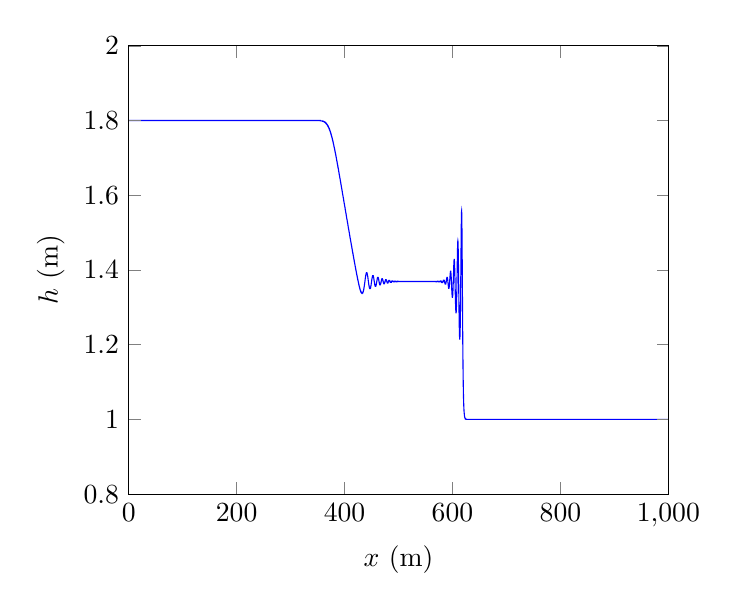 % This file was created by matplotlib v0.1.0.
% Copyright (c) 2010--2014, Nico Schlömer <nico.schloemer@gmail.com>
% All rights reserved.
% 
% The lastest updates can be retrieved from
% 
% https://github.com/nschloe/matplotlib2tikz
% 
% where you can also submit bug reports and leavecomments.
% 
\begin{tikzpicture}

\begin{axis}[
xlabel={$x$ (m)},
ylabel={$h$ (m)},
xmin=0, xmax=1000,
ymin=0.8, ymax=2,
axis on top
]
\addplot [blue]
coordinates {
(0,1.8)
(0.098,1.8)
(0.195,1.8)
(0.293,1.8)
(0.391,1.8)
(0.488,1.8)
(0.586,1.8)
(0.684,1.8)
(0.781,1.8)
(0.879,1.8)
(0.977,1.8)
(1.074,1.8)
(1.172,1.8)
(1.27,1.8)
(1.367,1.8)
(1.465,1.8)
(1.562,1.8)
(1.66,1.8)
(1.758,1.8)
(1.855,1.8)
(1.953,1.8)
(2.051,1.8)
(2.148,1.8)
(2.246,1.8)
(2.344,1.8)
(2.441,1.8)
(2.539,1.8)
(2.637,1.8)
(2.734,1.8)
(2.832,1.8)
(2.93,1.8)
(3.027,1.8)
(3.125,1.8)
(3.223,1.8)
(3.32,1.8)
(3.418,1.8)
(3.516,1.8)
(3.613,1.8)
(3.711,1.8)
(3.809,1.8)
(3.906,1.8)
(4.004,1.8)
(4.102,1.8)
(4.199,1.8)
(4.297,1.8)
(4.395,1.8)
(4.492,1.8)
(4.59,1.8)
(4.688,1.8)
(4.785,1.8)
(4.883,1.8)
(4.98,1.8)
(5.078,1.8)
(5.176,1.8)
(5.273,1.8)
(5.371,1.8)
(5.469,1.8)
(5.566,1.8)
(5.664,1.8)
(5.762,1.8)
(5.859,1.8)
(5.957,1.8)
(6.055,1.8)
(6.152,1.8)
(6.25,1.8)
(6.348,1.8)
(6.445,1.8)
(6.543,1.8)
(6.641,1.8)
(6.738,1.8)
(6.836,1.8)
(6.934,1.8)
(7.031,1.8)
(7.129,1.8)
(7.227,1.8)
(7.324,1.8)
(7.422,1.8)
(7.52,1.8)
(7.617,1.8)
(7.715,1.8)
(7.812,1.8)
(7.91,1.8)
(8.008,1.8)
(8.105,1.8)
(8.203,1.8)
(8.301,1.8)
(8.398,1.8)
(8.496,1.8)
(8.594,1.8)
(8.691,1.8)
(8.789,1.8)
(8.887,1.8)
(8.984,1.8)
(9.082,1.8)
(9.18,1.8)
(9.277,1.8)
(9.375,1.8)
(9.473,1.8)
(9.57,1.8)
(9.668,1.8)
(9.766,1.8)
(9.863,1.8)
(9.961,1.8)
(10.059,1.8)
(10.156,1.8)
(10.254,1.8)
(10.352,1.8)
(10.449,1.8)
(10.547,1.8)
(10.645,1.8)
(10.742,1.8)
(10.84,1.8)
(10.938,1.8)
(11.035,1.8)
(11.133,1.8)
(11.23,1.8)
(11.328,1.8)
(11.426,1.8)
(11.523,1.8)
(11.621,1.8)
(11.719,1.8)
(11.816,1.8)
(11.914,1.8)
(12.012,1.8)
(12.109,1.8)
(12.207,1.8)
(12.305,1.8)
(12.402,1.8)
(12.5,1.8)
(12.598,1.8)
(12.695,1.8)
(12.793,1.8)
(12.891,1.8)
(12.988,1.8)
(13.086,1.8)
(13.184,1.8)
(13.281,1.8)
(13.379,1.8)
(13.477,1.8)
(13.574,1.8)
(13.672,1.8)
(13.77,1.8)
(13.867,1.8)
(13.965,1.8)
(14.062,1.8)
(14.16,1.8)
(14.258,1.8)
(14.355,1.8)
(14.453,1.8)
(14.551,1.8)
(14.648,1.8)
(14.746,1.8)
(14.844,1.8)
(14.941,1.8)
(15.039,1.8)
(15.137,1.8)
(15.234,1.8)
(15.332,1.8)
(15.43,1.8)
(15.527,1.8)
(15.625,1.8)
(15.723,1.8)
(15.82,1.8)
(15.918,1.8)
(16.016,1.8)
(16.113,1.8)
(16.211,1.8)
(16.309,1.8)
(16.406,1.8)
(16.504,1.8)
(16.602,1.8)
(16.699,1.8)
(16.797,1.8)
(16.895,1.8)
(16.992,1.8)
(17.09,1.8)
(17.188,1.8)
(17.285,1.8)
(17.383,1.8)
(17.48,1.8)
(17.578,1.8)
(17.676,1.8)
(17.773,1.8)
(17.871,1.8)
(17.969,1.8)
(18.066,1.8)
(18.164,1.8)
(18.262,1.8)
(18.359,1.8)
(18.457,1.8)
(18.555,1.8)
(18.652,1.8)
(18.75,1.8)
(18.848,1.8)
(18.945,1.8)
(19.043,1.8)
(19.141,1.8)
(19.238,1.8)
(19.336,1.8)
(19.434,1.8)
(19.531,1.8)
(19.629,1.8)
(19.727,1.8)
(19.824,1.8)
(19.922,1.8)
(20.02,1.8)
(20.117,1.8)
(20.215,1.8)
(20.312,1.8)
(20.41,1.8)
(20.508,1.8)
(20.605,1.8)
(20.703,1.8)
(20.801,1.8)
(20.898,1.8)
(20.996,1.8)
(21.094,1.8)
(21.191,1.8)
(21.289,1.8)
(21.387,1.8)
(21.484,1.8)
(21.582,1.8)
(21.68,1.8)
(21.777,1.8)
(21.875,1.8)
(21.973,1.8)
(22.07,1.8)
(22.168,1.8)
(22.266,1.8)
(22.363,1.8)
(22.461,1.8)
(22.559,1.8)
(22.656,1.8)
(22.754,1.8)
(22.852,1.8)
(22.949,1.8)
(23.047,1.8)
(23.145,1.8)
(23.242,1.8)
(23.34,1.8)
(23.438,1.8)
(23.535,1.8)
(23.633,1.8)
(23.73,1.8)
(23.828,1.8)
(23.926,1.8)
(24.023,1.8)
(24.121,1.8)
(24.219,1.8)
(24.316,1.8)
(24.414,1.8)
(24.512,1.8)
(24.609,1.8)
(24.707,1.8)
(24.805,1.8)
(24.902,1.8)
(25,1.8)
(25.098,1.8)
(25.195,1.8)
(25.293,1.8)
(25.391,1.8)
(25.488,1.8)
(25.586,1.8)
(25.684,1.8)
(25.781,1.8)
(25.879,1.8)
(25.977,1.8)
(26.074,1.8)
(26.172,1.8)
(26.27,1.8)
(26.367,1.8)
(26.465,1.8)
(26.562,1.8)
(26.66,1.8)
(26.758,1.8)
(26.855,1.8)
(26.953,1.8)
(27.051,1.8)
(27.148,1.8)
(27.246,1.8)
(27.344,1.8)
(27.441,1.8)
(27.539,1.8)
(27.637,1.8)
(27.734,1.8)
(27.832,1.8)
(27.93,1.8)
(28.027,1.8)
(28.125,1.8)
(28.223,1.8)
(28.32,1.8)
(28.418,1.8)
(28.516,1.8)
(28.613,1.8)
(28.711,1.8)
(28.809,1.8)
(28.906,1.8)
(29.004,1.8)
(29.102,1.8)
(29.199,1.8)
(29.297,1.8)
(29.395,1.8)
(29.492,1.8)
(29.59,1.8)
(29.688,1.8)
(29.785,1.8)
(29.883,1.8)
(29.98,1.8)
(30.078,1.8)
(30.176,1.8)
(30.273,1.8)
(30.371,1.8)
(30.469,1.8)
(30.566,1.8)
(30.664,1.8)
(30.762,1.8)
(30.859,1.8)
(30.957,1.8)
(31.055,1.8)
(31.152,1.8)
(31.25,1.8)
(31.348,1.8)
(31.445,1.8)
(31.543,1.8)
(31.641,1.8)
(31.738,1.8)
(31.836,1.8)
(31.934,1.8)
(32.031,1.8)
(32.129,1.8)
(32.227,1.8)
(32.324,1.8)
(32.422,1.8)
(32.52,1.8)
(32.617,1.8)
(32.715,1.8)
(32.812,1.8)
(32.91,1.8)
(33.008,1.8)
(33.105,1.8)
(33.203,1.8)
(33.301,1.8)
(33.398,1.8)
(33.496,1.8)
(33.594,1.8)
(33.691,1.8)
(33.789,1.8)
(33.887,1.8)
(33.984,1.8)
(34.082,1.8)
(34.18,1.8)
(34.277,1.8)
(34.375,1.8)
(34.473,1.8)
(34.57,1.8)
(34.668,1.8)
(34.766,1.8)
(34.863,1.8)
(34.961,1.8)
(35.059,1.8)
(35.156,1.8)
(35.254,1.8)
(35.352,1.8)
(35.449,1.8)
(35.547,1.8)
(35.645,1.8)
(35.742,1.8)
(35.84,1.8)
(35.938,1.8)
(36.035,1.8)
(36.133,1.8)
(36.23,1.8)
(36.328,1.8)
(36.426,1.8)
(36.523,1.8)
(36.621,1.8)
(36.719,1.8)
(36.816,1.8)
(36.914,1.8)
(37.012,1.8)
(37.109,1.8)
(37.207,1.8)
(37.305,1.8)
(37.402,1.8)
(37.5,1.8)
(37.598,1.8)
(37.695,1.8)
(37.793,1.8)
(37.891,1.8)
(37.988,1.8)
(38.086,1.8)
(38.184,1.8)
(38.281,1.8)
(38.379,1.8)
(38.477,1.8)
(38.574,1.8)
(38.672,1.8)
(38.77,1.8)
(38.867,1.8)
(38.965,1.8)
(39.062,1.8)
(39.16,1.8)
(39.258,1.8)
(39.355,1.8)
(39.453,1.8)
(39.551,1.8)
(39.648,1.8)
(39.746,1.8)
(39.844,1.8)
(39.941,1.8)
(40.039,1.8)
(40.137,1.8)
(40.234,1.8)
(40.332,1.8)
(40.43,1.8)
(40.527,1.8)
(40.625,1.8)
(40.723,1.8)
(40.82,1.8)
(40.918,1.8)
(41.016,1.8)
(41.113,1.8)
(41.211,1.8)
(41.309,1.8)
(41.406,1.8)
(41.504,1.8)
(41.602,1.8)
(41.699,1.8)
(41.797,1.8)
(41.895,1.8)
(41.992,1.8)
(42.09,1.8)
(42.188,1.8)
(42.285,1.8)
(42.383,1.8)
(42.48,1.8)
(42.578,1.8)
(42.676,1.8)
(42.773,1.8)
(42.871,1.8)
(42.969,1.8)
(43.066,1.8)
(43.164,1.8)
(43.262,1.8)
(43.359,1.8)
(43.457,1.8)
(43.555,1.8)
(43.652,1.8)
(43.75,1.8)
(43.848,1.8)
(43.945,1.8)
(44.043,1.8)
(44.141,1.8)
(44.238,1.8)
(44.336,1.8)
(44.434,1.8)
(44.531,1.8)
(44.629,1.8)
(44.727,1.8)
(44.824,1.8)
(44.922,1.8)
(45.02,1.8)
(45.117,1.8)
(45.215,1.8)
(45.312,1.8)
(45.41,1.8)
(45.508,1.8)
(45.605,1.8)
(45.703,1.8)
(45.801,1.8)
(45.898,1.8)
(45.996,1.8)
(46.094,1.8)
(46.191,1.8)
(46.289,1.8)
(46.387,1.8)
(46.484,1.8)
(46.582,1.8)
(46.68,1.8)
(46.777,1.8)
(46.875,1.8)
(46.973,1.8)
(47.07,1.8)
(47.168,1.8)
(47.266,1.8)
(47.363,1.8)
(47.461,1.8)
(47.559,1.8)
(47.656,1.8)
(47.754,1.8)
(47.852,1.8)
(47.949,1.8)
(48.047,1.8)
(48.145,1.8)
(48.242,1.8)
(48.34,1.8)
(48.438,1.8)
(48.535,1.8)
(48.633,1.8)
(48.73,1.8)
(48.828,1.8)
(48.926,1.8)
(49.023,1.8)
(49.121,1.8)
(49.219,1.8)
(49.316,1.8)
(49.414,1.8)
(49.512,1.8)
(49.609,1.8)
(49.707,1.8)
(49.805,1.8)
(49.902,1.8)
(50,1.8)
(50.098,1.8)
(50.195,1.8)
(50.293,1.8)
(50.391,1.8)
(50.488,1.8)
(50.586,1.8)
(50.684,1.8)
(50.781,1.8)
(50.879,1.8)
(50.977,1.8)
(51.074,1.8)
(51.172,1.8)
(51.27,1.8)
(51.367,1.8)
(51.465,1.8)
(51.562,1.8)
(51.66,1.8)
(51.758,1.8)
(51.855,1.8)
(51.953,1.8)
(52.051,1.8)
(52.148,1.8)
(52.246,1.8)
(52.344,1.8)
(52.441,1.8)
(52.539,1.8)
(52.637,1.8)
(52.734,1.8)
(52.832,1.8)
(52.93,1.8)
(53.027,1.8)
(53.125,1.8)
(53.223,1.8)
(53.32,1.8)
(53.418,1.8)
(53.516,1.8)
(53.613,1.8)
(53.711,1.8)
(53.809,1.8)
(53.906,1.8)
(54.004,1.8)
(54.102,1.8)
(54.199,1.8)
(54.297,1.8)
(54.395,1.8)
(54.492,1.8)
(54.59,1.8)
(54.688,1.8)
(54.785,1.8)
(54.883,1.8)
(54.98,1.8)
(55.078,1.8)
(55.176,1.8)
(55.273,1.8)
(55.371,1.8)
(55.469,1.8)
(55.566,1.8)
(55.664,1.8)
(55.762,1.8)
(55.859,1.8)
(55.957,1.8)
(56.055,1.8)
(56.152,1.8)
(56.25,1.8)
(56.348,1.8)
(56.445,1.8)
(56.543,1.8)
(56.641,1.8)
(56.738,1.8)
(56.836,1.8)
(56.934,1.8)
(57.031,1.8)
(57.129,1.8)
(57.227,1.8)
(57.324,1.8)
(57.422,1.8)
(57.52,1.8)
(57.617,1.8)
(57.715,1.8)
(57.812,1.8)
(57.91,1.8)
(58.008,1.8)
(58.105,1.8)
(58.203,1.8)
(58.301,1.8)
(58.398,1.8)
(58.496,1.8)
(58.594,1.8)
(58.691,1.8)
(58.789,1.8)
(58.887,1.8)
(58.984,1.8)
(59.082,1.8)
(59.18,1.8)
(59.277,1.8)
(59.375,1.8)
(59.473,1.8)
(59.57,1.8)
(59.668,1.8)
(59.766,1.8)
(59.863,1.8)
(59.961,1.8)
(60.059,1.8)
(60.156,1.8)
(60.254,1.8)
(60.352,1.8)
(60.449,1.8)
(60.547,1.8)
(60.645,1.8)
(60.742,1.8)
(60.84,1.8)
(60.938,1.8)
(61.035,1.8)
(61.133,1.8)
(61.23,1.8)
(61.328,1.8)
(61.426,1.8)
(61.523,1.8)
(61.621,1.8)
(61.719,1.8)
(61.816,1.8)
(61.914,1.8)
(62.012,1.8)
(62.109,1.8)
(62.207,1.8)
(62.305,1.8)
(62.402,1.8)
(62.5,1.8)
(62.598,1.8)
(62.695,1.8)
(62.793,1.8)
(62.891,1.8)
(62.988,1.8)
(63.086,1.8)
(63.184,1.8)
(63.281,1.8)
(63.379,1.8)
(63.477,1.8)
(63.574,1.8)
(63.672,1.8)
(63.77,1.8)
(63.867,1.8)
(63.965,1.8)
(64.062,1.8)
(64.16,1.8)
(64.258,1.8)
(64.355,1.8)
(64.453,1.8)
(64.551,1.8)
(64.648,1.8)
(64.746,1.8)
(64.844,1.8)
(64.941,1.8)
(65.039,1.8)
(65.137,1.8)
(65.234,1.8)
(65.332,1.8)
(65.43,1.8)
(65.527,1.8)
(65.625,1.8)
(65.723,1.8)
(65.82,1.8)
(65.918,1.8)
(66.016,1.8)
(66.113,1.8)
(66.211,1.8)
(66.309,1.8)
(66.406,1.8)
(66.504,1.8)
(66.602,1.8)
(66.699,1.8)
(66.797,1.8)
(66.895,1.8)
(66.992,1.8)
(67.09,1.8)
(67.188,1.8)
(67.285,1.8)
(67.383,1.8)
(67.48,1.8)
(67.578,1.8)
(67.676,1.8)
(67.773,1.8)
(67.871,1.8)
(67.969,1.8)
(68.066,1.8)
(68.164,1.8)
(68.262,1.8)
(68.359,1.8)
(68.457,1.8)
(68.555,1.8)
(68.652,1.8)
(68.75,1.8)
(68.848,1.8)
(68.945,1.8)
(69.043,1.8)
(69.141,1.8)
(69.238,1.8)
(69.336,1.8)
(69.434,1.8)
(69.531,1.8)
(69.629,1.8)
(69.727,1.8)
(69.824,1.8)
(69.922,1.8)
(70.02,1.8)
(70.117,1.8)
(70.215,1.8)
(70.312,1.8)
(70.41,1.8)
(70.508,1.8)
(70.605,1.8)
(70.703,1.8)
(70.801,1.8)
(70.898,1.8)
(70.996,1.8)
(71.094,1.8)
(71.191,1.8)
(71.289,1.8)
(71.387,1.8)
(71.484,1.8)
(71.582,1.8)
(71.68,1.8)
(71.777,1.8)
(71.875,1.8)
(71.973,1.8)
(72.07,1.8)
(72.168,1.8)
(72.266,1.8)
(72.363,1.8)
(72.461,1.8)
(72.559,1.8)
(72.656,1.8)
(72.754,1.8)
(72.852,1.8)
(72.949,1.8)
(73.047,1.8)
(73.145,1.8)
(73.242,1.8)
(73.34,1.8)
(73.438,1.8)
(73.535,1.8)
(73.633,1.8)
(73.73,1.8)
(73.828,1.8)
(73.926,1.8)
(74.023,1.8)
(74.121,1.8)
(74.219,1.8)
(74.316,1.8)
(74.414,1.8)
(74.512,1.8)
(74.609,1.8)
(74.707,1.8)
(74.805,1.8)
(74.902,1.8)
(75,1.8)
(75.098,1.8)
(75.195,1.8)
(75.293,1.8)
(75.391,1.8)
(75.488,1.8)
(75.586,1.8)
(75.684,1.8)
(75.781,1.8)
(75.879,1.8)
(75.977,1.8)
(76.074,1.8)
(76.172,1.8)
(76.27,1.8)
(76.367,1.8)
(76.465,1.8)
(76.562,1.8)
(76.66,1.8)
(76.758,1.8)
(76.855,1.8)
(76.953,1.8)
(77.051,1.8)
(77.148,1.8)
(77.246,1.8)
(77.344,1.8)
(77.441,1.8)
(77.539,1.8)
(77.637,1.8)
(77.734,1.8)
(77.832,1.8)
(77.93,1.8)
(78.027,1.8)
(78.125,1.8)
(78.223,1.8)
(78.32,1.8)
(78.418,1.8)
(78.516,1.8)
(78.613,1.8)
(78.711,1.8)
(78.809,1.8)
(78.906,1.8)
(79.004,1.8)
(79.102,1.8)
(79.199,1.8)
(79.297,1.8)
(79.395,1.8)
(79.492,1.8)
(79.59,1.8)
(79.688,1.8)
(79.785,1.8)
(79.883,1.8)
(79.98,1.8)
(80.078,1.8)
(80.176,1.8)
(80.273,1.8)
(80.371,1.8)
(80.469,1.8)
(80.566,1.8)
(80.664,1.8)
(80.762,1.8)
(80.859,1.8)
(80.957,1.8)
(81.055,1.8)
(81.152,1.8)
(81.25,1.8)
(81.348,1.8)
(81.445,1.8)
(81.543,1.8)
(81.641,1.8)
(81.738,1.8)
(81.836,1.8)
(81.934,1.8)
(82.031,1.8)
(82.129,1.8)
(82.227,1.8)
(82.324,1.8)
(82.422,1.8)
(82.52,1.8)
(82.617,1.8)
(82.715,1.8)
(82.812,1.8)
(82.91,1.8)
(83.008,1.8)
(83.105,1.8)
(83.203,1.8)
(83.301,1.8)
(83.398,1.8)
(83.496,1.8)
(83.594,1.8)
(83.691,1.8)
(83.789,1.8)
(83.887,1.8)
(83.984,1.8)
(84.082,1.8)
(84.18,1.8)
(84.277,1.8)
(84.375,1.8)
(84.473,1.8)
(84.57,1.8)
(84.668,1.8)
(84.766,1.8)
(84.863,1.8)
(84.961,1.8)
(85.059,1.8)
(85.156,1.8)
(85.254,1.8)
(85.352,1.8)
(85.449,1.8)
(85.547,1.8)
(85.645,1.8)
(85.742,1.8)
(85.84,1.8)
(85.938,1.8)
(86.035,1.8)
(86.133,1.8)
(86.23,1.8)
(86.328,1.8)
(86.426,1.8)
(86.523,1.8)
(86.621,1.8)
(86.719,1.8)
(86.816,1.8)
(86.914,1.8)
(87.012,1.8)
(87.109,1.8)
(87.207,1.8)
(87.305,1.8)
(87.402,1.8)
(87.5,1.8)
(87.598,1.8)
(87.695,1.8)
(87.793,1.8)
(87.891,1.8)
(87.988,1.8)
(88.086,1.8)
(88.184,1.8)
(88.281,1.8)
(88.379,1.8)
(88.477,1.8)
(88.574,1.8)
(88.672,1.8)
(88.77,1.8)
(88.867,1.8)
(88.965,1.8)
(89.062,1.8)
(89.16,1.8)
(89.258,1.8)
(89.355,1.8)
(89.453,1.8)
(89.551,1.8)
(89.648,1.8)
(89.746,1.8)
(89.844,1.8)
(89.941,1.8)
(90.039,1.8)
(90.137,1.8)
(90.234,1.8)
(90.332,1.8)
(90.43,1.8)
(90.527,1.8)
(90.625,1.8)
(90.723,1.8)
(90.82,1.8)
(90.918,1.8)
(91.016,1.8)
(91.113,1.8)
(91.211,1.8)
(91.309,1.8)
(91.406,1.8)
(91.504,1.8)
(91.602,1.8)
(91.699,1.8)
(91.797,1.8)
(91.895,1.8)
(91.992,1.8)
(92.09,1.8)
(92.188,1.8)
(92.285,1.8)
(92.383,1.8)
(92.48,1.8)
(92.578,1.8)
(92.676,1.8)
(92.773,1.8)
(92.871,1.8)
(92.969,1.8)
(93.066,1.8)
(93.164,1.8)
(93.262,1.8)
(93.359,1.8)
(93.457,1.8)
(93.555,1.8)
(93.652,1.8)
(93.75,1.8)
(93.848,1.8)
(93.945,1.8)
(94.043,1.8)
(94.141,1.8)
(94.238,1.8)
(94.336,1.8)
(94.434,1.8)
(94.531,1.8)
(94.629,1.8)
(94.727,1.8)
(94.824,1.8)
(94.922,1.8)
(95.02,1.8)
(95.117,1.8)
(95.215,1.8)
(95.312,1.8)
(95.41,1.8)
(95.508,1.8)
(95.605,1.8)
(95.703,1.8)
(95.801,1.8)
(95.898,1.8)
(95.996,1.8)
(96.094,1.8)
(96.191,1.8)
(96.289,1.8)
(96.387,1.8)
(96.484,1.8)
(96.582,1.8)
(96.68,1.8)
(96.777,1.8)
(96.875,1.8)
(96.973,1.8)
(97.07,1.8)
(97.168,1.8)
(97.266,1.8)
(97.363,1.8)
(97.461,1.8)
(97.559,1.8)
(97.656,1.8)
(97.754,1.8)
(97.852,1.8)
(97.949,1.8)
(98.047,1.8)
(98.145,1.8)
(98.242,1.8)
(98.34,1.8)
(98.438,1.8)
(98.535,1.8)
(98.633,1.8)
(98.73,1.8)
(98.828,1.8)
(98.926,1.8)
(99.023,1.8)
(99.121,1.8)
(99.219,1.8)
(99.316,1.8)
(99.414,1.8)
(99.512,1.8)
(99.609,1.8)
(99.707,1.8)
(99.805,1.8)
(99.902,1.8)
(100,1.8)
(100.098,1.8)
(100.195,1.8)
(100.293,1.8)
(100.391,1.8)
(100.488,1.8)
(100.586,1.8)
(100.684,1.8)
(100.781,1.8)
(100.879,1.8)
(100.977,1.8)
(101.074,1.8)
(101.172,1.8)
(101.27,1.8)
(101.367,1.8)
(101.465,1.8)
(101.562,1.8)
(101.66,1.8)
(101.758,1.8)
(101.855,1.8)
(101.953,1.8)
(102.051,1.8)
(102.148,1.8)
(102.246,1.8)
(102.344,1.8)
(102.441,1.8)
(102.539,1.8)
(102.637,1.8)
(102.734,1.8)
(102.832,1.8)
(102.93,1.8)
(103.027,1.8)
(103.125,1.8)
(103.223,1.8)
(103.32,1.8)
(103.418,1.8)
(103.516,1.8)
(103.613,1.8)
(103.711,1.8)
(103.809,1.8)
(103.906,1.8)
(104.004,1.8)
(104.102,1.8)
(104.199,1.8)
(104.297,1.8)
(104.395,1.8)
(104.492,1.8)
(104.59,1.8)
(104.688,1.8)
(104.785,1.8)
(104.883,1.8)
(104.98,1.8)
(105.078,1.8)
(105.176,1.8)
(105.273,1.8)
(105.371,1.8)
(105.469,1.8)
(105.566,1.8)
(105.664,1.8)
(105.762,1.8)
(105.859,1.8)
(105.957,1.8)
(106.055,1.8)
(106.152,1.8)
(106.25,1.8)
(106.348,1.8)
(106.445,1.8)
(106.543,1.8)
(106.641,1.8)
(106.738,1.8)
(106.836,1.8)
(106.934,1.8)
(107.031,1.8)
(107.129,1.8)
(107.227,1.8)
(107.324,1.8)
(107.422,1.8)
(107.52,1.8)
(107.617,1.8)
(107.715,1.8)
(107.812,1.8)
(107.91,1.8)
(108.008,1.8)
(108.105,1.8)
(108.203,1.8)
(108.301,1.8)
(108.398,1.8)
(108.496,1.8)
(108.594,1.8)
(108.691,1.8)
(108.789,1.8)
(108.887,1.8)
(108.984,1.8)
(109.082,1.8)
(109.18,1.8)
(109.277,1.8)
(109.375,1.8)
(109.473,1.8)
(109.57,1.8)
(109.668,1.8)
(109.766,1.8)
(109.863,1.8)
(109.961,1.8)
(110.059,1.8)
(110.156,1.8)
(110.254,1.8)
(110.352,1.8)
(110.449,1.8)
(110.547,1.8)
(110.645,1.8)
(110.742,1.8)
(110.84,1.8)
(110.938,1.8)
(111.035,1.8)
(111.133,1.8)
(111.23,1.8)
(111.328,1.8)
(111.426,1.8)
(111.523,1.8)
(111.621,1.8)
(111.719,1.8)
(111.816,1.8)
(111.914,1.8)
(112.012,1.8)
(112.109,1.8)
(112.207,1.8)
(112.305,1.8)
(112.402,1.8)
(112.5,1.8)
(112.598,1.8)
(112.695,1.8)
(112.793,1.8)
(112.891,1.8)
(112.988,1.8)
(113.086,1.8)
(113.184,1.8)
(113.281,1.8)
(113.379,1.8)
(113.477,1.8)
(113.574,1.8)
(113.672,1.8)
(113.77,1.8)
(113.867,1.8)
(113.965,1.8)
(114.062,1.8)
(114.16,1.8)
(114.258,1.8)
(114.355,1.8)
(114.453,1.8)
(114.551,1.8)
(114.648,1.8)
(114.746,1.8)
(114.844,1.8)
(114.941,1.8)
(115.039,1.8)
(115.137,1.8)
(115.234,1.8)
(115.332,1.8)
(115.43,1.8)
(115.527,1.8)
(115.625,1.8)
(115.723,1.8)
(115.82,1.8)
(115.918,1.8)
(116.016,1.8)
(116.113,1.8)
(116.211,1.8)
(116.309,1.8)
(116.406,1.8)
(116.504,1.8)
(116.602,1.8)
(116.699,1.8)
(116.797,1.8)
(116.895,1.8)
(116.992,1.8)
(117.09,1.8)
(117.188,1.8)
(117.285,1.8)
(117.383,1.8)
(117.48,1.8)
(117.578,1.8)
(117.676,1.8)
(117.773,1.8)
(117.871,1.8)
(117.969,1.8)
(118.066,1.8)
(118.164,1.8)
(118.262,1.8)
(118.359,1.8)
(118.457,1.8)
(118.555,1.8)
(118.652,1.8)
(118.75,1.8)
(118.848,1.8)
(118.945,1.8)
(119.043,1.8)
(119.141,1.8)
(119.238,1.8)
(119.336,1.8)
(119.434,1.8)
(119.531,1.8)
(119.629,1.8)
(119.727,1.8)
(119.824,1.8)
(119.922,1.8)
(120.02,1.8)
(120.117,1.8)
(120.215,1.8)
(120.312,1.8)
(120.41,1.8)
(120.508,1.8)
(120.605,1.8)
(120.703,1.8)
(120.801,1.8)
(120.898,1.8)
(120.996,1.8)
(121.094,1.8)
(121.191,1.8)
(121.289,1.8)
(121.387,1.8)
(121.484,1.8)
(121.582,1.8)
(121.68,1.8)
(121.777,1.8)
(121.875,1.8)
(121.973,1.8)
(122.07,1.8)
(122.168,1.8)
(122.266,1.8)
(122.363,1.8)
(122.461,1.8)
(122.559,1.8)
(122.656,1.8)
(122.754,1.8)
(122.852,1.8)
(122.949,1.8)
(123.047,1.8)
(123.145,1.8)
(123.242,1.8)
(123.34,1.8)
(123.438,1.8)
(123.535,1.8)
(123.633,1.8)
(123.73,1.8)
(123.828,1.8)
(123.926,1.8)
(124.023,1.8)
(124.121,1.8)
(124.219,1.8)
(124.316,1.8)
(124.414,1.8)
(124.512,1.8)
(124.609,1.8)
(124.707,1.8)
(124.805,1.8)
(124.902,1.8)
(125,1.8)
(125.098,1.8)
(125.195,1.8)
(125.293,1.8)
(125.391,1.8)
(125.488,1.8)
(125.586,1.8)
(125.684,1.8)
(125.781,1.8)
(125.879,1.8)
(125.977,1.8)
(126.074,1.8)
(126.172,1.8)
(126.27,1.8)
(126.367,1.8)
(126.465,1.8)
(126.562,1.8)
(126.66,1.8)
(126.758,1.8)
(126.855,1.8)
(126.953,1.8)
(127.051,1.8)
(127.148,1.8)
(127.246,1.8)
(127.344,1.8)
(127.441,1.8)
(127.539,1.8)
(127.637,1.8)
(127.734,1.8)
(127.832,1.8)
(127.93,1.8)
(128.027,1.8)
(128.125,1.8)
(128.223,1.8)
(128.32,1.8)
(128.418,1.8)
(128.516,1.8)
(128.613,1.8)
(128.711,1.8)
(128.809,1.8)
(128.906,1.8)
(129.004,1.8)
(129.102,1.8)
(129.199,1.8)
(129.297,1.8)
(129.395,1.8)
(129.492,1.8)
(129.59,1.8)
(129.688,1.8)
(129.785,1.8)
(129.883,1.8)
(129.98,1.8)
(130.078,1.8)
(130.176,1.8)
(130.273,1.8)
(130.371,1.8)
(130.469,1.8)
(130.566,1.8)
(130.664,1.8)
(130.762,1.8)
(130.859,1.8)
(130.957,1.8)
(131.055,1.8)
(131.152,1.8)
(131.25,1.8)
(131.348,1.8)
(131.445,1.8)
(131.543,1.8)
(131.641,1.8)
(131.738,1.8)
(131.836,1.8)
(131.934,1.8)
(132.031,1.8)
(132.129,1.8)
(132.227,1.8)
(132.324,1.8)
(132.422,1.8)
(132.52,1.8)
(132.617,1.8)
(132.715,1.8)
(132.812,1.8)
(132.91,1.8)
(133.008,1.8)
(133.105,1.8)
(133.203,1.8)
(133.301,1.8)
(133.398,1.8)
(133.496,1.8)
(133.594,1.8)
(133.691,1.8)
(133.789,1.8)
(133.887,1.8)
(133.984,1.8)
(134.082,1.8)
(134.18,1.8)
(134.277,1.8)
(134.375,1.8)
(134.473,1.8)
(134.57,1.8)
(134.668,1.8)
(134.766,1.8)
(134.863,1.8)
(134.961,1.8)
(135.059,1.8)
(135.156,1.8)
(135.254,1.8)
(135.352,1.8)
(135.449,1.8)
(135.547,1.8)
(135.645,1.8)
(135.742,1.8)
(135.84,1.8)
(135.938,1.8)
(136.035,1.8)
(136.133,1.8)
(136.23,1.8)
(136.328,1.8)
(136.426,1.8)
(136.523,1.8)
(136.621,1.8)
(136.719,1.8)
(136.816,1.8)
(136.914,1.8)
(137.012,1.8)
(137.109,1.8)
(137.207,1.8)
(137.305,1.8)
(137.402,1.8)
(137.5,1.8)
(137.598,1.8)
(137.695,1.8)
(137.793,1.8)
(137.891,1.8)
(137.988,1.8)
(138.086,1.8)
(138.184,1.8)
(138.281,1.8)
(138.379,1.8)
(138.477,1.8)
(138.574,1.8)
(138.672,1.8)
(138.77,1.8)
(138.867,1.8)
(138.965,1.8)
(139.062,1.8)
(139.16,1.8)
(139.258,1.8)
(139.355,1.8)
(139.453,1.8)
(139.551,1.8)
(139.648,1.8)
(139.746,1.8)
(139.844,1.8)
(139.941,1.8)
(140.039,1.8)
(140.137,1.8)
(140.234,1.8)
(140.332,1.8)
(140.43,1.8)
(140.527,1.8)
(140.625,1.8)
(140.723,1.8)
(140.82,1.8)
(140.918,1.8)
(141.016,1.8)
(141.113,1.8)
(141.211,1.8)
(141.309,1.8)
(141.406,1.8)
(141.504,1.8)
(141.602,1.8)
(141.699,1.8)
(141.797,1.8)
(141.895,1.8)
(141.992,1.8)
(142.09,1.8)
(142.188,1.8)
(142.285,1.8)
(142.383,1.8)
(142.48,1.8)
(142.578,1.8)
(142.676,1.8)
(142.773,1.8)
(142.871,1.8)
(142.969,1.8)
(143.066,1.8)
(143.164,1.8)
(143.262,1.8)
(143.359,1.8)
(143.457,1.8)
(143.555,1.8)
(143.652,1.8)
(143.75,1.8)
(143.848,1.8)
(143.945,1.8)
(144.043,1.8)
(144.141,1.8)
(144.238,1.8)
(144.336,1.8)
(144.434,1.8)
(144.531,1.8)
(144.629,1.8)
(144.727,1.8)
(144.824,1.8)
(144.922,1.8)
(145.02,1.8)
(145.117,1.8)
(145.215,1.8)
(145.312,1.8)
(145.41,1.8)
(145.508,1.8)
(145.605,1.8)
(145.703,1.8)
(145.801,1.8)
(145.898,1.8)
(145.996,1.8)
(146.094,1.8)
(146.191,1.8)
(146.289,1.8)
(146.387,1.8)
(146.484,1.8)
(146.582,1.8)
(146.68,1.8)
(146.777,1.8)
(146.875,1.8)
(146.973,1.8)
(147.07,1.8)
(147.168,1.8)
(147.266,1.8)
(147.363,1.8)
(147.461,1.8)
(147.559,1.8)
(147.656,1.8)
(147.754,1.8)
(147.852,1.8)
(147.949,1.8)
(148.047,1.8)
(148.145,1.8)
(148.242,1.8)
(148.34,1.8)
(148.438,1.8)
(148.535,1.8)
(148.633,1.8)
(148.73,1.8)
(148.828,1.8)
(148.926,1.8)
(149.023,1.8)
(149.121,1.8)
(149.219,1.8)
(149.316,1.8)
(149.414,1.8)
(149.512,1.8)
(149.609,1.8)
(149.707,1.8)
(149.805,1.8)
(149.902,1.8)
(150,1.8)
(150.098,1.8)
(150.195,1.8)
(150.293,1.8)
(150.391,1.8)
(150.488,1.8)
(150.586,1.8)
(150.684,1.8)
(150.781,1.8)
(150.879,1.8)
(150.977,1.8)
(151.074,1.8)
(151.172,1.8)
(151.27,1.8)
(151.367,1.8)
(151.465,1.8)
(151.562,1.8)
(151.66,1.8)
(151.758,1.8)
(151.855,1.8)
(151.953,1.8)
(152.051,1.8)
(152.148,1.8)
(152.246,1.8)
(152.344,1.8)
(152.441,1.8)
(152.539,1.8)
(152.637,1.8)
(152.734,1.8)
(152.832,1.8)
(152.93,1.8)
(153.027,1.8)
(153.125,1.8)
(153.223,1.8)
(153.32,1.8)
(153.418,1.8)
(153.516,1.8)
(153.613,1.8)
(153.711,1.8)
(153.809,1.8)
(153.906,1.8)
(154.004,1.8)
(154.102,1.8)
(154.199,1.8)
(154.297,1.8)
(154.395,1.8)
(154.492,1.8)
(154.59,1.8)
(154.688,1.8)
(154.785,1.8)
(154.883,1.8)
(154.98,1.8)
(155.078,1.8)
(155.176,1.8)
(155.273,1.8)
(155.371,1.8)
(155.469,1.8)
(155.566,1.8)
(155.664,1.8)
(155.762,1.8)
(155.859,1.8)
(155.957,1.8)
(156.055,1.8)
(156.152,1.8)
(156.25,1.8)
(156.348,1.8)
(156.445,1.8)
(156.543,1.8)
(156.641,1.8)
(156.738,1.8)
(156.836,1.8)
(156.934,1.8)
(157.031,1.8)
(157.129,1.8)
(157.227,1.8)
(157.324,1.8)
(157.422,1.8)
(157.52,1.8)
(157.617,1.8)
(157.715,1.8)
(157.812,1.8)
(157.91,1.8)
(158.008,1.8)
(158.105,1.8)
(158.203,1.8)
(158.301,1.8)
(158.398,1.8)
(158.496,1.8)
(158.594,1.8)
(158.691,1.8)
(158.789,1.8)
(158.887,1.8)
(158.984,1.8)
(159.082,1.8)
(159.18,1.8)
(159.277,1.8)
(159.375,1.8)
(159.473,1.8)
(159.57,1.8)
(159.668,1.8)
(159.766,1.8)
(159.863,1.8)
(159.961,1.8)
(160.059,1.8)
(160.156,1.8)
(160.254,1.8)
(160.352,1.8)
(160.449,1.8)
(160.547,1.8)
(160.645,1.8)
(160.742,1.8)
(160.84,1.8)
(160.938,1.8)
(161.035,1.8)
(161.133,1.8)
(161.23,1.8)
(161.328,1.8)
(161.426,1.8)
(161.523,1.8)
(161.621,1.8)
(161.719,1.8)
(161.816,1.8)
(161.914,1.8)
(162.012,1.8)
(162.109,1.8)
(162.207,1.8)
(162.305,1.8)
(162.402,1.8)
(162.5,1.8)
(162.598,1.8)
(162.695,1.8)
(162.793,1.8)
(162.891,1.8)
(162.988,1.8)
(163.086,1.8)
(163.184,1.8)
(163.281,1.8)
(163.379,1.8)
(163.477,1.8)
(163.574,1.8)
(163.672,1.8)
(163.77,1.8)
(163.867,1.8)
(163.965,1.8)
(164.062,1.8)
(164.16,1.8)
(164.258,1.8)
(164.355,1.8)
(164.453,1.8)
(164.551,1.8)
(164.648,1.8)
(164.746,1.8)
(164.844,1.8)
(164.941,1.8)
(165.039,1.8)
(165.137,1.8)
(165.234,1.8)
(165.332,1.8)
(165.43,1.8)
(165.527,1.8)
(165.625,1.8)
(165.723,1.8)
(165.82,1.8)
(165.918,1.8)
(166.016,1.8)
(166.113,1.8)
(166.211,1.8)
(166.309,1.8)
(166.406,1.8)
(166.504,1.8)
(166.602,1.8)
(166.699,1.8)
(166.797,1.8)
(166.895,1.8)
(166.992,1.8)
(167.09,1.8)
(167.188,1.8)
(167.285,1.8)
(167.383,1.8)
(167.48,1.8)
(167.578,1.8)
(167.676,1.8)
(167.773,1.8)
(167.871,1.8)
(167.969,1.8)
(168.066,1.8)
(168.164,1.8)
(168.262,1.8)
(168.359,1.8)
(168.457,1.8)
(168.555,1.8)
(168.652,1.8)
(168.75,1.8)
(168.848,1.8)
(168.945,1.8)
(169.043,1.8)
(169.141,1.8)
(169.238,1.8)
(169.336,1.8)
(169.434,1.8)
(169.531,1.8)
(169.629,1.8)
(169.727,1.8)
(169.824,1.8)
(169.922,1.8)
(170.02,1.8)
(170.117,1.8)
(170.215,1.8)
(170.312,1.8)
(170.41,1.8)
(170.508,1.8)
(170.605,1.8)
(170.703,1.8)
(170.801,1.8)
(170.898,1.8)
(170.996,1.8)
(171.094,1.8)
(171.191,1.8)
(171.289,1.8)
(171.387,1.8)
(171.484,1.8)
(171.582,1.8)
(171.68,1.8)
(171.777,1.8)
(171.875,1.8)
(171.973,1.8)
(172.07,1.8)
(172.168,1.8)
(172.266,1.8)
(172.363,1.8)
(172.461,1.8)
(172.559,1.8)
(172.656,1.8)
(172.754,1.8)
(172.852,1.8)
(172.949,1.8)
(173.047,1.8)
(173.145,1.8)
(173.242,1.8)
(173.34,1.8)
(173.438,1.8)
(173.535,1.8)
(173.633,1.8)
(173.73,1.8)
(173.828,1.8)
(173.926,1.8)
(174.023,1.8)
(174.121,1.8)
(174.219,1.8)
(174.316,1.8)
(174.414,1.8)
(174.512,1.8)
(174.609,1.8)
(174.707,1.8)
(174.805,1.8)
(174.902,1.8)
(175,1.8)
(175.098,1.8)
(175.195,1.8)
(175.293,1.8)
(175.391,1.8)
(175.488,1.8)
(175.586,1.8)
(175.684,1.8)
(175.781,1.8)
(175.879,1.8)
(175.977,1.8)
(176.074,1.8)
(176.172,1.8)
(176.27,1.8)
(176.367,1.8)
(176.465,1.8)
(176.562,1.8)
(176.66,1.8)
(176.758,1.8)
(176.855,1.8)
(176.953,1.8)
(177.051,1.8)
(177.148,1.8)
(177.246,1.8)
(177.344,1.8)
(177.441,1.8)
(177.539,1.8)
(177.637,1.8)
(177.734,1.8)
(177.832,1.8)
(177.93,1.8)
(178.027,1.8)
(178.125,1.8)
(178.223,1.8)
(178.32,1.8)
(178.418,1.8)
(178.516,1.8)
(178.613,1.8)
(178.711,1.8)
(178.809,1.8)
(178.906,1.8)
(179.004,1.8)
(179.102,1.8)
(179.199,1.8)
(179.297,1.8)
(179.395,1.8)
(179.492,1.8)
(179.59,1.8)
(179.688,1.8)
(179.785,1.8)
(179.883,1.8)
(179.98,1.8)
(180.078,1.8)
(180.176,1.8)
(180.273,1.8)
(180.371,1.8)
(180.469,1.8)
(180.566,1.8)
(180.664,1.8)
(180.762,1.8)
(180.859,1.8)
(180.957,1.8)
(181.055,1.8)
(181.152,1.8)
(181.25,1.8)
(181.348,1.8)
(181.445,1.8)
(181.543,1.8)
(181.641,1.8)
(181.738,1.8)
(181.836,1.8)
(181.934,1.8)
(182.031,1.8)
(182.129,1.8)
(182.227,1.8)
(182.324,1.8)
(182.422,1.8)
(182.52,1.8)
(182.617,1.8)
(182.715,1.8)
(182.812,1.8)
(182.91,1.8)
(183.008,1.8)
(183.105,1.8)
(183.203,1.8)
(183.301,1.8)
(183.398,1.8)
(183.496,1.8)
(183.594,1.8)
(183.691,1.8)
(183.789,1.8)
(183.887,1.8)
(183.984,1.8)
(184.082,1.8)
(184.18,1.8)
(184.277,1.8)
(184.375,1.8)
(184.473,1.8)
(184.57,1.8)
(184.668,1.8)
(184.766,1.8)
(184.863,1.8)
(184.961,1.8)
(185.059,1.8)
(185.156,1.8)
(185.254,1.8)
(185.352,1.8)
(185.449,1.8)
(185.547,1.8)
(185.645,1.8)
(185.742,1.8)
(185.84,1.8)
(185.938,1.8)
(186.035,1.8)
(186.133,1.8)
(186.23,1.8)
(186.328,1.8)
(186.426,1.8)
(186.523,1.8)
(186.621,1.8)
(186.719,1.8)
(186.816,1.8)
(186.914,1.8)
(187.012,1.8)
(187.109,1.8)
(187.207,1.8)
(187.305,1.8)
(187.402,1.8)
(187.5,1.8)
(187.598,1.8)
(187.695,1.8)
(187.793,1.8)
(187.891,1.8)
(187.988,1.8)
(188.086,1.8)
(188.184,1.8)
(188.281,1.8)
(188.379,1.8)
(188.477,1.8)
(188.574,1.8)
(188.672,1.8)
(188.77,1.8)
(188.867,1.8)
(188.965,1.8)
(189.062,1.8)
(189.16,1.8)
(189.258,1.8)
(189.355,1.8)
(189.453,1.8)
(189.551,1.8)
(189.648,1.8)
(189.746,1.8)
(189.844,1.8)
(189.941,1.8)
(190.039,1.8)
(190.137,1.8)
(190.234,1.8)
(190.332,1.8)
(190.43,1.8)
(190.527,1.8)
(190.625,1.8)
(190.723,1.8)
(190.82,1.8)
(190.918,1.8)
(191.016,1.8)
(191.113,1.8)
(191.211,1.8)
(191.309,1.8)
(191.406,1.8)
(191.504,1.8)
(191.602,1.8)
(191.699,1.8)
(191.797,1.8)
(191.895,1.8)
(191.992,1.8)
(192.09,1.8)
(192.188,1.8)
(192.285,1.8)
(192.383,1.8)
(192.48,1.8)
(192.578,1.8)
(192.676,1.8)
(192.773,1.8)
(192.871,1.8)
(192.969,1.8)
(193.066,1.8)
(193.164,1.8)
(193.262,1.8)
(193.359,1.8)
(193.457,1.8)
(193.555,1.8)
(193.652,1.8)
(193.75,1.8)
(193.848,1.8)
(193.945,1.8)
(194.043,1.8)
(194.141,1.8)
(194.238,1.8)
(194.336,1.8)
(194.434,1.8)
(194.531,1.8)
(194.629,1.8)
(194.727,1.8)
(194.824,1.8)
(194.922,1.8)
(195.02,1.8)
(195.117,1.8)
(195.215,1.8)
(195.312,1.8)
(195.41,1.8)
(195.508,1.8)
(195.605,1.8)
(195.703,1.8)
(195.801,1.8)
(195.898,1.8)
(195.996,1.8)
(196.094,1.8)
(196.191,1.8)
(196.289,1.8)
(196.387,1.8)
(196.484,1.8)
(196.582,1.8)
(196.68,1.8)
(196.777,1.8)
(196.875,1.8)
(196.973,1.8)
(197.07,1.8)
(197.168,1.8)
(197.266,1.8)
(197.363,1.8)
(197.461,1.8)
(197.559,1.8)
(197.656,1.8)
(197.754,1.8)
(197.852,1.8)
(197.949,1.8)
(198.047,1.8)
(198.145,1.8)
(198.242,1.8)
(198.34,1.8)
(198.438,1.8)
(198.535,1.8)
(198.633,1.8)
(198.73,1.8)
(198.828,1.8)
(198.926,1.8)
(199.023,1.8)
(199.121,1.8)
(199.219,1.8)
(199.316,1.8)
(199.414,1.8)
(199.512,1.8)
(199.609,1.8)
(199.707,1.8)
(199.805,1.8)
(199.902,1.8)
(200,1.8)
(200.098,1.8)
(200.195,1.8)
(200.293,1.8)
(200.391,1.8)
(200.488,1.8)
(200.586,1.8)
(200.684,1.8)
(200.781,1.8)
(200.879,1.8)
(200.977,1.8)
(201.074,1.8)
(201.172,1.8)
(201.27,1.8)
(201.367,1.8)
(201.465,1.8)
(201.562,1.8)
(201.66,1.8)
(201.758,1.8)
(201.855,1.8)
(201.953,1.8)
(202.051,1.8)
(202.148,1.8)
(202.246,1.8)
(202.344,1.8)
(202.441,1.8)
(202.539,1.8)
(202.637,1.8)
(202.734,1.8)
(202.832,1.8)
(202.93,1.8)
(203.027,1.8)
(203.125,1.8)
(203.223,1.8)
(203.32,1.8)
(203.418,1.8)
(203.516,1.8)
(203.613,1.8)
(203.711,1.8)
(203.809,1.8)
(203.906,1.8)
(204.004,1.8)
(204.102,1.8)
(204.199,1.8)
(204.297,1.8)
(204.395,1.8)
(204.492,1.8)
(204.59,1.8)
(204.688,1.8)
(204.785,1.8)
(204.883,1.8)
(204.98,1.8)
(205.078,1.8)
(205.176,1.8)
(205.273,1.8)
(205.371,1.8)
(205.469,1.8)
(205.566,1.8)
(205.664,1.8)
(205.762,1.8)
(205.859,1.8)
(205.957,1.8)
(206.055,1.8)
(206.152,1.8)
(206.25,1.8)
(206.348,1.8)
(206.445,1.8)
(206.543,1.8)
(206.641,1.8)
(206.738,1.8)
(206.836,1.8)
(206.934,1.8)
(207.031,1.8)
(207.129,1.8)
(207.227,1.8)
(207.324,1.8)
(207.422,1.8)
(207.52,1.8)
(207.617,1.8)
(207.715,1.8)
(207.812,1.8)
(207.91,1.8)
(208.008,1.8)
(208.105,1.8)
(208.203,1.8)
(208.301,1.8)
(208.398,1.8)
(208.496,1.8)
(208.594,1.8)
(208.691,1.8)
(208.789,1.8)
(208.887,1.8)
(208.984,1.8)
(209.082,1.8)
(209.18,1.8)
(209.277,1.8)
(209.375,1.8)
(209.473,1.8)
(209.57,1.8)
(209.668,1.8)
(209.766,1.8)
(209.863,1.8)
(209.961,1.8)
(210.059,1.8)
(210.156,1.8)
(210.254,1.8)
(210.352,1.8)
(210.449,1.8)
(210.547,1.8)
(210.645,1.8)
(210.742,1.8)
(210.84,1.8)
(210.938,1.8)
(211.035,1.8)
(211.133,1.8)
(211.23,1.8)
(211.328,1.8)
(211.426,1.8)
(211.523,1.8)
(211.621,1.8)
(211.719,1.8)
(211.816,1.8)
(211.914,1.8)
(212.012,1.8)
(212.109,1.8)
(212.207,1.8)
(212.305,1.8)
(212.402,1.8)
(212.5,1.8)
(212.598,1.8)
(212.695,1.8)
(212.793,1.8)
(212.891,1.8)
(212.988,1.8)
(213.086,1.8)
(213.184,1.8)
(213.281,1.8)
(213.379,1.8)
(213.477,1.8)
(213.574,1.8)
(213.672,1.8)
(213.77,1.8)
(213.867,1.8)
(213.965,1.8)
(214.062,1.8)
(214.16,1.8)
(214.258,1.8)
(214.355,1.8)
(214.453,1.8)
(214.551,1.8)
(214.648,1.8)
(214.746,1.8)
(214.844,1.8)
(214.941,1.8)
(215.039,1.8)
(215.137,1.8)
(215.234,1.8)
(215.332,1.8)
(215.43,1.8)
(215.527,1.8)
(215.625,1.8)
(215.723,1.8)
(215.82,1.8)
(215.918,1.8)
(216.016,1.8)
(216.113,1.8)
(216.211,1.8)
(216.309,1.8)
(216.406,1.8)
(216.504,1.8)
(216.602,1.8)
(216.699,1.8)
(216.797,1.8)
(216.895,1.8)
(216.992,1.8)
(217.09,1.8)
(217.188,1.8)
(217.285,1.8)
(217.383,1.8)
(217.48,1.8)
(217.578,1.8)
(217.676,1.8)
(217.773,1.8)
(217.871,1.8)
(217.969,1.8)
(218.066,1.8)
(218.164,1.8)
(218.262,1.8)
(218.359,1.8)
(218.457,1.8)
(218.555,1.8)
(218.652,1.8)
(218.75,1.8)
(218.848,1.8)
(218.945,1.8)
(219.043,1.8)
(219.141,1.8)
(219.238,1.8)
(219.336,1.8)
(219.434,1.8)
(219.531,1.8)
(219.629,1.8)
(219.727,1.8)
(219.824,1.8)
(219.922,1.8)
(220.02,1.8)
(220.117,1.8)
(220.215,1.8)
(220.312,1.8)
(220.41,1.8)
(220.508,1.8)
(220.605,1.8)
(220.703,1.8)
(220.801,1.8)
(220.898,1.8)
(220.996,1.8)
(221.094,1.8)
(221.191,1.8)
(221.289,1.8)
(221.387,1.8)
(221.484,1.8)
(221.582,1.8)
(221.68,1.8)
(221.777,1.8)
(221.875,1.8)
(221.973,1.8)
(222.07,1.8)
(222.168,1.8)
(222.266,1.8)
(222.363,1.8)
(222.461,1.8)
(222.559,1.8)
(222.656,1.8)
(222.754,1.8)
(222.852,1.8)
(222.949,1.8)
(223.047,1.8)
(223.145,1.8)
(223.242,1.8)
(223.34,1.8)
(223.438,1.8)
(223.535,1.8)
(223.633,1.8)
(223.73,1.8)
(223.828,1.8)
(223.926,1.8)
(224.023,1.8)
(224.121,1.8)
(224.219,1.8)
(224.316,1.8)
(224.414,1.8)
(224.512,1.8)
(224.609,1.8)
(224.707,1.8)
(224.805,1.8)
(224.902,1.8)
(225,1.8)
(225.098,1.8)
(225.195,1.8)
(225.293,1.8)
(225.391,1.8)
(225.488,1.8)
(225.586,1.8)
(225.684,1.8)
(225.781,1.8)
(225.879,1.8)
(225.977,1.8)
(226.074,1.8)
(226.172,1.8)
(226.27,1.8)
(226.367,1.8)
(226.465,1.8)
(226.562,1.8)
(226.66,1.8)
(226.758,1.8)
(226.855,1.8)
(226.953,1.8)
(227.051,1.8)
(227.148,1.8)
(227.246,1.8)
(227.344,1.8)
(227.441,1.8)
(227.539,1.8)
(227.637,1.8)
(227.734,1.8)
(227.832,1.8)
(227.93,1.8)
(228.027,1.8)
(228.125,1.8)
(228.223,1.8)
(228.32,1.8)
(228.418,1.8)
(228.516,1.8)
(228.613,1.8)
(228.711,1.8)
(228.809,1.8)
(228.906,1.8)
(229.004,1.8)
(229.102,1.8)
(229.199,1.8)
(229.297,1.8)
(229.395,1.8)
(229.492,1.8)
(229.59,1.8)
(229.688,1.8)
(229.785,1.8)
(229.883,1.8)
(229.98,1.8)
(230.078,1.8)
(230.176,1.8)
(230.273,1.8)
(230.371,1.8)
(230.469,1.8)
(230.566,1.8)
(230.664,1.8)
(230.762,1.8)
(230.859,1.8)
(230.957,1.8)
(231.055,1.8)
(231.152,1.8)
(231.25,1.8)
(231.348,1.8)
(231.445,1.8)
(231.543,1.8)
(231.641,1.8)
(231.738,1.8)
(231.836,1.8)
(231.934,1.8)
(232.031,1.8)
(232.129,1.8)
(232.227,1.8)
(232.324,1.8)
(232.422,1.8)
(232.52,1.8)
(232.617,1.8)
(232.715,1.8)
(232.812,1.8)
(232.91,1.8)
(233.008,1.8)
(233.105,1.8)
(233.203,1.8)
(233.301,1.8)
(233.398,1.8)
(233.496,1.8)
(233.594,1.8)
(233.691,1.8)
(233.789,1.8)
(233.887,1.8)
(233.984,1.8)
(234.082,1.8)
(234.18,1.8)
(234.277,1.8)
(234.375,1.8)
(234.473,1.8)
(234.57,1.8)
(234.668,1.8)
(234.766,1.8)
(234.863,1.8)
(234.961,1.8)
(235.059,1.8)
(235.156,1.8)
(235.254,1.8)
(235.352,1.8)
(235.449,1.8)
(235.547,1.8)
(235.645,1.8)
(235.742,1.8)
(235.84,1.8)
(235.938,1.8)
(236.035,1.8)
(236.133,1.8)
(236.23,1.8)
(236.328,1.8)
(236.426,1.8)
(236.523,1.8)
(236.621,1.8)
(236.719,1.8)
(236.816,1.8)
(236.914,1.8)
(237.012,1.8)
(237.109,1.8)
(237.207,1.8)
(237.305,1.8)
(237.402,1.8)
(237.5,1.8)
(237.598,1.8)
(237.695,1.8)
(237.793,1.8)
(237.891,1.8)
(237.988,1.8)
(238.086,1.8)
(238.184,1.8)
(238.281,1.8)
(238.379,1.8)
(238.477,1.8)
(238.574,1.8)
(238.672,1.8)
(238.77,1.8)
(238.867,1.8)
(238.965,1.8)
(239.062,1.8)
(239.16,1.8)
(239.258,1.8)
(239.355,1.8)
(239.453,1.8)
(239.551,1.8)
(239.648,1.8)
(239.746,1.8)
(239.844,1.8)
(239.941,1.8)
(240.039,1.8)
(240.137,1.8)
(240.234,1.8)
(240.332,1.8)
(240.43,1.8)
(240.527,1.8)
(240.625,1.8)
(240.723,1.8)
(240.82,1.8)
(240.918,1.8)
(241.016,1.8)
(241.113,1.8)
(241.211,1.8)
(241.309,1.8)
(241.406,1.8)
(241.504,1.8)
(241.602,1.8)
(241.699,1.8)
(241.797,1.8)
(241.895,1.8)
(241.992,1.8)
(242.09,1.8)
(242.188,1.8)
(242.285,1.8)
(242.383,1.8)
(242.48,1.8)
(242.578,1.8)
(242.676,1.8)
(242.773,1.8)
(242.871,1.8)
(242.969,1.8)
(243.066,1.8)
(243.164,1.8)
(243.262,1.8)
(243.359,1.8)
(243.457,1.8)
(243.555,1.8)
(243.652,1.8)
(243.75,1.8)
(243.848,1.8)
(243.945,1.8)
(244.043,1.8)
(244.141,1.8)
(244.238,1.8)
(244.336,1.8)
(244.434,1.8)
(244.531,1.8)
(244.629,1.8)
(244.727,1.8)
(244.824,1.8)
(244.922,1.8)
(245.02,1.8)
(245.117,1.8)
(245.215,1.8)
(245.312,1.8)
(245.41,1.8)
(245.508,1.8)
(245.605,1.8)
(245.703,1.8)
(245.801,1.8)
(245.898,1.8)
(245.996,1.8)
(246.094,1.8)
(246.191,1.8)
(246.289,1.8)
(246.387,1.8)
(246.484,1.8)
(246.582,1.8)
(246.68,1.8)
(246.777,1.8)
(246.875,1.8)
(246.973,1.8)
(247.07,1.8)
(247.168,1.8)
(247.266,1.8)
(247.363,1.8)
(247.461,1.8)
(247.559,1.8)
(247.656,1.8)
(247.754,1.8)
(247.852,1.8)
(247.949,1.8)
(248.047,1.8)
(248.145,1.8)
(248.242,1.8)
(248.34,1.8)
(248.438,1.8)
(248.535,1.8)
(248.633,1.8)
(248.73,1.8)
(248.828,1.8)
(248.926,1.8)
(249.023,1.8)
(249.121,1.8)
(249.219,1.8)
(249.316,1.8)
(249.414,1.8)
(249.512,1.8)
(249.609,1.8)
(249.707,1.8)
(249.805,1.8)
(249.902,1.8)
(250,1.8)
(250.098,1.8)
(250.195,1.8)
(250.293,1.8)
(250.391,1.8)
(250.488,1.8)
(250.586,1.8)
(250.684,1.8)
(250.781,1.8)
(250.879,1.8)
(250.977,1.8)
(251.074,1.8)
(251.172,1.8)
(251.27,1.8)
(251.367,1.8)
(251.465,1.8)
(251.562,1.8)
(251.66,1.8)
(251.758,1.8)
(251.855,1.8)
(251.953,1.8)
(252.051,1.8)
(252.148,1.8)
(252.246,1.8)
(252.344,1.8)
(252.441,1.8)
(252.539,1.8)
(252.637,1.8)
(252.734,1.8)
(252.832,1.8)
(252.93,1.8)
(253.027,1.8)
(253.125,1.8)
(253.223,1.8)
(253.32,1.8)
(253.418,1.8)
(253.516,1.8)
(253.613,1.8)
(253.711,1.8)
(253.809,1.8)
(253.906,1.8)
(254.004,1.8)
(254.102,1.8)
(254.199,1.8)
(254.297,1.8)
(254.395,1.8)
(254.492,1.8)
(254.59,1.8)
(254.688,1.8)
(254.785,1.8)
(254.883,1.8)
(254.98,1.8)
(255.078,1.8)
(255.176,1.8)
(255.273,1.8)
(255.371,1.8)
(255.469,1.8)
(255.566,1.8)
(255.664,1.8)
(255.762,1.8)
(255.859,1.8)
(255.957,1.8)
(256.055,1.8)
(256.152,1.8)
(256.25,1.8)
(256.348,1.8)
(256.445,1.8)
(256.543,1.8)
(256.641,1.8)
(256.738,1.8)
(256.836,1.8)
(256.934,1.8)
(257.031,1.8)
(257.129,1.8)
(257.227,1.8)
(257.324,1.8)
(257.422,1.8)
(257.52,1.8)
(257.617,1.8)
(257.715,1.8)
(257.812,1.8)
(257.91,1.8)
(258.008,1.8)
(258.105,1.8)
(258.203,1.8)
(258.301,1.8)
(258.398,1.8)
(258.496,1.8)
(258.594,1.8)
(258.691,1.8)
(258.789,1.8)
(258.887,1.8)
(258.984,1.8)
(259.082,1.8)
(259.18,1.8)
(259.277,1.8)
(259.375,1.8)
(259.473,1.8)
(259.57,1.8)
(259.668,1.8)
(259.766,1.8)
(259.863,1.8)
(259.961,1.8)
(260.059,1.8)
(260.156,1.8)
(260.254,1.8)
(260.352,1.8)
(260.449,1.8)
(260.547,1.8)
(260.645,1.8)
(260.742,1.8)
(260.84,1.8)
(260.938,1.8)
(261.035,1.8)
(261.133,1.8)
(261.23,1.8)
(261.328,1.8)
(261.426,1.8)
(261.523,1.8)
(261.621,1.8)
(261.719,1.8)
(261.816,1.8)
(261.914,1.8)
(262.012,1.8)
(262.109,1.8)
(262.207,1.8)
(262.305,1.8)
(262.402,1.8)
(262.5,1.8)
(262.598,1.8)
(262.695,1.8)
(262.793,1.8)
(262.891,1.8)
(262.988,1.8)
(263.086,1.8)
(263.184,1.8)
(263.281,1.8)
(263.379,1.8)
(263.477,1.8)
(263.574,1.8)
(263.672,1.8)
(263.77,1.8)
(263.867,1.8)
(263.965,1.8)
(264.062,1.8)
(264.16,1.8)
(264.258,1.8)
(264.355,1.8)
(264.453,1.8)
(264.551,1.8)
(264.648,1.8)
(264.746,1.8)
(264.844,1.8)
(264.941,1.8)
(265.039,1.8)
(265.137,1.8)
(265.234,1.8)
(265.332,1.8)
(265.43,1.8)
(265.527,1.8)
(265.625,1.8)
(265.723,1.8)
(265.82,1.8)
(265.918,1.8)
(266.016,1.8)
(266.113,1.8)
(266.211,1.8)
(266.309,1.8)
(266.406,1.8)
(266.504,1.8)
(266.602,1.8)
(266.699,1.8)
(266.797,1.8)
(266.895,1.8)
(266.992,1.8)
(267.09,1.8)
(267.188,1.8)
(267.285,1.8)
(267.383,1.8)
(267.48,1.8)
(267.578,1.8)
(267.676,1.8)
(267.773,1.8)
(267.871,1.8)
(267.969,1.8)
(268.066,1.8)
(268.164,1.8)
(268.262,1.8)
(268.359,1.8)
(268.457,1.8)
(268.555,1.8)
(268.652,1.8)
(268.75,1.8)
(268.848,1.8)
(268.945,1.8)
(269.043,1.8)
(269.141,1.8)
(269.238,1.8)
(269.336,1.8)
(269.434,1.8)
(269.531,1.8)
(269.629,1.8)
(269.727,1.8)
(269.824,1.8)
(269.922,1.8)
(270.02,1.8)
(270.117,1.8)
(270.215,1.8)
(270.312,1.8)
(270.41,1.8)
(270.508,1.8)
(270.605,1.8)
(270.703,1.8)
(270.801,1.8)
(270.898,1.8)
(270.996,1.8)
(271.094,1.8)
(271.191,1.8)
(271.289,1.8)
(271.387,1.8)
(271.484,1.8)
(271.582,1.8)
(271.68,1.8)
(271.777,1.8)
(271.875,1.8)
(271.973,1.8)
(272.07,1.8)
(272.168,1.8)
(272.266,1.8)
(272.363,1.8)
(272.461,1.8)
(272.559,1.8)
(272.656,1.8)
(272.754,1.8)
(272.852,1.8)
(272.949,1.8)
(273.047,1.8)
(273.145,1.8)
(273.242,1.8)
(273.34,1.8)
(273.438,1.8)
(273.535,1.8)
(273.633,1.8)
(273.73,1.8)
(273.828,1.8)
(273.926,1.8)
(274.023,1.8)
(274.121,1.8)
(274.219,1.8)
(274.316,1.8)
(274.414,1.8)
(274.512,1.8)
(274.609,1.8)
(274.707,1.8)
(274.805,1.8)
(274.902,1.8)
(275,1.8)
(275.098,1.8)
(275.195,1.8)
(275.293,1.8)
(275.391,1.8)
(275.488,1.8)
(275.586,1.8)
(275.684,1.8)
(275.781,1.8)
(275.879,1.8)
(275.977,1.8)
(276.074,1.8)
(276.172,1.8)
(276.27,1.8)
(276.367,1.8)
(276.465,1.8)
(276.562,1.8)
(276.66,1.8)
(276.758,1.8)
(276.855,1.8)
(276.953,1.8)
(277.051,1.8)
(277.148,1.8)
(277.246,1.8)
(277.344,1.8)
(277.441,1.8)
(277.539,1.8)
(277.637,1.8)
(277.734,1.8)
(277.832,1.8)
(277.93,1.8)
(278.027,1.8)
(278.125,1.8)
(278.223,1.8)
(278.32,1.8)
(278.418,1.8)
(278.516,1.8)
(278.613,1.8)
(278.711,1.8)
(278.809,1.8)
(278.906,1.8)
(279.004,1.8)
(279.102,1.8)
(279.199,1.8)
(279.297,1.8)
(279.395,1.8)
(279.492,1.8)
(279.59,1.8)
(279.688,1.8)
(279.785,1.8)
(279.883,1.8)
(279.98,1.8)
(280.078,1.8)
(280.176,1.8)
(280.273,1.8)
(280.371,1.8)
(280.469,1.8)
(280.566,1.8)
(280.664,1.8)
(280.762,1.8)
(280.859,1.8)
(280.957,1.8)
(281.055,1.8)
(281.152,1.8)
(281.25,1.8)
(281.348,1.8)
(281.445,1.8)
(281.543,1.8)
(281.641,1.8)
(281.738,1.8)
(281.836,1.8)
(281.934,1.8)
(282.031,1.8)
(282.129,1.8)
(282.227,1.8)
(282.324,1.8)
(282.422,1.8)
(282.52,1.8)
(282.617,1.8)
(282.715,1.8)
(282.812,1.8)
(282.91,1.8)
(283.008,1.8)
(283.105,1.8)
(283.203,1.8)
(283.301,1.8)
(283.398,1.8)
(283.496,1.8)
(283.594,1.8)
(283.691,1.8)
(283.789,1.8)
(283.887,1.8)
(283.984,1.8)
(284.082,1.8)
(284.18,1.8)
(284.277,1.8)
(284.375,1.8)
(284.473,1.8)
(284.57,1.8)
(284.668,1.8)
(284.766,1.8)
(284.863,1.8)
(284.961,1.8)
(285.059,1.8)
(285.156,1.8)
(285.254,1.8)
(285.352,1.8)
(285.449,1.8)
(285.547,1.8)
(285.645,1.8)
(285.742,1.8)
(285.84,1.8)
(285.938,1.8)
(286.035,1.8)
(286.133,1.8)
(286.23,1.8)
(286.328,1.8)
(286.426,1.8)
(286.523,1.8)
(286.621,1.8)
(286.719,1.8)
(286.816,1.8)
(286.914,1.8)
(287.012,1.8)
(287.109,1.8)
(287.207,1.8)
(287.305,1.8)
(287.402,1.8)
(287.5,1.8)
(287.598,1.8)
(287.695,1.8)
(287.793,1.8)
(287.891,1.8)
(287.988,1.8)
(288.086,1.8)
(288.184,1.8)
(288.281,1.8)
(288.379,1.8)
(288.477,1.8)
(288.574,1.8)
(288.672,1.8)
(288.77,1.8)
(288.867,1.8)
(288.965,1.8)
(289.062,1.8)
(289.16,1.8)
(289.258,1.8)
(289.355,1.8)
(289.453,1.8)
(289.551,1.8)
(289.648,1.8)
(289.746,1.8)
(289.844,1.8)
(289.941,1.8)
(290.039,1.8)
(290.137,1.8)
(290.234,1.8)
(290.332,1.8)
(290.43,1.8)
(290.527,1.8)
(290.625,1.8)
(290.723,1.8)
(290.82,1.8)
(290.918,1.8)
(291.016,1.8)
(291.113,1.8)
(291.211,1.8)
(291.309,1.8)
(291.406,1.8)
(291.504,1.8)
(291.602,1.8)
(291.699,1.8)
(291.797,1.8)
(291.895,1.8)
(291.992,1.8)
(292.09,1.8)
(292.188,1.8)
(292.285,1.8)
(292.383,1.8)
(292.48,1.8)
(292.578,1.8)
(292.676,1.8)
(292.773,1.8)
(292.871,1.8)
(292.969,1.8)
(293.066,1.8)
(293.164,1.8)
(293.262,1.8)
(293.359,1.8)
(293.457,1.8)
(293.555,1.8)
(293.652,1.8)
(293.75,1.8)
(293.848,1.8)
(293.945,1.8)
(294.043,1.8)
(294.141,1.8)
(294.238,1.8)
(294.336,1.8)
(294.434,1.8)
(294.531,1.8)
(294.629,1.8)
(294.727,1.8)
(294.824,1.8)
(294.922,1.8)
(295.02,1.8)
(295.117,1.8)
(295.215,1.8)
(295.312,1.8)
(295.41,1.8)
(295.508,1.8)
(295.605,1.8)
(295.703,1.8)
(295.801,1.8)
(295.898,1.8)
(295.996,1.8)
(296.094,1.8)
(296.191,1.8)
(296.289,1.8)
(296.387,1.8)
(296.484,1.8)
(296.582,1.8)
(296.68,1.8)
(296.777,1.8)
(296.875,1.8)
(296.973,1.8)
(297.07,1.8)
(297.168,1.8)
(297.266,1.8)
(297.363,1.8)
(297.461,1.8)
(297.559,1.8)
(297.656,1.8)
(297.754,1.8)
(297.852,1.8)
(297.949,1.8)
(298.047,1.8)
(298.145,1.8)
(298.242,1.8)
(298.34,1.8)
(298.438,1.8)
(298.535,1.8)
(298.633,1.8)
(298.73,1.8)
(298.828,1.8)
(298.926,1.8)
(299.023,1.8)
(299.121,1.8)
(299.219,1.8)
(299.316,1.8)
(299.414,1.8)
(299.512,1.8)
(299.609,1.8)
(299.707,1.8)
(299.805,1.8)
(299.902,1.8)
(300,1.8)
(300.098,1.8)
(300.195,1.8)
(300.293,1.8)
(300.391,1.8)
(300.488,1.8)
(300.586,1.8)
(300.684,1.8)
(300.781,1.8)
(300.879,1.8)
(300.977,1.8)
(301.074,1.8)
(301.172,1.8)
(301.27,1.8)
(301.367,1.8)
(301.465,1.8)
(301.562,1.8)
(301.66,1.8)
(301.758,1.8)
(301.855,1.8)
(301.953,1.8)
(302.051,1.8)
(302.148,1.8)
(302.246,1.8)
(302.344,1.8)
(302.441,1.8)
(302.539,1.8)
(302.637,1.8)
(302.734,1.8)
(302.832,1.8)
(302.93,1.8)
(303.027,1.8)
(303.125,1.8)
(303.223,1.8)
(303.32,1.8)
(303.418,1.8)
(303.516,1.8)
(303.613,1.8)
(303.711,1.8)
(303.809,1.8)
(303.906,1.8)
(304.004,1.8)
(304.102,1.8)
(304.199,1.8)
(304.297,1.8)
(304.395,1.8)
(304.492,1.8)
(304.59,1.8)
(304.688,1.8)
(304.785,1.8)
(304.883,1.8)
(304.98,1.8)
(305.078,1.8)
(305.176,1.8)
(305.273,1.8)
(305.371,1.8)
(305.469,1.8)
(305.566,1.8)
(305.664,1.8)
(305.762,1.8)
(305.859,1.8)
(305.957,1.8)
(306.055,1.8)
(306.152,1.8)
(306.25,1.8)
(306.348,1.8)
(306.445,1.8)
(306.543,1.8)
(306.641,1.8)
(306.738,1.8)
(306.836,1.8)
(306.934,1.8)
(307.031,1.8)
(307.129,1.8)
(307.227,1.8)
(307.324,1.8)
(307.422,1.8)
(307.52,1.8)
(307.617,1.8)
(307.715,1.8)
(307.812,1.8)
(307.91,1.8)
(308.008,1.8)
(308.105,1.8)
(308.203,1.8)
(308.301,1.8)
(308.398,1.8)
(308.496,1.8)
(308.594,1.8)
(308.691,1.8)
(308.789,1.8)
(308.887,1.8)
(308.984,1.8)
(309.082,1.8)
(309.18,1.8)
(309.277,1.8)
(309.375,1.8)
(309.473,1.8)
(309.57,1.8)
(309.668,1.8)
(309.766,1.8)
(309.863,1.8)
(309.961,1.8)
(310.059,1.8)
(310.156,1.8)
(310.254,1.8)
(310.352,1.8)
(310.449,1.8)
(310.547,1.8)
(310.645,1.8)
(310.742,1.8)
(310.84,1.8)
(310.938,1.8)
(311.035,1.8)
(311.133,1.8)
(311.23,1.8)
(311.328,1.8)
(311.426,1.8)
(311.523,1.8)
(311.621,1.8)
(311.719,1.8)
(311.816,1.8)
(311.914,1.8)
(312.012,1.8)
(312.109,1.8)
(312.207,1.8)
(312.305,1.8)
(312.402,1.8)
(312.5,1.8)
(312.598,1.8)
(312.695,1.8)
(312.793,1.8)
(312.891,1.8)
(312.988,1.8)
(313.086,1.8)
(313.184,1.8)
(313.281,1.8)
(313.379,1.8)
(313.477,1.8)
(313.574,1.8)
(313.672,1.8)
(313.77,1.8)
(313.867,1.8)
(313.965,1.8)
(314.062,1.8)
(314.16,1.8)
(314.258,1.8)
(314.355,1.8)
(314.453,1.8)
(314.551,1.8)
(314.648,1.8)
(314.746,1.8)
(314.844,1.8)
(314.941,1.8)
(315.039,1.8)
(315.137,1.8)
(315.234,1.8)
(315.332,1.8)
(315.43,1.8)
(315.527,1.8)
(315.625,1.8)
(315.723,1.8)
(315.82,1.8)
(315.918,1.8)
(316.016,1.8)
(316.113,1.8)
(316.211,1.8)
(316.309,1.8)
(316.406,1.8)
(316.504,1.8)
(316.602,1.8)
(316.699,1.8)
(316.797,1.8)
(316.895,1.8)
(316.992,1.8)
(317.09,1.8)
(317.188,1.8)
(317.285,1.8)
(317.383,1.8)
(317.48,1.8)
(317.578,1.8)
(317.676,1.8)
(317.773,1.8)
(317.871,1.8)
(317.969,1.8)
(318.066,1.8)
(318.164,1.8)
(318.262,1.8)
(318.359,1.8)
(318.457,1.8)
(318.555,1.8)
(318.652,1.8)
(318.75,1.8)
(318.848,1.8)
(318.945,1.8)
(319.043,1.8)
(319.141,1.8)
(319.238,1.8)
(319.336,1.8)
(319.434,1.8)
(319.531,1.8)
(319.629,1.8)
(319.727,1.8)
(319.824,1.8)
(319.922,1.8)
(320.02,1.8)
(320.117,1.8)
(320.215,1.8)
(320.312,1.8)
(320.41,1.8)
(320.508,1.8)
(320.605,1.8)
(320.703,1.8)
(320.801,1.8)
(320.898,1.8)
(320.996,1.8)
(321.094,1.8)
(321.191,1.8)
(321.289,1.8)
(321.387,1.8)
(321.484,1.8)
(321.582,1.8)
(321.68,1.8)
(321.777,1.8)
(321.875,1.8)
(321.973,1.8)
(322.07,1.8)
(322.168,1.8)
(322.266,1.8)
(322.363,1.8)
(322.461,1.8)
(322.559,1.8)
(322.656,1.8)
(322.754,1.8)
(322.852,1.8)
(322.949,1.8)
(323.047,1.8)
(323.145,1.8)
(323.242,1.8)
(323.34,1.8)
(323.438,1.8)
(323.535,1.8)
(323.633,1.8)
(323.73,1.8)
(323.828,1.8)
(323.926,1.8)
(324.023,1.8)
(324.121,1.8)
(324.219,1.8)
(324.316,1.8)
(324.414,1.8)
(324.512,1.8)
(324.609,1.8)
(324.707,1.8)
(324.805,1.8)
(324.902,1.8)
(325,1.8)
(325.098,1.8)
(325.195,1.8)
(325.293,1.8)
(325.391,1.8)
(325.488,1.8)
(325.586,1.8)
(325.684,1.8)
(325.781,1.8)
(325.879,1.8)
(325.977,1.8)
(326.074,1.8)
(326.172,1.8)
(326.27,1.8)
(326.367,1.8)
(326.465,1.8)
(326.562,1.8)
(326.66,1.8)
(326.758,1.8)
(326.855,1.8)
(326.953,1.8)
(327.051,1.8)
(327.148,1.8)
(327.246,1.8)
(327.344,1.8)
(327.441,1.8)
(327.539,1.8)
(327.637,1.8)
(327.734,1.8)
(327.832,1.8)
(327.93,1.8)
(328.027,1.8)
(328.125,1.8)
(328.223,1.8)
(328.32,1.8)
(328.418,1.8)
(328.516,1.8)
(328.613,1.8)
(328.711,1.8)
(328.809,1.8)
(328.906,1.8)
(329.004,1.8)
(329.102,1.8)
(329.199,1.8)
(329.297,1.8)
(329.395,1.8)
(329.492,1.8)
(329.59,1.8)
(329.688,1.8)
(329.785,1.8)
(329.883,1.8)
(329.98,1.8)
(330.078,1.8)
(330.176,1.8)
(330.273,1.8)
(330.371,1.8)
(330.469,1.8)
(330.566,1.8)
(330.664,1.8)
(330.762,1.8)
(330.859,1.8)
(330.957,1.8)
(331.055,1.8)
(331.152,1.8)
(331.25,1.8)
(331.348,1.8)
(331.445,1.8)
(331.543,1.8)
(331.641,1.8)
(331.738,1.8)
(331.836,1.8)
(331.934,1.8)
(332.031,1.8)
(332.129,1.8)
(332.227,1.8)
(332.324,1.8)
(332.422,1.8)
(332.52,1.8)
(332.617,1.8)
(332.715,1.8)
(332.812,1.8)
(332.91,1.8)
(333.008,1.8)
(333.105,1.8)
(333.203,1.8)
(333.301,1.8)
(333.398,1.8)
(333.496,1.8)
(333.594,1.8)
(333.691,1.8)
(333.789,1.8)
(333.887,1.8)
(333.984,1.8)
(334.082,1.8)
(334.18,1.8)
(334.277,1.8)
(334.375,1.8)
(334.473,1.8)
(334.57,1.8)
(334.668,1.8)
(334.766,1.8)
(334.863,1.8)
(334.961,1.8)
(335.059,1.8)
(335.156,1.8)
(335.254,1.8)
(335.352,1.8)
(335.449,1.8)
(335.547,1.8)
(335.645,1.8)
(335.742,1.8)
(335.84,1.8)
(335.938,1.8)
(336.035,1.8)
(336.133,1.8)
(336.23,1.8)
(336.328,1.8)
(336.426,1.8)
(336.523,1.8)
(336.621,1.8)
(336.719,1.8)
(336.816,1.8)
(336.914,1.8)
(337.012,1.8)
(337.109,1.8)
(337.207,1.8)
(337.305,1.8)
(337.402,1.8)
(337.5,1.8)
(337.598,1.8)
(337.695,1.8)
(337.793,1.8)
(337.891,1.8)
(337.988,1.8)
(338.086,1.8)
(338.184,1.8)
(338.281,1.8)
(338.379,1.8)
(338.477,1.8)
(338.574,1.8)
(338.672,1.8)
(338.77,1.8)
(338.867,1.8)
(338.965,1.8)
(339.062,1.8)
(339.16,1.8)
(339.258,1.8)
(339.355,1.8)
(339.453,1.8)
(339.551,1.8)
(339.648,1.8)
(339.746,1.8)
(339.844,1.8)
(339.941,1.8)
(340.039,1.8)
(340.137,1.8)
(340.234,1.8)
(340.332,1.8)
(340.43,1.8)
(340.527,1.8)
(340.625,1.8)
(340.723,1.8)
(340.82,1.8)
(340.918,1.8)
(341.016,1.8)
(341.113,1.8)
(341.211,1.8)
(341.309,1.8)
(341.406,1.8)
(341.504,1.8)
(341.602,1.8)
(341.699,1.8)
(341.797,1.8)
(341.895,1.8)
(341.992,1.8)
(342.09,1.8)
(342.188,1.8)
(342.285,1.8)
(342.383,1.8)
(342.48,1.8)
(342.578,1.8)
(342.676,1.8)
(342.773,1.8)
(342.871,1.8)
(342.969,1.8)
(343.066,1.8)
(343.164,1.8)
(343.262,1.8)
(343.359,1.8)
(343.457,1.8)
(343.555,1.8)
(343.652,1.8)
(343.75,1.8)
(343.848,1.8)
(343.945,1.8)
(344.043,1.8)
(344.141,1.8)
(344.238,1.8)
(344.336,1.8)
(344.434,1.8)
(344.531,1.8)
(344.629,1.8)
(344.727,1.8)
(344.824,1.8)
(344.922,1.8)
(345.02,1.8)
(345.117,1.8)
(345.215,1.8)
(345.312,1.8)
(345.41,1.8)
(345.508,1.8)
(345.605,1.8)
(345.703,1.8)
(345.801,1.8)
(345.898,1.8)
(345.996,1.8)
(346.094,1.8)
(346.191,1.8)
(346.289,1.8)
(346.387,1.8)
(346.484,1.8)
(346.582,1.8)
(346.68,1.8)
(346.777,1.8)
(346.875,1.8)
(346.973,1.8)
(347.07,1.8)
(347.168,1.8)
(347.266,1.8)
(347.363,1.8)
(347.461,1.8)
(347.559,1.8)
(347.656,1.8)
(347.754,1.8)
(347.852,1.8)
(347.949,1.8)
(348.047,1.8)
(348.145,1.8)
(348.242,1.8)
(348.34,1.8)
(348.438,1.8)
(348.535,1.8)
(348.633,1.8)
(348.73,1.8)
(348.828,1.8)
(348.926,1.8)
(349.023,1.8)
(349.121,1.8)
(349.219,1.8)
(349.316,1.8)
(349.414,1.8)
(349.512,1.8)
(349.609,1.8)
(349.707,1.8)
(349.805,1.8)
(349.902,1.8)
(350,1.8)
(350.098,1.8)
(350.195,1.8)
(350.293,1.8)
(350.391,1.8)
(350.488,1.8)
(350.586,1.8)
(350.684,1.8)
(350.781,1.8)
(350.879,1.8)
(350.977,1.8)
(351.074,1.8)
(351.172,1.8)
(351.27,1.8)
(351.367,1.8)
(351.465,1.8)
(351.562,1.8)
(351.66,1.8)
(351.758,1.8)
(351.855,1.8)
(351.953,1.8)
(352.051,1.8)
(352.148,1.8)
(352.246,1.8)
(352.344,1.8)
(352.441,1.8)
(352.539,1.8)
(352.637,1.8)
(352.734,1.8)
(352.832,1.8)
(352.93,1.8)
(353.027,1.8)
(353.125,1.8)
(353.223,1.8)
(353.32,1.8)
(353.418,1.8)
(353.516,1.8)
(353.613,1.8)
(353.711,1.8)
(353.809,1.8)
(353.906,1.8)
(354.004,1.8)
(354.102,1.8)
(354.199,1.8)
(354.297,1.8)
(354.395,1.8)
(354.492,1.8)
(354.59,1.8)
(354.688,1.8)
(354.785,1.8)
(354.883,1.8)
(354.98,1.8)
(355.078,1.799)
(355.176,1.799)
(355.273,1.799)
(355.371,1.799)
(355.469,1.799)
(355.566,1.799)
(355.664,1.799)
(355.762,1.799)
(355.859,1.799)
(355.957,1.799)
(356.055,1.799)
(356.152,1.799)
(356.25,1.799)
(356.348,1.799)
(356.445,1.799)
(356.543,1.799)
(356.641,1.799)
(356.738,1.799)
(356.836,1.799)
(356.934,1.799)
(357.031,1.799)
(357.129,1.799)
(357.227,1.799)
(357.324,1.799)
(357.422,1.799)
(357.52,1.799)
(357.617,1.799)
(357.715,1.799)
(357.812,1.799)
(357.91,1.799)
(358.008,1.799)
(358.105,1.799)
(358.203,1.799)
(358.301,1.799)
(358.398,1.799)
(358.496,1.799)
(358.594,1.799)
(358.691,1.799)
(358.789,1.799)
(358.887,1.799)
(358.984,1.799)
(359.082,1.798)
(359.18,1.798)
(359.277,1.798)
(359.375,1.798)
(359.473,1.798)
(359.57,1.798)
(359.668,1.798)
(359.766,1.798)
(359.863,1.798)
(359.961,1.798)
(360.059,1.798)
(360.156,1.798)
(360.254,1.798)
(360.352,1.798)
(360.449,1.798)
(360.547,1.798)
(360.645,1.798)
(360.742,1.798)
(360.84,1.798)
(360.938,1.798)
(361.035,1.797)
(361.133,1.797)
(361.23,1.797)
(361.328,1.797)
(361.426,1.797)
(361.523,1.797)
(361.621,1.797)
(361.719,1.797)
(361.816,1.797)
(361.914,1.797)
(362.012,1.797)
(362.109,1.797)
(362.207,1.797)
(362.305,1.797)
(362.402,1.796)
(362.5,1.796)
(362.598,1.796)
(362.695,1.796)
(362.793,1.796)
(362.891,1.796)
(362.988,1.796)
(363.086,1.796)
(363.184,1.796)
(363.281,1.796)
(363.379,1.796)
(363.477,1.795)
(363.574,1.795)
(363.672,1.795)
(363.77,1.795)
(363.867,1.795)
(363.965,1.795)
(364.062,1.795)
(364.16,1.795)
(364.258,1.795)
(364.355,1.794)
(364.453,1.794)
(364.551,1.794)
(364.648,1.794)
(364.746,1.794)
(364.844,1.794)
(364.941,1.794)
(365.039,1.794)
(365.137,1.793)
(365.234,1.793)
(365.332,1.793)
(365.43,1.793)
(365.527,1.793)
(365.625,1.793)
(365.723,1.793)
(365.82,1.792)
(365.918,1.792)
(366.016,1.792)
(366.113,1.792)
(366.211,1.792)
(366.309,1.792)
(366.406,1.791)
(366.504,1.791)
(366.602,1.791)
(366.699,1.791)
(366.797,1.791)
(366.895,1.791)
(366.992,1.79)
(367.09,1.79)
(367.188,1.79)
(367.285,1.79)
(367.383,1.79)
(367.48,1.789)
(367.578,1.789)
(367.676,1.789)
(367.773,1.789)
(367.871,1.789)
(367.969,1.788)
(368.066,1.788)
(368.164,1.788)
(368.262,1.788)
(368.359,1.787)
(368.457,1.787)
(368.555,1.787)
(368.652,1.787)
(368.75,1.786)
(368.848,1.786)
(368.945,1.786)
(369.043,1.786)
(369.141,1.785)
(369.238,1.785)
(369.336,1.785)
(369.434,1.785)
(369.531,1.784)
(369.629,1.784)
(369.727,1.784)
(369.824,1.784)
(369.922,1.783)
(370.02,1.783)
(370.117,1.783)
(370.215,1.782)
(370.312,1.782)
(370.41,1.782)
(370.508,1.782)
(370.605,1.781)
(370.703,1.781)
(370.801,1.781)
(370.898,1.78)
(370.996,1.78)
(371.094,1.78)
(371.191,1.779)
(371.289,1.779)
(371.387,1.779)
(371.484,1.778)
(371.582,1.778)
(371.68,1.778)
(371.777,1.777)
(371.875,1.777)
(371.973,1.776)
(372.07,1.776)
(372.168,1.776)
(372.266,1.775)
(372.363,1.775)
(372.461,1.775)
(372.559,1.774)
(372.656,1.774)
(372.754,1.773)
(372.852,1.773)
(372.949,1.773)
(373.047,1.772)
(373.145,1.772)
(373.242,1.771)
(373.34,1.771)
(373.438,1.771)
(373.535,1.77)
(373.633,1.77)
(373.73,1.769)
(373.828,1.769)
(373.926,1.768)
(374.023,1.768)
(374.121,1.768)
(374.219,1.767)
(374.316,1.767)
(374.414,1.766)
(374.512,1.766)
(374.609,1.765)
(374.707,1.765)
(374.805,1.764)
(374.902,1.764)
(375,1.763)
(375.098,1.763)
(375.195,1.762)
(375.293,1.762)
(375.391,1.761)
(375.488,1.761)
(375.586,1.76)
(375.684,1.76)
(375.781,1.759)
(375.879,1.759)
(375.977,1.758)
(376.074,1.758)
(376.172,1.757)
(376.27,1.757)
(376.367,1.756)
(376.465,1.756)
(376.562,1.755)
(376.66,1.755)
(376.758,1.754)
(376.855,1.753)
(376.953,1.753)
(377.051,1.752)
(377.148,1.752)
(377.246,1.751)
(377.344,1.751)
(377.441,1.75)
(377.539,1.749)
(377.637,1.749)
(377.734,1.748)
(377.832,1.748)
(377.93,1.747)
(378.027,1.747)
(378.125,1.746)
(378.223,1.745)
(378.32,1.745)
(378.418,1.744)
(378.516,1.744)
(378.613,1.743)
(378.711,1.742)
(378.809,1.742)
(378.906,1.741)
(379.004,1.74)
(379.102,1.74)
(379.199,1.739)
(379.297,1.739)
(379.395,1.738)
(379.492,1.737)
(379.59,1.737)
(379.688,1.736)
(379.785,1.735)
(379.883,1.735)
(379.98,1.734)
(380.078,1.733)
(380.176,1.733)
(380.273,1.732)
(380.371,1.731)
(380.469,1.731)
(380.566,1.73)
(380.664,1.729)
(380.762,1.729)
(380.859,1.728)
(380.957,1.727)
(381.055,1.727)
(381.152,1.726)
(381.25,1.725)
(381.348,1.725)
(381.445,1.724)
(381.543,1.723)
(381.641,1.723)
(381.738,1.722)
(381.836,1.721)
(381.934,1.721)
(382.031,1.72)
(382.129,1.719)
(382.227,1.718)
(382.324,1.718)
(382.422,1.717)
(382.52,1.716)
(382.617,1.716)
(382.715,1.715)
(382.812,1.714)
(382.91,1.713)
(383.008,1.713)
(383.105,1.712)
(383.203,1.711)
(383.301,1.711)
(383.398,1.71)
(383.496,1.709)
(383.594,1.708)
(383.691,1.708)
(383.789,1.707)
(383.887,1.706)
(383.984,1.705)
(384.082,1.705)
(384.18,1.704)
(384.277,1.703)
(384.375,1.702)
(384.473,1.702)
(384.57,1.701)
(384.668,1.7)
(384.766,1.699)
(384.863,1.699)
(384.961,1.698)
(385.059,1.697)
(385.156,1.696)
(385.254,1.696)
(385.352,1.695)
(385.449,1.694)
(385.547,1.693)
(385.645,1.693)
(385.742,1.692)
(385.84,1.691)
(385.938,1.69)
(386.035,1.69)
(386.133,1.689)
(386.23,1.688)
(386.328,1.687)
(386.426,1.686)
(386.523,1.686)
(386.621,1.685)
(386.719,1.684)
(386.816,1.683)
(386.914,1.683)
(387.012,1.682)
(387.109,1.681)
(387.207,1.68)
(387.305,1.679)
(387.402,1.679)
(387.5,1.678)
(387.598,1.677)
(387.695,1.676)
(387.793,1.675)
(387.891,1.675)
(387.988,1.674)
(388.086,1.673)
(388.184,1.672)
(388.281,1.672)
(388.379,1.671)
(388.477,1.67)
(388.574,1.669)
(388.672,1.668)
(388.77,1.668)
(388.867,1.667)
(388.965,1.666)
(389.062,1.665)
(389.16,1.664)
(389.258,1.664)
(389.355,1.663)
(389.453,1.662)
(389.551,1.661)
(389.648,1.66)
(389.746,1.66)
(389.844,1.659)
(389.941,1.658)
(390.039,1.657)
(390.137,1.656)
(390.234,1.655)
(390.332,1.655)
(390.43,1.654)
(390.527,1.653)
(390.625,1.652)
(390.723,1.651)
(390.82,1.651)
(390.918,1.65)
(391.016,1.649)
(391.113,1.648)
(391.211,1.647)
(391.309,1.647)
(391.406,1.646)
(391.504,1.645)
(391.602,1.644)
(391.699,1.643)
(391.797,1.642)
(391.895,1.642)
(391.992,1.641)
(392.09,1.64)
(392.188,1.639)
(392.285,1.638)
(392.383,1.638)
(392.48,1.637)
(392.578,1.636)
(392.676,1.635)
(392.773,1.634)
(392.871,1.633)
(392.969,1.633)
(393.066,1.632)
(393.164,1.631)
(393.262,1.63)
(393.359,1.629)
(393.457,1.629)
(393.555,1.628)
(393.652,1.627)
(393.75,1.626)
(393.848,1.625)
(393.945,1.624)
(394.043,1.624)
(394.141,1.623)
(394.238,1.622)
(394.336,1.621)
(394.434,1.62)
(394.531,1.62)
(394.629,1.619)
(394.727,1.618)
(394.824,1.617)
(394.922,1.616)
(395.02,1.615)
(395.117,1.615)
(395.215,1.614)
(395.312,1.613)
(395.41,1.612)
(395.508,1.611)
(395.605,1.61)
(395.703,1.61)
(395.801,1.609)
(395.898,1.608)
(395.996,1.607)
(396.094,1.606)
(396.191,1.605)
(396.289,1.605)
(396.387,1.604)
(396.484,1.603)
(396.582,1.602)
(396.68,1.601)
(396.777,1.601)
(396.875,1.6)
(396.973,1.599)
(397.07,1.598)
(397.168,1.597)
(397.266,1.596)
(397.363,1.596)
(397.461,1.595)
(397.559,1.594)
(397.656,1.593)
(397.754,1.592)
(397.852,1.591)
(397.949,1.591)
(398.047,1.59)
(398.145,1.589)
(398.242,1.588)
(398.34,1.587)
(398.438,1.586)
(398.535,1.586)
(398.633,1.585)
(398.73,1.584)
(398.828,1.583)
(398.926,1.582)
(399.023,1.581)
(399.121,1.581)
(399.219,1.58)
(399.316,1.579)
(399.414,1.578)
(399.512,1.577)
(399.609,1.576)
(399.707,1.576)
(399.805,1.575)
(399.902,1.574)
(400,1.573)
(400.098,1.572)
(400.195,1.571)
(400.293,1.571)
(400.391,1.57)
(400.488,1.569)
(400.586,1.568)
(400.684,1.567)
(400.781,1.567)
(400.879,1.566)
(400.977,1.565)
(401.074,1.564)
(401.172,1.563)
(401.27,1.562)
(401.367,1.562)
(401.465,1.561)
(401.562,1.56)
(401.66,1.559)
(401.758,1.558)
(401.855,1.557)
(401.953,1.557)
(402.051,1.556)
(402.148,1.555)
(402.246,1.554)
(402.344,1.553)
(402.441,1.552)
(402.539,1.552)
(402.637,1.551)
(402.734,1.55)
(402.832,1.549)
(402.93,1.548)
(403.027,1.547)
(403.125,1.547)
(403.223,1.546)
(403.32,1.545)
(403.418,1.544)
(403.516,1.543)
(403.613,1.542)
(403.711,1.542)
(403.809,1.541)
(403.906,1.54)
(404.004,1.539)
(404.102,1.538)
(404.199,1.538)
(404.297,1.537)
(404.395,1.536)
(404.492,1.535)
(404.59,1.534)
(404.688,1.533)
(404.785,1.533)
(404.883,1.532)
(404.98,1.531)
(405.078,1.53)
(405.176,1.529)
(405.273,1.528)
(405.371,1.528)
(405.469,1.527)
(405.566,1.526)
(405.664,1.525)
(405.762,1.524)
(405.859,1.524)
(405.957,1.523)
(406.055,1.522)
(406.152,1.521)
(406.25,1.52)
(406.348,1.519)
(406.445,1.519)
(406.543,1.518)
(406.641,1.517)
(406.738,1.516)
(406.836,1.515)
(406.934,1.514)
(407.031,1.514)
(407.129,1.513)
(407.227,1.512)
(407.324,1.511)
(407.422,1.51)
(407.52,1.51)
(407.617,1.509)
(407.715,1.508)
(407.812,1.507)
(407.91,1.506)
(408.008,1.505)
(408.105,1.505)
(408.203,1.504)
(408.301,1.503)
(408.398,1.502)
(408.496,1.501)
(408.594,1.501)
(408.691,1.5)
(408.789,1.499)
(408.887,1.498)
(408.984,1.497)
(409.082,1.496)
(409.18,1.496)
(409.277,1.495)
(409.375,1.494)
(409.473,1.493)
(409.57,1.492)
(409.668,1.492)
(409.766,1.491)
(409.863,1.49)
(409.961,1.489)
(410.059,1.488)
(410.156,1.488)
(410.254,1.487)
(410.352,1.486)
(410.449,1.485)
(410.547,1.484)
(410.645,1.483)
(410.742,1.483)
(410.84,1.482)
(410.938,1.481)
(411.035,1.48)
(411.133,1.479)
(411.23,1.479)
(411.328,1.478)
(411.426,1.477)
(411.523,1.476)
(411.621,1.475)
(411.719,1.475)
(411.816,1.474)
(411.914,1.473)
(412.012,1.472)
(412.109,1.471)
(412.207,1.47)
(412.305,1.47)
(412.402,1.469)
(412.5,1.468)
(412.598,1.467)
(412.695,1.466)
(412.793,1.466)
(412.891,1.465)
(412.988,1.464)
(413.086,1.463)
(413.184,1.462)
(413.281,1.462)
(413.379,1.461)
(413.477,1.46)
(413.574,1.459)
(413.672,1.458)
(413.77,1.458)
(413.867,1.457)
(413.965,1.456)
(414.062,1.455)
(414.16,1.454)
(414.258,1.454)
(414.355,1.453)
(414.453,1.452)
(414.551,1.451)
(414.648,1.45)
(414.746,1.45)
(414.844,1.449)
(414.941,1.448)
(415.039,1.447)
(415.137,1.446)
(415.234,1.446)
(415.332,1.445)
(415.43,1.444)
(415.527,1.443)
(415.625,1.443)
(415.723,1.442)
(415.82,1.441)
(415.918,1.44)
(416.016,1.439)
(416.113,1.439)
(416.211,1.438)
(416.309,1.437)
(416.406,1.436)
(416.504,1.435)
(416.602,1.435)
(416.699,1.434)
(416.797,1.433)
(416.895,1.432)
(416.992,1.432)
(417.09,1.431)
(417.188,1.43)
(417.285,1.429)
(417.383,1.428)
(417.48,1.428)
(417.578,1.427)
(417.676,1.426)
(417.773,1.425)
(417.871,1.424)
(417.969,1.424)
(418.066,1.423)
(418.164,1.422)
(418.262,1.421)
(418.359,1.421)
(418.457,1.42)
(418.555,1.419)
(418.652,1.418)
(418.75,1.418)
(418.848,1.417)
(418.945,1.416)
(419.043,1.415)
(419.141,1.414)
(419.238,1.414)
(419.336,1.413)
(419.434,1.412)
(419.531,1.411)
(419.629,1.411)
(419.727,1.41)
(419.824,1.409)
(419.922,1.408)
(420.02,1.408)
(420.117,1.407)
(420.215,1.406)
(420.312,1.405)
(420.41,1.405)
(420.508,1.404)
(420.605,1.403)
(420.703,1.402)
(420.801,1.402)
(420.898,1.401)
(420.996,1.4)
(421.094,1.399)
(421.191,1.399)
(421.289,1.398)
(421.387,1.397)
(421.484,1.396)
(421.582,1.396)
(421.68,1.395)
(421.777,1.394)
(421.875,1.393)
(421.973,1.393)
(422.07,1.392)
(422.168,1.391)
(422.266,1.39)
(422.363,1.39)
(422.461,1.389)
(422.559,1.388)
(422.656,1.388)
(422.754,1.387)
(422.852,1.386)
(422.949,1.385)
(423.047,1.385)
(423.145,1.384)
(423.242,1.383)
(423.34,1.383)
(423.438,1.382)
(423.535,1.381)
(423.633,1.38)
(423.73,1.38)
(423.828,1.379)
(423.926,1.378)
(424.023,1.378)
(424.121,1.377)
(424.219,1.376)
(424.316,1.376)
(424.414,1.375)
(424.512,1.374)
(424.609,1.374)
(424.707,1.373)
(424.805,1.372)
(424.902,1.372)
(425,1.371)
(425.098,1.37)
(425.195,1.37)
(425.293,1.369)
(425.391,1.368)
(425.488,1.368)
(425.586,1.367)
(425.684,1.366)
(425.781,1.366)
(425.879,1.365)
(425.977,1.364)
(426.074,1.364)
(426.172,1.363)
(426.27,1.362)
(426.367,1.362)
(426.465,1.361)
(426.562,1.361)
(426.66,1.36)
(426.758,1.359)
(426.855,1.359)
(426.953,1.358)
(427.051,1.358)
(427.148,1.357)
(427.246,1.356)
(427.344,1.356)
(427.441,1.355)
(427.539,1.355)
(427.637,1.354)
(427.734,1.354)
(427.832,1.353)
(427.93,1.352)
(428.027,1.352)
(428.125,1.351)
(428.223,1.351)
(428.32,1.35)
(428.418,1.35)
(428.516,1.349)
(428.613,1.349)
(428.711,1.348)
(428.809,1.348)
(428.906,1.347)
(429.004,1.347)
(429.102,1.346)
(429.199,1.346)
(429.297,1.346)
(429.395,1.345)
(429.492,1.345)
(429.59,1.344)
(429.688,1.344)
(429.785,1.343)
(429.883,1.343)
(429.98,1.343)
(430.078,1.342)
(430.176,1.342)
(430.273,1.342)
(430.371,1.341)
(430.469,1.341)
(430.566,1.341)
(430.664,1.34)
(430.762,1.34)
(430.859,1.34)
(430.957,1.34)
(431.055,1.339)
(431.152,1.339)
(431.25,1.339)
(431.348,1.339)
(431.445,1.338)
(431.543,1.338)
(431.641,1.338)
(431.738,1.338)
(431.836,1.338)
(431.934,1.338)
(432.031,1.338)
(432.129,1.338)
(432.227,1.338)
(432.324,1.338)
(432.422,1.337)
(432.52,1.337)
(432.617,1.337)
(432.715,1.338)
(432.812,1.338)
(432.91,1.338)
(433.008,1.338)
(433.105,1.338)
(433.203,1.338)
(433.301,1.338)
(433.398,1.338)
(433.496,1.339)
(433.594,1.339)
(433.691,1.339)
(433.789,1.339)
(433.887,1.34)
(433.984,1.34)
(434.082,1.34)
(434.18,1.341)
(434.277,1.341)
(434.375,1.341)
(434.473,1.342)
(434.57,1.342)
(434.668,1.343)
(434.766,1.343)
(434.863,1.344)
(434.961,1.344)
(435.059,1.345)
(435.156,1.346)
(435.254,1.346)
(435.352,1.347)
(435.449,1.348)
(435.547,1.348)
(435.645,1.349)
(435.742,1.35)
(435.84,1.351)
(435.938,1.352)
(436.035,1.352)
(436.133,1.353)
(436.23,1.354)
(436.328,1.355)
(436.426,1.356)
(436.523,1.357)
(436.621,1.358)
(436.719,1.359)
(436.816,1.36)
(436.914,1.361)
(437.012,1.362)
(437.109,1.363)
(437.207,1.364)
(437.305,1.365)
(437.402,1.366)
(437.5,1.367)
(437.598,1.368)
(437.695,1.369)
(437.793,1.37)
(437.891,1.371)
(437.988,1.373)
(438.086,1.374)
(438.184,1.375)
(438.281,1.376)
(438.379,1.377)
(438.477,1.378)
(438.574,1.379)
(438.672,1.38)
(438.77,1.381)
(438.867,1.382)
(438.965,1.383)
(439.062,1.384)
(439.16,1.384)
(439.258,1.385)
(439.355,1.386)
(439.453,1.387)
(439.551,1.387)
(439.648,1.388)
(439.746,1.389)
(439.844,1.389)
(439.941,1.39)
(440.039,1.39)
(440.137,1.391)
(440.234,1.391)
(440.332,1.392)
(440.43,1.392)
(440.527,1.392)
(440.625,1.392)
(440.723,1.393)
(440.82,1.393)
(440.918,1.393)
(441.016,1.393)
(441.113,1.393)
(441.211,1.392)
(441.309,1.392)
(441.406,1.392)
(441.504,1.392)
(441.602,1.391)
(441.699,1.391)
(441.797,1.39)
(441.895,1.39)
(441.992,1.389)
(442.09,1.389)
(442.188,1.388)
(442.285,1.387)
(442.383,1.387)
(442.48,1.386)
(442.578,1.385)
(442.676,1.384)
(442.773,1.383)
(442.871,1.383)
(442.969,1.382)
(443.066,1.381)
(443.164,1.38)
(443.262,1.379)
(443.359,1.378)
(443.457,1.377)
(443.555,1.376)
(443.652,1.374)
(443.75,1.373)
(443.848,1.372)
(443.945,1.371)
(444.043,1.37)
(444.141,1.369)
(444.238,1.368)
(444.336,1.367)
(444.434,1.366)
(444.531,1.365)
(444.629,1.364)
(444.727,1.363)
(444.824,1.362)
(444.922,1.361)
(445.02,1.36)
(445.117,1.359)
(445.215,1.358)
(445.312,1.358)
(445.41,1.357)
(445.508,1.356)
(445.605,1.355)
(445.703,1.355)
(445.801,1.354)
(445.898,1.353)
(445.996,1.353)
(446.094,1.352)
(446.191,1.352)
(446.289,1.351)
(446.387,1.351)
(446.484,1.351)
(446.582,1.35)
(446.68,1.35)
(446.777,1.35)
(446.875,1.35)
(446.973,1.35)
(447.07,1.35)
(447.168,1.35)
(447.266,1.35)
(447.363,1.35)
(447.461,1.35)
(447.559,1.35)
(447.656,1.351)
(447.754,1.351)
(447.852,1.351)
(447.949,1.352)
(448.047,1.352)
(448.145,1.353)
(448.242,1.353)
(448.34,1.354)
(448.438,1.354)
(448.535,1.355)
(448.633,1.356)
(448.73,1.356)
(448.828,1.357)
(448.926,1.358)
(449.023,1.359)
(449.121,1.36)
(449.219,1.361)
(449.316,1.362)
(449.414,1.363)
(449.512,1.364)
(449.609,1.365)
(449.707,1.366)
(449.805,1.367)
(449.902,1.368)
(450,1.369)
(450.098,1.37)
(450.195,1.371)
(450.293,1.372)
(450.391,1.373)
(450.488,1.374)
(450.586,1.374)
(450.684,1.375)
(450.781,1.376)
(450.879,1.377)
(450.977,1.378)
(451.074,1.379)
(451.172,1.38)
(451.27,1.38)
(451.367,1.381)
(451.465,1.382)
(451.562,1.382)
(451.66,1.383)
(451.758,1.383)
(451.855,1.384)
(451.953,1.384)
(452.051,1.384)
(452.148,1.385)
(452.246,1.385)
(452.344,1.385)
(452.441,1.385)
(452.539,1.385)
(452.637,1.385)
(452.734,1.385)
(452.832,1.385)
(452.93,1.385)
(453.027,1.384)
(453.125,1.384)
(453.223,1.384)
(453.32,1.383)
(453.418,1.383)
(453.516,1.382)
(453.613,1.381)
(453.711,1.381)
(453.809,1.38)
(453.906,1.379)
(454.004,1.379)
(454.102,1.378)
(454.199,1.377)
(454.297,1.376)
(454.395,1.375)
(454.492,1.374)
(454.59,1.373)
(454.688,1.372)
(454.785,1.372)
(454.883,1.371)
(454.98,1.37)
(455.078,1.369)
(455.176,1.368)
(455.273,1.367)
(455.371,1.366)
(455.469,1.365)
(455.566,1.364)
(455.664,1.364)
(455.762,1.363)
(455.859,1.362)
(455.957,1.361)
(456.055,1.361)
(456.152,1.36)
(456.25,1.359)
(456.348,1.359)
(456.445,1.358)
(456.543,1.358)
(456.641,1.357)
(456.738,1.357)
(456.836,1.357)
(456.934,1.356)
(457.031,1.356)
(457.129,1.356)
(457.227,1.356)
(457.324,1.356)
(457.422,1.356)
(457.52,1.356)
(457.617,1.356)
(457.715,1.356)
(457.812,1.357)
(457.91,1.357)
(458.008,1.357)
(458.105,1.358)
(458.203,1.358)
(458.301,1.359)
(458.398,1.359)
(458.496,1.36)
(458.594,1.36)
(458.691,1.361)
(458.789,1.362)
(458.887,1.363)
(458.984,1.363)
(459.082,1.364)
(459.18,1.365)
(459.277,1.366)
(459.375,1.367)
(459.473,1.367)
(459.57,1.368)
(459.668,1.369)
(459.766,1.37)
(459.863,1.371)
(459.961,1.372)
(460.059,1.372)
(460.156,1.373)
(460.254,1.374)
(460.352,1.375)
(460.449,1.375)
(460.547,1.376)
(460.645,1.377)
(460.742,1.377)
(460.84,1.378)
(460.938,1.378)
(461.035,1.379)
(461.133,1.379)
(461.23,1.379)
(461.328,1.38)
(461.426,1.38)
(461.523,1.38)
(461.621,1.38)
(461.719,1.38)
(461.816,1.38)
(461.914,1.38)
(462.012,1.38)
(462.109,1.38)
(462.207,1.379)
(462.305,1.379)
(462.402,1.379)
(462.5,1.378)
(462.598,1.378)
(462.695,1.377)
(462.793,1.377)
(462.891,1.376)
(462.988,1.376)
(463.086,1.375)
(463.184,1.374)
(463.281,1.374)
(463.379,1.373)
(463.477,1.372)
(463.574,1.371)
(463.672,1.371)
(463.77,1.37)
(463.867,1.369)
(463.965,1.368)
(464.062,1.368)
(464.16,1.367)
(464.258,1.366)
(464.355,1.366)
(464.453,1.365)
(464.551,1.364)
(464.648,1.364)
(464.746,1.363)
(464.844,1.363)
(464.941,1.362)
(465.039,1.362)
(465.137,1.361)
(465.234,1.361)
(465.332,1.361)
(465.43,1.361)
(465.527,1.36)
(465.625,1.36)
(465.723,1.36)
(465.82,1.36)
(465.918,1.36)
(466.016,1.36)
(466.113,1.36)
(466.211,1.361)
(466.309,1.361)
(466.406,1.361)
(466.504,1.361)
(466.602,1.362)
(466.699,1.362)
(466.797,1.363)
(466.895,1.363)
(466.992,1.364)
(467.09,1.364)
(467.188,1.365)
(467.285,1.366)
(467.383,1.366)
(467.48,1.367)
(467.578,1.367)
(467.676,1.368)
(467.773,1.369)
(467.871,1.369)
(467.969,1.37)
(468.066,1.371)
(468.164,1.371)
(468.262,1.372)
(468.359,1.373)
(468.457,1.373)
(468.555,1.374)
(468.652,1.374)
(468.75,1.375)
(468.848,1.375)
(468.945,1.375)
(469.043,1.376)
(469.141,1.376)
(469.238,1.376)
(469.336,1.376)
(469.434,1.376)
(469.531,1.377)
(469.629,1.377)
(469.727,1.377)
(469.824,1.376)
(469.922,1.376)
(470.02,1.376)
(470.117,1.376)
(470.215,1.376)
(470.312,1.375)
(470.41,1.375)
(470.508,1.374)
(470.605,1.374)
(470.703,1.374)
(470.801,1.373)
(470.898,1.373)
(470.996,1.372)
(471.094,1.371)
(471.191,1.371)
(471.289,1.37)
(471.387,1.37)
(471.484,1.369)
(471.582,1.369)
(471.68,1.368)
(471.777,1.368)
(471.875,1.367)
(471.973,1.366)
(472.07,1.366)
(472.168,1.366)
(472.266,1.365)
(472.363,1.365)
(472.461,1.364)
(472.559,1.364)
(472.656,1.364)
(472.754,1.364)
(472.852,1.363)
(472.949,1.363)
(473.047,1.363)
(473.145,1.363)
(473.242,1.363)
(473.34,1.363)
(473.438,1.363)
(473.535,1.363)
(473.633,1.364)
(473.73,1.364)
(473.828,1.364)
(473.926,1.364)
(474.023,1.365)
(474.121,1.365)
(474.219,1.365)
(474.316,1.366)
(474.414,1.366)
(474.512,1.367)
(474.609,1.367)
(474.707,1.368)
(474.805,1.368)
(474.902,1.369)
(475,1.369)
(475.098,1.37)
(475.195,1.37)
(475.293,1.371)
(475.391,1.371)
(475.488,1.371)
(475.586,1.372)
(475.684,1.372)
(475.781,1.373)
(475.879,1.373)
(475.977,1.373)
(476.074,1.373)
(476.172,1.374)
(476.27,1.374)
(476.367,1.374)
(476.465,1.374)
(476.562,1.374)
(476.66,1.374)
(476.758,1.374)
(476.855,1.374)
(476.953,1.374)
(477.051,1.373)
(477.148,1.373)
(477.246,1.373)
(477.344,1.373)
(477.441,1.372)
(477.539,1.372)
(477.637,1.372)
(477.734,1.371)
(477.832,1.371)
(477.93,1.371)
(478.027,1.37)
(478.125,1.37)
(478.223,1.369)
(478.32,1.369)
(478.418,1.368)
(478.516,1.368)
(478.613,1.368)
(478.711,1.367)
(478.809,1.367)
(478.906,1.367)
(479.004,1.366)
(479.102,1.366)
(479.199,1.366)
(479.297,1.366)
(479.395,1.365)
(479.492,1.365)
(479.59,1.365)
(479.688,1.365)
(479.785,1.365)
(479.883,1.365)
(479.98,1.365)
(480.078,1.365)
(480.176,1.365)
(480.273,1.366)
(480.371,1.366)
(480.469,1.366)
(480.566,1.366)
(480.664,1.367)
(480.762,1.367)
(480.859,1.367)
(480.957,1.368)
(481.055,1.368)
(481.152,1.368)
(481.25,1.369)
(481.348,1.369)
(481.445,1.369)
(481.543,1.37)
(481.641,1.37)
(481.738,1.37)
(481.836,1.371)
(481.934,1.371)
(482.031,1.371)
(482.129,1.371)
(482.227,1.372)
(482.324,1.372)
(482.422,1.372)
(482.52,1.372)
(482.617,1.372)
(482.715,1.372)
(482.812,1.372)
(482.91,1.372)
(483.008,1.372)
(483.105,1.372)
(483.203,1.372)
(483.301,1.372)
(483.398,1.372)
(483.496,1.371)
(483.594,1.371)
(483.691,1.371)
(483.789,1.371)
(483.887,1.37)
(483.984,1.37)
(484.082,1.37)
(484.18,1.37)
(484.277,1.369)
(484.375,1.369)
(484.473,1.369)
(484.57,1.368)
(484.668,1.368)
(484.766,1.368)
(484.863,1.368)
(484.961,1.367)
(485.059,1.367)
(485.156,1.367)
(485.254,1.367)
(485.352,1.367)
(485.449,1.367)
(485.547,1.367)
(485.645,1.367)
(485.742,1.367)
(485.84,1.367)
(485.938,1.367)
(486.035,1.367)
(486.133,1.367)
(486.23,1.367)
(486.328,1.367)
(486.426,1.367)
(486.523,1.367)
(486.621,1.368)
(486.719,1.368)
(486.816,1.368)
(486.914,1.368)
(487.012,1.369)
(487.109,1.369)
(487.207,1.369)
(487.305,1.369)
(487.402,1.369)
(487.5,1.37)
(487.598,1.37)
(487.695,1.37)
(487.793,1.37)
(487.891,1.37)
(487.988,1.371)
(488.086,1.371)
(488.184,1.371)
(488.281,1.371)
(488.379,1.371)
(488.477,1.371)
(488.574,1.371)
(488.672,1.371)
(488.77,1.371)
(488.867,1.371)
(488.965,1.371)
(489.062,1.371)
(489.16,1.37)
(489.258,1.37)
(489.355,1.37)
(489.453,1.37)
(489.551,1.37)
(489.648,1.37)
(489.746,1.369)
(489.844,1.369)
(489.941,1.369)
(490.039,1.369)
(490.137,1.369)
(490.234,1.368)
(490.332,1.368)
(490.43,1.368)
(490.527,1.368)
(490.625,1.368)
(490.723,1.368)
(490.82,1.368)
(490.918,1.368)
(491.016,1.368)
(491.113,1.368)
(491.211,1.368)
(491.309,1.368)
(491.406,1.368)
(491.504,1.368)
(491.602,1.368)
(491.699,1.368)
(491.797,1.368)
(491.895,1.368)
(491.992,1.368)
(492.09,1.368)
(492.188,1.368)
(492.285,1.369)
(492.383,1.369)
(492.48,1.369)
(492.578,1.369)
(492.676,1.369)
(492.773,1.369)
(492.871,1.369)
(492.969,1.37)
(493.066,1.37)
(493.164,1.37)
(493.262,1.37)
(493.359,1.37)
(493.457,1.37)
(493.555,1.37)
(493.652,1.37)
(493.75,1.37)
(493.848,1.37)
(493.945,1.37)
(494.043,1.37)
(494.141,1.37)
(494.238,1.37)
(494.336,1.37)
(494.434,1.37)
(494.531,1.37)
(494.629,1.369)
(494.727,1.369)
(494.824,1.369)
(494.922,1.369)
(495.02,1.369)
(495.117,1.369)
(495.215,1.369)
(495.312,1.369)
(495.41,1.369)
(495.508,1.368)
(495.605,1.368)
(495.703,1.368)
(495.801,1.368)
(495.898,1.368)
(495.996,1.368)
(496.094,1.368)
(496.191,1.368)
(496.289,1.368)
(496.387,1.368)
(496.484,1.368)
(496.582,1.368)
(496.68,1.368)
(496.777,1.368)
(496.875,1.368)
(496.973,1.369)
(497.07,1.369)
(497.168,1.369)
(497.266,1.369)
(497.363,1.369)
(497.461,1.369)
(497.559,1.369)
(497.656,1.369)
(497.754,1.369)
(497.852,1.369)
(497.949,1.369)
(498.047,1.369)
(498.145,1.369)
(498.242,1.369)
(498.34,1.369)
(498.438,1.37)
(498.535,1.37)
(498.633,1.37)
(498.73,1.369)
(498.828,1.369)
(498.926,1.369)
(499.023,1.369)
(499.121,1.369)
(499.219,1.369)
(499.316,1.369)
(499.414,1.369)
(499.512,1.369)
(499.609,1.369)
(499.707,1.369)
(499.805,1.369)
(499.902,1.369)
(500,1.369)
(500.098,1.369)
(500.195,1.369)
(500.293,1.369)
(500.391,1.369)
(500.488,1.369)
(500.586,1.369)
(500.684,1.369)
(500.781,1.369)
(500.879,1.369)
(500.977,1.369)
(501.074,1.369)
(501.172,1.369)
(501.27,1.369)
(501.367,1.369)
(501.465,1.369)
(501.562,1.369)
(501.66,1.369)
(501.758,1.369)
(501.855,1.369)
(501.953,1.369)
(502.051,1.369)
(502.148,1.369)
(502.246,1.369)
(502.344,1.369)
(502.441,1.369)
(502.539,1.369)
(502.637,1.369)
(502.734,1.369)
(502.832,1.369)
(502.93,1.369)
(503.027,1.369)
(503.125,1.369)
(503.223,1.369)
(503.32,1.369)
(503.418,1.369)
(503.516,1.369)
(503.613,1.369)
(503.711,1.369)
(503.809,1.369)
(503.906,1.369)
(504.004,1.369)
(504.102,1.369)
(504.199,1.369)
(504.297,1.369)
(504.395,1.369)
(504.492,1.369)
(504.59,1.369)
(504.688,1.369)
(504.785,1.369)
(504.883,1.369)
(504.98,1.369)
(505.078,1.369)
(505.176,1.369)
(505.273,1.369)
(505.371,1.369)
(505.469,1.369)
(505.566,1.369)
(505.664,1.369)
(505.762,1.369)
(505.859,1.369)
(505.957,1.369)
(506.055,1.369)
(506.152,1.369)
(506.25,1.369)
(506.348,1.369)
(506.445,1.369)
(506.543,1.369)
(506.641,1.369)
(506.738,1.369)
(506.836,1.369)
(506.934,1.369)
(507.031,1.369)
(507.129,1.369)
(507.227,1.369)
(507.324,1.369)
(507.422,1.369)
(507.52,1.369)
(507.617,1.369)
(507.715,1.369)
(507.812,1.369)
(507.91,1.369)
(508.008,1.369)
(508.105,1.369)
(508.203,1.369)
(508.301,1.369)
(508.398,1.369)
(508.496,1.369)
(508.594,1.369)
(508.691,1.369)
(508.789,1.369)
(508.887,1.369)
(508.984,1.369)
(509.082,1.369)
(509.18,1.369)
(509.277,1.369)
(509.375,1.369)
(509.473,1.369)
(509.57,1.369)
(509.668,1.369)
(509.766,1.369)
(509.863,1.369)
(509.961,1.369)
(510.059,1.369)
(510.156,1.369)
(510.254,1.369)
(510.352,1.369)
(510.449,1.369)
(510.547,1.369)
(510.645,1.369)
(510.742,1.369)
(510.84,1.369)
(510.938,1.369)
(511.035,1.369)
(511.133,1.369)
(511.23,1.369)
(511.328,1.369)
(511.426,1.369)
(511.523,1.369)
(511.621,1.369)
(511.719,1.369)
(511.816,1.369)
(511.914,1.369)
(512.012,1.369)
(512.109,1.369)
(512.207,1.369)
(512.305,1.369)
(512.402,1.369)
(512.5,1.369)
(512.598,1.369)
(512.695,1.369)
(512.793,1.369)
(512.891,1.369)
(512.988,1.369)
(513.086,1.369)
(513.184,1.369)
(513.281,1.369)
(513.379,1.369)
(513.477,1.369)
(513.574,1.369)
(513.672,1.369)
(513.77,1.369)
(513.867,1.369)
(513.965,1.369)
(514.062,1.369)
(514.16,1.369)
(514.258,1.369)
(514.355,1.369)
(514.453,1.369)
(514.551,1.369)
(514.648,1.369)
(514.746,1.369)
(514.844,1.369)
(514.941,1.369)
(515.039,1.369)
(515.137,1.369)
(515.234,1.369)
(515.332,1.369)
(515.43,1.369)
(515.527,1.369)
(515.625,1.369)
(515.723,1.369)
(515.82,1.369)
(515.918,1.369)
(516.016,1.369)
(516.113,1.369)
(516.211,1.369)
(516.309,1.369)
(516.406,1.369)
(516.504,1.369)
(516.602,1.369)
(516.699,1.369)
(516.797,1.369)
(516.895,1.369)
(516.992,1.369)
(517.09,1.369)
(517.188,1.369)
(517.285,1.369)
(517.383,1.369)
(517.48,1.369)
(517.578,1.369)
(517.676,1.369)
(517.773,1.369)
(517.871,1.369)
(517.969,1.369)
(518.066,1.369)
(518.164,1.369)
(518.262,1.369)
(518.359,1.369)
(518.457,1.369)
(518.555,1.369)
(518.652,1.369)
(518.75,1.369)
(518.848,1.369)
(518.945,1.369)
(519.043,1.369)
(519.141,1.369)
(519.238,1.369)
(519.336,1.369)
(519.434,1.369)
(519.531,1.369)
(519.629,1.369)
(519.727,1.369)
(519.824,1.369)
(519.922,1.369)
(520.02,1.369)
(520.117,1.369)
(520.215,1.369)
(520.312,1.369)
(520.41,1.369)
(520.508,1.369)
(520.605,1.369)
(520.703,1.369)
(520.801,1.369)
(520.898,1.369)
(520.996,1.369)
(521.094,1.369)
(521.191,1.369)
(521.289,1.369)
(521.387,1.369)
(521.484,1.369)
(521.582,1.369)
(521.68,1.369)
(521.777,1.369)
(521.875,1.369)
(521.973,1.369)
(522.07,1.369)
(522.168,1.369)
(522.266,1.369)
(522.363,1.369)
(522.461,1.369)
(522.559,1.369)
(522.656,1.369)
(522.754,1.369)
(522.852,1.369)
(522.949,1.369)
(523.047,1.369)
(523.145,1.369)
(523.242,1.369)
(523.34,1.369)
(523.438,1.369)
(523.535,1.369)
(523.633,1.369)
(523.73,1.369)
(523.828,1.369)
(523.926,1.369)
(524.023,1.369)
(524.121,1.369)
(524.219,1.369)
(524.316,1.369)
(524.414,1.369)
(524.512,1.369)
(524.609,1.369)
(524.707,1.369)
(524.805,1.369)
(524.902,1.369)
(525,1.369)
(525.098,1.369)
(525.195,1.369)
(525.293,1.369)
(525.391,1.369)
(525.488,1.369)
(525.586,1.369)
(525.684,1.369)
(525.781,1.369)
(525.879,1.369)
(525.977,1.369)
(526.074,1.369)
(526.172,1.369)
(526.27,1.369)
(526.367,1.369)
(526.465,1.369)
(526.562,1.369)
(526.66,1.369)
(526.758,1.369)
(526.855,1.369)
(526.953,1.369)
(527.051,1.369)
(527.148,1.369)
(527.246,1.369)
(527.344,1.369)
(527.441,1.369)
(527.539,1.369)
(527.637,1.369)
(527.734,1.369)
(527.832,1.369)
(527.93,1.369)
(528.027,1.369)
(528.125,1.369)
(528.223,1.369)
(528.32,1.369)
(528.418,1.369)
(528.516,1.369)
(528.613,1.369)
(528.711,1.369)
(528.809,1.369)
(528.906,1.369)
(529.004,1.369)
(529.102,1.369)
(529.199,1.369)
(529.297,1.369)
(529.395,1.369)
(529.492,1.369)
(529.59,1.369)
(529.688,1.369)
(529.785,1.369)
(529.883,1.369)
(529.98,1.369)
(530.078,1.369)
(530.176,1.369)
(530.273,1.369)
(530.371,1.369)
(530.469,1.369)
(530.566,1.369)
(530.664,1.369)
(530.762,1.369)
(530.859,1.369)
(530.957,1.369)
(531.055,1.369)
(531.152,1.369)
(531.25,1.369)
(531.348,1.369)
(531.445,1.369)
(531.543,1.369)
(531.641,1.369)
(531.738,1.369)
(531.836,1.369)
(531.934,1.369)
(532.031,1.369)
(532.129,1.369)
(532.227,1.369)
(532.324,1.369)
(532.422,1.369)
(532.52,1.369)
(532.617,1.369)
(532.715,1.369)
(532.812,1.369)
(532.91,1.369)
(533.008,1.369)
(533.105,1.369)
(533.203,1.369)
(533.301,1.369)
(533.398,1.369)
(533.496,1.369)
(533.594,1.369)
(533.691,1.369)
(533.789,1.369)
(533.887,1.369)
(533.984,1.369)
(534.082,1.369)
(534.18,1.369)
(534.277,1.369)
(534.375,1.369)
(534.473,1.369)
(534.57,1.369)
(534.668,1.369)
(534.766,1.369)
(534.863,1.369)
(534.961,1.369)
(535.059,1.369)
(535.156,1.369)
(535.254,1.369)
(535.352,1.369)
(535.449,1.369)
(535.547,1.369)
(535.645,1.369)
(535.742,1.369)
(535.84,1.369)
(535.938,1.369)
(536.035,1.369)
(536.133,1.369)
(536.23,1.369)
(536.328,1.369)
(536.426,1.369)
(536.523,1.369)
(536.621,1.369)
(536.719,1.369)
(536.816,1.369)
(536.914,1.369)
(537.012,1.369)
(537.109,1.369)
(537.207,1.369)
(537.305,1.369)
(537.402,1.369)
(537.5,1.369)
(537.598,1.369)
(537.695,1.369)
(537.793,1.369)
(537.891,1.369)
(537.988,1.369)
(538.086,1.369)
(538.184,1.369)
(538.281,1.369)
(538.379,1.369)
(538.477,1.369)
(538.574,1.369)
(538.672,1.369)
(538.77,1.369)
(538.867,1.369)
(538.965,1.369)
(539.062,1.369)
(539.16,1.369)
(539.258,1.369)
(539.355,1.369)
(539.453,1.369)
(539.551,1.369)
(539.648,1.369)
(539.746,1.369)
(539.844,1.369)
(539.941,1.369)
(540.039,1.369)
(540.137,1.369)
(540.234,1.369)
(540.332,1.369)
(540.43,1.369)
(540.527,1.369)
(540.625,1.369)
(540.723,1.369)
(540.82,1.369)
(540.918,1.369)
(541.016,1.369)
(541.113,1.369)
(541.211,1.369)
(541.309,1.369)
(541.406,1.369)
(541.504,1.369)
(541.602,1.369)
(541.699,1.369)
(541.797,1.369)
(541.895,1.369)
(541.992,1.369)
(542.09,1.369)
(542.188,1.369)
(542.285,1.369)
(542.383,1.369)
(542.48,1.369)
(542.578,1.369)
(542.676,1.369)
(542.773,1.369)
(542.871,1.369)
(542.969,1.369)
(543.066,1.369)
(543.164,1.369)
(543.262,1.369)
(543.359,1.369)
(543.457,1.369)
(543.555,1.369)
(543.652,1.369)
(543.75,1.369)
(543.848,1.369)
(543.945,1.369)
(544.043,1.369)
(544.141,1.369)
(544.238,1.369)
(544.336,1.369)
(544.434,1.369)
(544.531,1.369)
(544.629,1.369)
(544.727,1.369)
(544.824,1.369)
(544.922,1.369)
(545.02,1.369)
(545.117,1.369)
(545.215,1.369)
(545.312,1.369)
(545.41,1.369)
(545.508,1.369)
(545.605,1.369)
(545.703,1.369)
(545.801,1.369)
(545.898,1.369)
(545.996,1.369)
(546.094,1.369)
(546.191,1.369)
(546.289,1.369)
(546.387,1.369)
(546.484,1.369)
(546.582,1.369)
(546.68,1.369)
(546.777,1.369)
(546.875,1.369)
(546.973,1.369)
(547.07,1.369)
(547.168,1.369)
(547.266,1.369)
(547.363,1.369)
(547.461,1.369)
(547.559,1.369)
(547.656,1.369)
(547.754,1.369)
(547.852,1.369)
(547.949,1.369)
(548.047,1.369)
(548.145,1.369)
(548.242,1.369)
(548.34,1.369)
(548.438,1.369)
(548.535,1.369)
(548.633,1.369)
(548.73,1.369)
(548.828,1.369)
(548.926,1.369)
(549.023,1.369)
(549.121,1.369)
(549.219,1.369)
(549.316,1.369)
(549.414,1.369)
(549.512,1.369)
(549.609,1.369)
(549.707,1.369)
(549.805,1.369)
(549.902,1.369)
(550,1.369)
(550.098,1.369)
(550.195,1.369)
(550.293,1.369)
(550.391,1.369)
(550.488,1.369)
(550.586,1.369)
(550.684,1.369)
(550.781,1.369)
(550.879,1.369)
(550.977,1.369)
(551.074,1.369)
(551.172,1.369)
(551.27,1.369)
(551.367,1.369)
(551.465,1.369)
(551.562,1.369)
(551.66,1.369)
(551.758,1.369)
(551.855,1.369)
(551.953,1.369)
(552.051,1.369)
(552.148,1.369)
(552.246,1.369)
(552.344,1.369)
(552.441,1.369)
(552.539,1.369)
(552.637,1.369)
(552.734,1.369)
(552.832,1.369)
(552.93,1.369)
(553.027,1.369)
(553.125,1.369)
(553.223,1.369)
(553.32,1.369)
(553.418,1.369)
(553.516,1.369)
(553.613,1.369)
(553.711,1.369)
(553.809,1.369)
(553.906,1.369)
(554.004,1.369)
(554.102,1.369)
(554.199,1.369)
(554.297,1.369)
(554.395,1.369)
(554.492,1.369)
(554.59,1.369)
(554.688,1.369)
(554.785,1.369)
(554.883,1.369)
(554.98,1.369)
(555.078,1.369)
(555.176,1.369)
(555.273,1.369)
(555.371,1.369)
(555.469,1.369)
(555.566,1.369)
(555.664,1.369)
(555.762,1.369)
(555.859,1.369)
(555.957,1.369)
(556.055,1.369)
(556.152,1.369)
(556.25,1.369)
(556.348,1.369)
(556.445,1.369)
(556.543,1.369)
(556.641,1.369)
(556.738,1.369)
(556.836,1.369)
(556.934,1.369)
(557.031,1.369)
(557.129,1.369)
(557.227,1.369)
(557.324,1.369)
(557.422,1.369)
(557.52,1.369)
(557.617,1.369)
(557.715,1.369)
(557.812,1.369)
(557.91,1.369)
(558.008,1.369)
(558.105,1.369)
(558.203,1.369)
(558.301,1.369)
(558.398,1.369)
(558.496,1.369)
(558.594,1.369)
(558.691,1.369)
(558.789,1.369)
(558.887,1.369)
(558.984,1.369)
(559.082,1.369)
(559.18,1.369)
(559.277,1.369)
(559.375,1.369)
(559.473,1.369)
(559.57,1.369)
(559.668,1.369)
(559.766,1.369)
(559.863,1.369)
(559.961,1.369)
(560.059,1.369)
(560.156,1.369)
(560.254,1.369)
(560.352,1.369)
(560.449,1.369)
(560.547,1.369)
(560.645,1.369)
(560.742,1.369)
(560.84,1.369)
(560.938,1.369)
(561.035,1.369)
(561.133,1.369)
(561.23,1.369)
(561.328,1.369)
(561.426,1.369)
(561.523,1.369)
(561.621,1.369)
(561.719,1.369)
(561.816,1.369)
(561.914,1.369)
(562.012,1.369)
(562.109,1.369)
(562.207,1.369)
(562.305,1.369)
(562.402,1.369)
(562.5,1.369)
(562.598,1.369)
(562.695,1.369)
(562.793,1.369)
(562.891,1.369)
(562.988,1.369)
(563.086,1.369)
(563.184,1.369)
(563.281,1.369)
(563.379,1.369)
(563.477,1.369)
(563.574,1.369)
(563.672,1.369)
(563.77,1.369)
(563.867,1.369)
(563.965,1.369)
(564.062,1.369)
(564.16,1.369)
(564.258,1.369)
(564.355,1.369)
(564.453,1.369)
(564.551,1.369)
(564.648,1.369)
(564.746,1.369)
(564.844,1.369)
(564.941,1.369)
(565.039,1.369)
(565.137,1.369)
(565.234,1.369)
(565.332,1.369)
(565.43,1.369)
(565.527,1.369)
(565.625,1.369)
(565.723,1.369)
(565.82,1.369)
(565.918,1.369)
(566.016,1.369)
(566.113,1.369)
(566.211,1.369)
(566.309,1.369)
(566.406,1.369)
(566.504,1.369)
(566.602,1.369)
(566.699,1.369)
(566.797,1.369)
(566.895,1.369)
(566.992,1.369)
(567.09,1.369)
(567.188,1.369)
(567.285,1.369)
(567.383,1.369)
(567.48,1.369)
(567.578,1.369)
(567.676,1.369)
(567.773,1.369)
(567.871,1.369)
(567.969,1.369)
(568.066,1.369)
(568.164,1.369)
(568.262,1.369)
(568.359,1.369)
(568.457,1.369)
(568.555,1.369)
(568.652,1.369)
(568.75,1.369)
(568.848,1.369)
(568.945,1.369)
(569.043,1.369)
(569.141,1.369)
(569.238,1.369)
(569.336,1.369)
(569.434,1.369)
(569.531,1.369)
(569.629,1.369)
(569.727,1.368)
(569.824,1.368)
(569.922,1.368)
(570.02,1.368)
(570.117,1.368)
(570.215,1.368)
(570.312,1.368)
(570.41,1.368)
(570.508,1.368)
(570.605,1.368)
(570.703,1.368)
(570.801,1.369)
(570.898,1.369)
(570.996,1.369)
(571.094,1.369)
(571.191,1.369)
(571.289,1.369)
(571.387,1.369)
(571.484,1.369)
(571.582,1.369)
(571.68,1.369)
(571.777,1.369)
(571.875,1.369)
(571.973,1.369)
(572.07,1.369)
(572.168,1.369)
(572.266,1.369)
(572.363,1.369)
(572.461,1.369)
(572.559,1.369)
(572.656,1.37)
(572.754,1.37)
(572.852,1.37)
(572.949,1.369)
(573.047,1.369)
(573.145,1.369)
(573.242,1.369)
(573.34,1.369)
(573.438,1.369)
(573.535,1.369)
(573.633,1.369)
(573.73,1.369)
(573.828,1.369)
(573.926,1.369)
(574.023,1.369)
(574.121,1.369)
(574.219,1.369)
(574.316,1.368)
(574.414,1.368)
(574.512,1.368)
(574.609,1.368)
(574.707,1.368)
(574.805,1.368)
(574.902,1.368)
(575,1.368)
(575.098,1.368)
(575.195,1.368)
(575.293,1.368)
(575.391,1.368)
(575.488,1.368)
(575.586,1.368)
(575.684,1.368)
(575.781,1.368)
(575.879,1.368)
(575.977,1.368)
(576.074,1.368)
(576.172,1.368)
(576.27,1.368)
(576.367,1.368)
(576.465,1.369)
(576.562,1.369)
(576.66,1.369)
(576.758,1.369)
(576.855,1.369)
(576.953,1.369)
(577.051,1.37)
(577.148,1.37)
(577.246,1.37)
(577.344,1.37)
(577.441,1.37)
(577.539,1.37)
(577.637,1.37)
(577.734,1.37)
(577.832,1.37)
(577.93,1.371)
(578.027,1.371)
(578.125,1.371)
(578.223,1.371)
(578.32,1.371)
(578.418,1.371)
(578.516,1.37)
(578.613,1.37)
(578.711,1.37)
(578.809,1.37)
(578.906,1.37)
(579.004,1.37)
(579.102,1.37)
(579.199,1.369)
(579.297,1.369)
(579.395,1.369)
(579.492,1.369)
(579.59,1.368)
(579.688,1.368)
(579.785,1.368)
(579.883,1.368)
(579.98,1.367)
(580.078,1.367)
(580.176,1.367)
(580.273,1.367)
(580.371,1.367)
(580.469,1.366)
(580.566,1.366)
(580.664,1.366)
(580.762,1.366)
(580.859,1.366)
(580.957,1.366)
(581.055,1.366)
(581.152,1.366)
(581.25,1.366)
(581.348,1.366)
(581.445,1.366)
(581.543,1.367)
(581.641,1.367)
(581.738,1.367)
(581.836,1.367)
(581.934,1.368)
(582.031,1.368)
(582.129,1.368)
(582.227,1.369)
(582.324,1.369)
(582.422,1.369)
(582.52,1.37)
(582.617,1.37)
(582.715,1.37)
(582.812,1.371)
(582.91,1.371)
(583.008,1.372)
(583.105,1.372)
(583.203,1.372)
(583.301,1.373)
(583.398,1.373)
(583.496,1.373)
(583.594,1.373)
(583.691,1.373)
(583.789,1.373)
(583.887,1.373)
(583.984,1.373)
(584.082,1.373)
(584.18,1.373)
(584.277,1.373)
(584.375,1.373)
(584.473,1.373)
(584.57,1.372)
(584.668,1.372)
(584.766,1.371)
(584.863,1.371)
(584.961,1.371)
(585.059,1.37)
(585.156,1.369)
(585.254,1.369)
(585.352,1.368)
(585.449,1.368)
(585.547,1.367)
(585.645,1.367)
(585.742,1.366)
(585.84,1.365)
(585.938,1.365)
(586.035,1.364)
(586.133,1.364)
(586.23,1.363)
(586.328,1.363)
(586.426,1.362)
(586.523,1.362)
(586.621,1.362)
(586.719,1.362)
(586.816,1.362)
(586.914,1.362)
(587.012,1.362)
(587.109,1.362)
(587.207,1.362)
(587.305,1.362)
(587.402,1.362)
(587.5,1.363)
(587.598,1.363)
(587.695,1.364)
(587.793,1.364)
(587.891,1.365)
(587.988,1.366)
(588.086,1.367)
(588.184,1.367)
(588.281,1.368)
(588.379,1.369)
(588.477,1.37)
(588.574,1.371)
(588.672,1.372)
(588.77,1.373)
(588.867,1.374)
(588.965,1.375)
(589.062,1.376)
(589.16,1.376)
(589.258,1.377)
(589.355,1.378)
(589.453,1.378)
(589.551,1.379)
(589.648,1.379)
(589.746,1.38)
(589.844,1.38)
(589.941,1.38)
(590.039,1.38)
(590.137,1.38)
(590.234,1.38)
(590.332,1.38)
(590.43,1.379)
(590.527,1.379)
(590.625,1.378)
(590.723,1.378)
(590.82,1.377)
(590.918,1.376)
(591.016,1.375)
(591.113,1.374)
(591.211,1.372)
(591.309,1.371)
(591.406,1.37)
(591.504,1.368)
(591.602,1.367)
(591.699,1.366)
(591.797,1.364)
(591.895,1.363)
(591.992,1.361)
(592.09,1.36)
(592.188,1.359)
(592.285,1.357)
(592.383,1.356)
(592.48,1.355)
(592.578,1.354)
(592.676,1.353)
(592.773,1.352)
(592.871,1.352)
(592.969,1.351)
(593.066,1.351)
(593.164,1.351)
(593.262,1.351)
(593.359,1.351)
(593.457,1.351)
(593.555,1.352)
(593.652,1.352)
(593.75,1.353)
(593.848,1.354)
(593.945,1.355)
(594.043,1.356)
(594.141,1.358)
(594.238,1.359)
(594.336,1.361)
(594.434,1.363)
(594.531,1.364)
(594.629,1.366)
(594.727,1.368)
(594.824,1.371)
(594.922,1.373)
(595.02,1.375)
(595.117,1.377)
(595.215,1.379)
(595.312,1.381)
(595.41,1.383)
(595.508,1.385)
(595.605,1.387)
(595.703,1.389)
(595.801,1.391)
(595.898,1.392)
(595.996,1.393)
(596.094,1.395)
(596.191,1.395)
(596.289,1.396)
(596.387,1.397)
(596.484,1.397)
(596.582,1.397)
(596.68,1.396)
(596.777,1.396)
(596.875,1.395)
(596.973,1.394)
(597.07,1.392)
(597.168,1.39)
(597.266,1.389)
(597.363,1.386)
(597.461,1.384)
(597.559,1.382)
(597.656,1.379)
(597.754,1.376)
(597.852,1.373)
(597.949,1.37)
(598.047,1.367)
(598.145,1.364)
(598.242,1.361)
(598.34,1.357)
(598.438,1.354)
(598.535,1.351)
(598.633,1.348)
(598.73,1.345)
(598.828,1.342)
(598.926,1.34)
(599.023,1.337)
(599.121,1.335)
(599.219,1.333)
(599.316,1.331)
(599.414,1.33)
(599.512,1.329)
(599.609,1.328)
(599.707,1.327)
(599.805,1.327)
(599.902,1.327)
(600,1.328)
(600.098,1.328)
(600.195,1.329)
(600.293,1.331)
(600.391,1.332)
(600.488,1.335)
(600.586,1.337)
(600.684,1.34)
(600.781,1.343)
(600.879,1.346)
(600.977,1.349)
(601.074,1.353)
(601.172,1.357)
(601.27,1.361)
(601.367,1.366)
(601.465,1.37)
(601.562,1.375)
(601.66,1.38)
(601.758,1.384)
(601.855,1.389)
(601.953,1.393)
(602.051,1.398)
(602.148,1.402)
(602.246,1.407)
(602.344,1.41)
(602.441,1.414)
(602.539,1.417)
(602.637,1.42)
(602.734,1.423)
(602.832,1.425)
(602.93,1.427)
(603.027,1.428)
(603.125,1.428)
(603.223,1.428)
(603.32,1.428)
(603.418,1.427)
(603.516,1.425)
(603.613,1.423)
(603.711,1.42)
(603.809,1.416)
(603.906,1.413)
(604.004,1.408)
(604.102,1.403)
(604.199,1.398)
(604.297,1.393)
(604.395,1.387)
(604.492,1.381)
(604.59,1.375)
(604.688,1.368)
(604.785,1.362)
(604.883,1.355)
(604.98,1.349)
(605.078,1.343)
(605.176,1.336)
(605.273,1.33)
(605.371,1.324)
(605.469,1.319)
(605.566,1.314)
(605.664,1.309)
(605.762,1.304)
(605.859,1.3)
(605.957,1.297)
(606.055,1.293)
(606.152,1.291)
(606.25,1.288)
(606.348,1.287)
(606.445,1.286)
(606.543,1.285)
(606.641,1.285)
(606.738,1.286)
(606.836,1.287)
(606.934,1.289)
(607.031,1.291)
(607.129,1.294)
(607.227,1.297)
(607.324,1.302)
(607.422,1.306)
(607.52,1.311)
(607.617,1.317)
(607.715,1.323)
(607.812,1.33)
(607.91,1.337)
(608.008,1.345)
(608.105,1.353)
(608.203,1.361)
(608.301,1.37)
(608.398,1.378)
(608.496,1.387)
(608.594,1.396)
(608.691,1.405)
(608.789,1.414)
(608.887,1.422)
(608.984,1.431)
(609.082,1.439)
(609.18,1.446)
(609.277,1.453)
(609.375,1.459)
(609.473,1.465)
(609.57,1.469)
(609.668,1.473)
(609.766,1.476)
(609.863,1.477)
(609.961,1.478)
(610.059,1.477)
(610.156,1.476)
(610.254,1.473)
(610.352,1.469)
(610.449,1.463)
(610.547,1.457)
(610.645,1.45)
(610.742,1.442)
(610.84,1.433)
(610.938,1.423)
(611.035,1.413)
(611.133,1.402)
(611.23,1.391)
(611.328,1.379)
(611.426,1.368)
(611.523,1.356)
(611.621,1.344)
(611.719,1.332)
(611.816,1.321)
(611.914,1.31)
(612.012,1.299)
(612.109,1.289)
(612.207,1.279)
(612.305,1.27)
(612.402,1.261)
(612.5,1.253)
(612.598,1.246)
(612.695,1.239)
(612.793,1.234)
(612.891,1.229)
(612.988,1.224)
(613.086,1.221)
(613.184,1.218)
(613.281,1.216)
(613.379,1.215)
(613.477,1.215)
(613.574,1.216)
(613.672,1.217)
(613.77,1.22)
(613.867,1.223)
(613.965,1.227)
(614.062,1.232)
(614.16,1.238)
(614.258,1.245)
(614.355,1.253)
(614.453,1.261)
(614.551,1.271)
(614.648,1.281)
(614.746,1.292)
(614.844,1.304)
(614.941,1.317)
(615.039,1.33)
(615.137,1.344)
(615.234,1.359)
(615.332,1.374)
(615.43,1.39)
(615.527,1.406)
(615.625,1.422)
(615.723,1.438)
(615.82,1.454)
(615.918,1.469)
(616.016,1.484)
(616.113,1.498)
(616.211,1.511)
(616.309,1.523)
(616.406,1.533)
(616.504,1.542)
(616.602,1.549)
(616.699,1.554)
(616.797,1.557)
(616.895,1.558)
(616.992,1.556)
(617.09,1.552)
(617.188,1.546)
(617.285,1.538)
(617.383,1.527)
(617.48,1.515)
(617.578,1.5)
(617.676,1.484)
(617.773,1.467)
(617.871,1.448)
(617.969,1.428)
(618.066,1.408)
(618.164,1.387)
(618.262,1.366)
(618.359,1.344)
(618.457,1.323)
(618.555,1.303)
(618.652,1.283)
(618.75,1.263)
(618.848,1.244)
(618.945,1.226)
(619.043,1.209)
(619.141,1.193)
(619.238,1.178)
(619.336,1.163)
(619.434,1.15)
(619.531,1.137)
(619.629,1.126)
(619.727,1.115)
(619.824,1.105)
(619.922,1.096)
(620.02,1.087)
(620.117,1.079)
(620.215,1.072)
(620.312,1.066)
(620.41,1.06)
(620.508,1.054)
(620.605,1.049)
(620.703,1.045)
(620.801,1.041)
(620.898,1.037)
(620.996,1.033)
(621.094,1.03)
(621.191,1.027)
(621.289,1.025)
(621.387,1.022)
(621.484,1.02)
(621.582,1.018)
(621.68,1.017)
(621.777,1.015)
(621.875,1.014)
(621.973,1.012)
(622.07,1.011)
(622.168,1.01)
(622.266,1.009)
(622.363,1.008)
(622.461,1.007)
(622.559,1.007)
(622.656,1.006)
(622.754,1.005)
(622.852,1.005)
(622.949,1.004)
(623.047,1.004)
(623.145,1.004)
(623.242,1.003)
(623.34,1.003)
(623.438,1.003)
(623.535,1.002)
(623.633,1.002)
(623.73,1.002)
(623.828,1.002)
(623.926,1.002)
(624.023,1.001)
(624.121,1.001)
(624.219,1.001)
(624.316,1.001)
(624.414,1.001)
(624.512,1.001)
(624.609,1.001)
(624.707,1.001)
(624.805,1.001)
(624.902,1.001)
(625,1.001)
(625.098,1.0)
(625.195,1.0)
(625.293,1.0)
(625.391,1.0)
(625.488,1.0)
(625.586,1.0)
(625.684,1.0)
(625.781,1.0)
(625.879,1.0)
(625.977,1.0)
(626.074,1.0)
(626.172,1.0)
(626.27,1.0)
(626.367,1.0)
(626.465,1.0)
(626.562,1.0)
(626.66,1.0)
(626.758,1.0)
(626.855,1.0)
(626.953,1.0)
(627.051,1.0)
(627.148,1.0)
(627.246,1.0)
(627.344,1.0)
(627.441,1.0)
(627.539,1.0)
(627.637,1.0)
(627.734,1.0)
(627.832,1.0)
(627.93,1.0)
(628.027,1.0)
(628.125,1.0)
(628.223,1.0)
(628.32,1.0)
(628.418,1.0)
(628.516,1.0)
(628.613,1.0)
(628.711,1.0)
(628.809,1.0)
(628.906,1.0)
(629.004,1.0)
(629.102,1.0)
(629.199,1.0)
(629.297,1.0)
(629.395,1.0)
(629.492,1.0)
(629.59,1.0)
(629.688,1.0)
(629.785,1.0)
(629.883,1.0)
(629.98,1.0)
(630.078,1.0)
(630.176,1.0)
(630.273,1.0)
(630.371,1.0)
(630.469,1.0)
(630.566,1.0)
(630.664,1.0)
(630.762,1.0)
(630.859,1.0)
(630.957,1.0)
(631.055,1.0)
(631.152,1.0)
(631.25,1.0)
(631.348,1.0)
(631.445,1.0)
(631.543,1.0)
(631.641,1.0)
(631.738,1.0)
(631.836,1.0)
(631.934,1.0)
(632.031,1.0)
(632.129,1.0)
(632.227,1.0)
(632.324,1.0)
(632.422,1.0)
(632.52,1.0)
(632.617,1.0)
(632.715,1.0)
(632.812,1.0)
(632.91,1.0)
(633.008,1.0)
(633.105,1.0)
(633.203,1.0)
(633.301,1.0)
(633.398,1.0)
(633.496,1.0)
(633.594,1.0)
(633.691,1.0)
(633.789,1.0)
(633.887,1.0)
(633.984,1.0)
(634.082,1.0)
(634.18,1.0)
(634.277,1.0)
(634.375,1.0)
(634.473,1.0)
(634.57,1.0)
(634.668,1.0)
(634.766,1.0)
(634.863,1.0)
(634.961,1.0)
(635.059,1.0)
(635.156,1.0)
(635.254,1.0)
(635.352,1.0)
(635.449,1.0)
(635.547,1.0)
(635.645,1.0)
(635.742,1.0)
(635.84,1.0)
(635.938,1.0)
(636.035,1.0)
(636.133,1.0)
(636.23,1.0)
(636.328,1.0)
(636.426,1.0)
(636.523,1.0)
(636.621,1.0)
(636.719,1.0)
(636.816,1.0)
(636.914,1.0)
(637.012,1.0)
(637.109,1.0)
(637.207,1.0)
(637.305,1.0)
(637.402,1.0)
(637.5,1.0)
(637.598,1.0)
(637.695,1.0)
(637.793,1.0)
(637.891,1.0)
(637.988,1.0)
(638.086,1.0)
(638.184,1.0)
(638.281,1.0)
(638.379,1.0)
(638.477,1.0)
(638.574,1.0)
(638.672,1.0)
(638.77,1.0)
(638.867,1.0)
(638.965,1.0)
(639.062,1.0)
(639.16,1.0)
(639.258,1.0)
(639.355,1.0)
(639.453,1.0)
(639.551,1.0)
(639.648,1.0)
(639.746,1.0)
(639.844,1.0)
(639.941,1.0)
(640.039,1.0)
(640.137,1.0)
(640.234,1.0)
(640.332,1.0)
(640.43,1.0)
(640.527,1.0)
(640.625,1.0)
(640.723,1.0)
(640.82,1.0)
(640.918,1.0)
(641.016,1.0)
(641.113,1.0)
(641.211,1.0)
(641.309,1.0)
(641.406,1.0)
(641.504,1.0)
(641.602,1.0)
(641.699,1.0)
(641.797,1.0)
(641.895,1.0)
(641.992,1.0)
(642.09,1.0)
(642.188,1.0)
(642.285,1.0)
(642.383,1.0)
(642.48,1.0)
(642.578,1.0)
(642.676,1.0)
(642.773,1)
(642.871,1)
(642.969,1)
(643.066,1)
(643.164,1)
(643.262,1)
(643.359,1)
(643.457,1)
(643.555,1)
(643.652,1)
(643.75,1)
(643.848,1)
(643.945,1)
(644.043,1)
(644.141,1)
(644.238,1)
(644.336,1)
(644.434,1)
(644.531,1)
(644.629,1)
(644.727,1)
(644.824,1)
(644.922,1)
(645.02,1)
(645.117,1)
(645.215,1)
(645.312,1)
(645.41,1)
(645.508,1)
(645.605,1)
(645.703,1)
(645.801,1)
(645.898,1)
(645.996,1)
(646.094,1)
(646.191,1)
(646.289,1)
(646.387,1)
(646.484,1)
(646.582,1)
(646.68,1)
(646.777,1)
(646.875,1)
(646.973,1)
(647.07,1)
(647.168,1)
(647.266,1)
(647.363,1)
(647.461,1)
(647.559,1)
(647.656,1)
(647.754,1)
(647.852,1)
(647.949,1)
(648.047,1)
(648.145,1)
(648.242,1)
(648.34,1)
(648.438,1)
(648.535,1)
(648.633,1)
(648.73,1)
(648.828,1)
(648.926,1)
(649.023,1)
(649.121,1)
(649.219,1)
(649.316,1)
(649.414,1)
(649.512,1)
(649.609,1)
(649.707,1)
(649.805,1)
(649.902,1)
(650,1)
(650.098,1)
(650.195,1)
(650.293,1)
(650.391,1)
(650.488,1)
(650.586,1)
(650.684,1)
(650.781,1)
(650.879,1)
(650.977,1)
(651.074,1)
(651.172,1)
(651.27,1)
(651.367,1)
(651.465,1)
(651.562,1)
(651.66,1)
(651.758,1)
(651.855,1)
(651.953,1)
(652.051,1)
(652.148,1)
(652.246,1)
(652.344,1)
(652.441,1)
(652.539,1)
(652.637,1)
(652.734,1)
(652.832,1)
(652.93,1)
(653.027,1)
(653.125,1)
(653.223,1)
(653.32,1)
(653.418,1)
(653.516,1)
(653.613,1)
(653.711,1)
(653.809,1)
(653.906,1)
(654.004,1)
(654.102,1)
(654.199,1)
(654.297,1)
(654.395,1)
(654.492,1)
(654.59,1)
(654.688,1)
(654.785,1)
(654.883,1)
(654.98,1)
(655.078,1)
(655.176,1)
(655.273,1)
(655.371,1)
(655.469,1)
(655.566,1)
(655.664,1)
(655.762,1)
(655.859,1)
(655.957,1)
(656.055,1)
(656.152,1)
(656.25,1)
(656.348,1)
(656.445,1)
(656.543,1)
(656.641,1)
(656.738,1)
(656.836,1)
(656.934,1)
(657.031,1)
(657.129,1)
(657.227,1)
(657.324,1)
(657.422,1)
(657.52,1)
(657.617,1)
(657.715,1)
(657.812,1)
(657.91,1)
(658.008,1)
(658.105,1)
(658.203,1)
(658.301,1)
(658.398,1)
(658.496,1)
(658.594,1)
(658.691,1)
(658.789,1)
(658.887,1)
(658.984,1)
(659.082,1)
(659.18,1)
(659.277,1)
(659.375,1)
(659.473,1)
(659.57,1)
(659.668,1)
(659.766,1)
(659.863,1)
(659.961,1)
(660.059,1)
(660.156,1)
(660.254,1)
(660.352,1)
(660.449,1)
(660.547,1)
(660.645,1)
(660.742,1)
(660.84,1)
(660.938,1)
(661.035,1)
(661.133,1)
(661.23,1)
(661.328,1)
(661.426,1)
(661.523,1)
(661.621,1)
(661.719,1)
(661.816,1)
(661.914,1)
(662.012,1)
(662.109,1)
(662.207,1)
(662.305,1)
(662.402,1)
(662.5,1)
(662.598,1)
(662.695,1)
(662.793,1)
(662.891,1)
(662.988,1)
(663.086,1)
(663.184,1)
(663.281,1)
(663.379,1)
(663.477,1)
(663.574,1)
(663.672,1)
(663.77,1)
(663.867,1)
(663.965,1)
(664.062,1)
(664.16,1)
(664.258,1)
(664.355,1)
(664.453,1)
(664.551,1)
(664.648,1)
(664.746,1)
(664.844,1)
(664.941,1)
(665.039,1)
(665.137,1)
(665.234,1)
(665.332,1)
(665.43,1)
(665.527,1)
(665.625,1)
(665.723,1)
(665.82,1)
(665.918,1)
(666.016,1)
(666.113,1)
(666.211,1)
(666.309,1)
(666.406,1)
(666.504,1)
(666.602,1)
(666.699,1)
(666.797,1)
(666.895,1)
(666.992,1)
(667.09,1)
(667.188,1)
(667.285,1)
(667.383,1)
(667.48,1)
(667.578,1)
(667.676,1)
(667.773,1)
(667.871,1)
(667.969,1)
(668.066,1)
(668.164,1)
(668.262,1)
(668.359,1)
(668.457,1)
(668.555,1)
(668.652,1)
(668.75,1)
(668.848,1)
(668.945,1)
(669.043,1)
(669.141,1)
(669.238,1)
(669.336,1)
(669.434,1)
(669.531,1)
(669.629,1)
(669.727,1)
(669.824,1)
(669.922,1)
(670.02,1)
(670.117,1)
(670.215,1)
(670.312,1)
(670.41,1)
(670.508,1)
(670.605,1)
(670.703,1)
(670.801,1)
(670.898,1)
(670.996,1)
(671.094,1)
(671.191,1)
(671.289,1)
(671.387,1)
(671.484,1)
(671.582,1)
(671.68,1)
(671.777,1)
(671.875,1)
(671.973,1)
(672.07,1)
(672.168,1)
(672.266,1)
(672.363,1)
(672.461,1)
(672.559,1)
(672.656,1)
(672.754,1)
(672.852,1)
(672.949,1)
(673.047,1)
(673.145,1)
(673.242,1)
(673.34,1)
(673.438,1)
(673.535,1)
(673.633,1)
(673.73,1)
(673.828,1)
(673.926,1)
(674.023,1)
(674.121,1)
(674.219,1)
(674.316,1)
(674.414,1)
(674.512,1)
(674.609,1)
(674.707,1)
(674.805,1)
(674.902,1)
(675,1)
(675.098,1)
(675.195,1)
(675.293,1)
(675.391,1)
(675.488,1)
(675.586,1)
(675.684,1)
(675.781,1)
(675.879,1)
(675.977,1)
(676.074,1)
(676.172,1)
(676.27,1)
(676.367,1)
(676.465,1)
(676.562,1)
(676.66,1)
(676.758,1)
(676.855,1)
(676.953,1)
(677.051,1)
(677.148,1)
(677.246,1)
(677.344,1)
(677.441,1)
(677.539,1)
(677.637,1)
(677.734,1)
(677.832,1)
(677.93,1)
(678.027,1)
(678.125,1)
(678.223,1)
(678.32,1)
(678.418,1)
(678.516,1)
(678.613,1)
(678.711,1)
(678.809,1)
(678.906,1)
(679.004,1)
(679.102,1)
(679.199,1)
(679.297,1)
(679.395,1)
(679.492,1)
(679.59,1)
(679.688,1)
(679.785,1)
(679.883,1)
(679.98,1)
(680.078,1)
(680.176,1)
(680.273,1)
(680.371,1)
(680.469,1)
(680.566,1)
(680.664,1)
(680.762,1)
(680.859,1)
(680.957,1)
(681.055,1)
(681.152,1)
(681.25,1)
(681.348,1)
(681.445,1)
(681.543,1)
(681.641,1)
(681.738,1)
(681.836,1)
(681.934,1)
(682.031,1)
(682.129,1)
(682.227,1)
(682.324,1)
(682.422,1)
(682.52,1)
(682.617,1)
(682.715,1)
(682.812,1)
(682.91,1)
(683.008,1)
(683.105,1)
(683.203,1)
(683.301,1)
(683.398,1)
(683.496,1)
(683.594,1)
(683.691,1)
(683.789,1)
(683.887,1)
(683.984,1)
(684.082,1)
(684.18,1)
(684.277,1)
(684.375,1)
(684.473,1)
(684.57,1)
(684.668,1)
(684.766,1)
(684.863,1)
(684.961,1)
(685.059,1)
(685.156,1)
(685.254,1)
(685.352,1)
(685.449,1)
(685.547,1)
(685.645,1)
(685.742,1)
(685.84,1)
(685.938,1)
(686.035,1)
(686.133,1)
(686.23,1)
(686.328,1)
(686.426,1)
(686.523,1)
(686.621,1)
(686.719,1)
(686.816,1)
(686.914,1)
(687.012,1)
(687.109,1)
(687.207,1)
(687.305,1)
(687.402,1)
(687.5,1)
(687.598,1)
(687.695,1)
(687.793,1)
(687.891,1)
(687.988,1)
(688.086,1)
(688.184,1)
(688.281,1)
(688.379,1)
(688.477,1)
(688.574,1)
(688.672,1)
(688.77,1)
(688.867,1)
(688.965,1)
(689.062,1)
(689.16,1)
(689.258,1)
(689.355,1)
(689.453,1)
(689.551,1)
(689.648,1)
(689.746,1)
(689.844,1)
(689.941,1)
(690.039,1)
(690.137,1)
(690.234,1)
(690.332,1)
(690.43,1)
(690.527,1)
(690.625,1)
(690.723,1)
(690.82,1)
(690.918,1)
(691.016,1)
(691.113,1)
(691.211,1)
(691.309,1)
(691.406,1)
(691.504,1)
(691.602,1)
(691.699,1)
(691.797,1)
(691.895,1)
(691.992,1)
(692.09,1)
(692.188,1)
(692.285,1)
(692.383,1)
(692.48,1)
(692.578,1)
(692.676,1)
(692.773,1)
(692.871,1)
(692.969,1)
(693.066,1)
(693.164,1)
(693.262,1)
(693.359,1)
(693.457,1)
(693.555,1)
(693.652,1)
(693.75,1)
(693.848,1)
(693.945,1)
(694.043,1)
(694.141,1)
(694.238,1)
(694.336,1)
(694.434,1)
(694.531,1)
(694.629,1)
(694.727,1)
(694.824,1)
(694.922,1)
(695.02,1)
(695.117,1)
(695.215,1)
(695.312,1)
(695.41,1)
(695.508,1)
(695.605,1)
(695.703,1)
(695.801,1)
(695.898,1)
(695.996,1)
(696.094,1)
(696.191,1)
(696.289,1)
(696.387,1)
(696.484,1)
(696.582,1)
(696.68,1)
(696.777,1)
(696.875,1)
(696.973,1)
(697.07,1)
(697.168,1)
(697.266,1)
(697.363,1)
(697.461,1)
(697.559,1)
(697.656,1)
(697.754,1)
(697.852,1)
(697.949,1)
(698.047,1)
(698.145,1)
(698.242,1)
(698.34,1)
(698.438,1)
(698.535,1)
(698.633,1)
(698.73,1)
(698.828,1)
(698.926,1)
(699.023,1)
(699.121,1)
(699.219,1)
(699.316,1)
(699.414,1)
(699.512,1)
(699.609,1)
(699.707,1)
(699.805,1)
(699.902,1)
(700,1)
(700.098,1)
(700.195,1)
(700.293,1)
(700.391,1)
(700.488,1)
(700.586,1)
(700.684,1)
(700.781,1)
(700.879,1)
(700.977,1)
(701.074,1)
(701.172,1)
(701.27,1)
(701.367,1)
(701.465,1)
(701.562,1)
(701.66,1)
(701.758,1)
(701.855,1)
(701.953,1)
(702.051,1)
(702.148,1)
(702.246,1)
(702.344,1)
(702.441,1)
(702.539,1)
(702.637,1)
(702.734,1)
(702.832,1)
(702.93,1)
(703.027,1)
(703.125,1)
(703.223,1)
(703.32,1)
(703.418,1)
(703.516,1)
(703.613,1)
(703.711,1)
(703.809,1)
(703.906,1)
(704.004,1)
(704.102,1)
(704.199,1)
(704.297,1)
(704.395,1)
(704.492,1)
(704.59,1)
(704.688,1)
(704.785,1)
(704.883,1)
(704.98,1)
(705.078,1)
(705.176,1)
(705.273,1)
(705.371,1)
(705.469,1)
(705.566,1)
(705.664,1)
(705.762,1)
(705.859,1)
(705.957,1)
(706.055,1)
(706.152,1)
(706.25,1)
(706.348,1)
(706.445,1)
(706.543,1)
(706.641,1)
(706.738,1)
(706.836,1)
(706.934,1)
(707.031,1)
(707.129,1)
(707.227,1)
(707.324,1)
(707.422,1)
(707.52,1)
(707.617,1)
(707.715,1)
(707.812,1)
(707.91,1)
(708.008,1)
(708.105,1)
(708.203,1)
(708.301,1)
(708.398,1)
(708.496,1)
(708.594,1)
(708.691,1)
(708.789,1)
(708.887,1)
(708.984,1)
(709.082,1)
(709.18,1)
(709.277,1)
(709.375,1)
(709.473,1)
(709.57,1)
(709.668,1)
(709.766,1)
(709.863,1)
(709.961,1)
(710.059,1)
(710.156,1)
(710.254,1)
(710.352,1)
(710.449,1)
(710.547,1)
(710.645,1)
(710.742,1)
(710.84,1)
(710.938,1)
(711.035,1)
(711.133,1)
(711.23,1)
(711.328,1)
(711.426,1)
(711.523,1)
(711.621,1)
(711.719,1)
(711.816,1)
(711.914,1)
(712.012,1)
(712.109,1)
(712.207,1)
(712.305,1)
(712.402,1)
(712.5,1)
(712.598,1)
(712.695,1)
(712.793,1)
(712.891,1)
(712.988,1)
(713.086,1)
(713.184,1)
(713.281,1)
(713.379,1)
(713.477,1)
(713.574,1)
(713.672,1)
(713.77,1)
(713.867,1)
(713.965,1)
(714.062,1)
(714.16,1)
(714.258,1)
(714.355,1)
(714.453,1)
(714.551,1)
(714.648,1)
(714.746,1)
(714.844,1)
(714.941,1)
(715.039,1)
(715.137,1)
(715.234,1)
(715.332,1)
(715.43,1)
(715.527,1)
(715.625,1)
(715.723,1)
(715.82,1)
(715.918,1)
(716.016,1)
(716.113,1)
(716.211,1)
(716.309,1)
(716.406,1)
(716.504,1)
(716.602,1)
(716.699,1)
(716.797,1)
(716.895,1)
(716.992,1)
(717.09,1)
(717.188,1)
(717.285,1)
(717.383,1)
(717.48,1)
(717.578,1)
(717.676,1)
(717.773,1)
(717.871,1)
(717.969,1)
(718.066,1)
(718.164,1)
(718.262,1)
(718.359,1)
(718.457,1)
(718.555,1)
(718.652,1)
(718.75,1)
(718.848,1)
(718.945,1)
(719.043,1)
(719.141,1)
(719.238,1)
(719.336,1)
(719.434,1)
(719.531,1)
(719.629,1)
(719.727,1)
(719.824,1)
(719.922,1)
(720.02,1)
(720.117,1)
(720.215,1)
(720.312,1)
(720.41,1)
(720.508,1)
(720.605,1)
(720.703,1)
(720.801,1)
(720.898,1)
(720.996,1)
(721.094,1)
(721.191,1)
(721.289,1)
(721.387,1)
(721.484,1)
(721.582,1)
(721.68,1)
(721.777,1)
(721.875,1)
(721.973,1)
(722.07,1)
(722.168,1)
(722.266,1)
(722.363,1)
(722.461,1)
(722.559,1)
(722.656,1)
(722.754,1)
(722.852,1)
(722.949,1)
(723.047,1)
(723.145,1)
(723.242,1)
(723.34,1)
(723.438,1)
(723.535,1)
(723.633,1)
(723.73,1)
(723.828,1)
(723.926,1)
(724.023,1)
(724.121,1)
(724.219,1)
(724.316,1)
(724.414,1)
(724.512,1)
(724.609,1)
(724.707,1)
(724.805,1)
(724.902,1)
(725,1)
(725.098,1)
(725.195,1)
(725.293,1)
(725.391,1)
(725.488,1)
(725.586,1)
(725.684,1)
(725.781,1)
(725.879,1)
(725.977,1)
(726.074,1)
(726.172,1)
(726.27,1)
(726.367,1)
(726.465,1)
(726.562,1)
(726.66,1)
(726.758,1)
(726.855,1)
(726.953,1)
(727.051,1)
(727.148,1)
(727.246,1)
(727.344,1)
(727.441,1)
(727.539,1)
(727.637,1)
(727.734,1)
(727.832,1)
(727.93,1)
(728.027,1)
(728.125,1)
(728.223,1)
(728.32,1)
(728.418,1)
(728.516,1)
(728.613,1)
(728.711,1)
(728.809,1)
(728.906,1)
(729.004,1)
(729.102,1)
(729.199,1)
(729.297,1)
(729.395,1)
(729.492,1)
(729.59,1)
(729.688,1)
(729.785,1)
(729.883,1)
(729.98,1)
(730.078,1)
(730.176,1)
(730.273,1)
(730.371,1)
(730.469,1)
(730.566,1)
(730.664,1)
(730.762,1)
(730.859,1)
(730.957,1)
(731.055,1)
(731.152,1)
(731.25,1)
(731.348,1)
(731.445,1)
(731.543,1)
(731.641,1)
(731.738,1)
(731.836,1)
(731.934,1)
(732.031,1)
(732.129,1)
(732.227,1)
(732.324,1)
(732.422,1)
(732.52,1)
(732.617,1)
(732.715,1)
(732.812,1)
(732.91,1)
(733.008,1)
(733.105,1)
(733.203,1)
(733.301,1)
(733.398,1)
(733.496,1)
(733.594,1)
(733.691,1)
(733.789,1)
(733.887,1)
(733.984,1)
(734.082,1)
(734.18,1)
(734.277,1)
(734.375,1)
(734.473,1)
(734.57,1)
(734.668,1)
(734.766,1)
(734.863,1)
(734.961,1)
(735.059,1)
(735.156,1)
(735.254,1)
(735.352,1)
(735.449,1)
(735.547,1)
(735.645,1)
(735.742,1)
(735.84,1)
(735.938,1)
(736.035,1)
(736.133,1)
(736.23,1)
(736.328,1)
(736.426,1)
(736.523,1)
(736.621,1)
(736.719,1)
(736.816,1)
(736.914,1)
(737.012,1)
(737.109,1)
(737.207,1)
(737.305,1)
(737.402,1)
(737.5,1)
(737.598,1)
(737.695,1)
(737.793,1)
(737.891,1)
(737.988,1)
(738.086,1)
(738.184,1)
(738.281,1)
(738.379,1)
(738.477,1)
(738.574,1)
(738.672,1)
(738.77,1)
(738.867,1)
(738.965,1)
(739.062,1)
(739.16,1)
(739.258,1)
(739.355,1)
(739.453,1)
(739.551,1)
(739.648,1)
(739.746,1)
(739.844,1)
(739.941,1)
(740.039,1)
(740.137,1)
(740.234,1)
(740.332,1)
(740.43,1)
(740.527,1)
(740.625,1)
(740.723,1)
(740.82,1)
(740.918,1)
(741.016,1)
(741.113,1)
(741.211,1)
(741.309,1)
(741.406,1)
(741.504,1)
(741.602,1)
(741.699,1)
(741.797,1)
(741.895,1)
(741.992,1)
(742.09,1)
(742.188,1)
(742.285,1)
(742.383,1)
(742.48,1)
(742.578,1)
(742.676,1)
(742.773,1)
(742.871,1)
(742.969,1)
(743.066,1)
(743.164,1)
(743.262,1)
(743.359,1)
(743.457,1)
(743.555,1)
(743.652,1)
(743.75,1)
(743.848,1)
(743.945,1)
(744.043,1)
(744.141,1)
(744.238,1)
(744.336,1)
(744.434,1)
(744.531,1)
(744.629,1)
(744.727,1)
(744.824,1)
(744.922,1)
(745.02,1)
(745.117,1)
(745.215,1)
(745.312,1)
(745.41,1)
(745.508,1)
(745.605,1)
(745.703,1)
(745.801,1)
(745.898,1)
(745.996,1)
(746.094,1)
(746.191,1)
(746.289,1)
(746.387,1)
(746.484,1)
(746.582,1)
(746.68,1)
(746.777,1)
(746.875,1)
(746.973,1)
(747.07,1)
(747.168,1)
(747.266,1)
(747.363,1)
(747.461,1)
(747.559,1)
(747.656,1)
(747.754,1)
(747.852,1)
(747.949,1)
(748.047,1)
(748.145,1)
(748.242,1)
(748.34,1)
(748.438,1)
(748.535,1)
(748.633,1)
(748.73,1)
(748.828,1)
(748.926,1)
(749.023,1)
(749.121,1)
(749.219,1)
(749.316,1)
(749.414,1)
(749.512,1)
(749.609,1)
(749.707,1)
(749.805,1)
(749.902,1)
(750,1)
(750.098,1)
(750.195,1)
(750.293,1)
(750.391,1)
(750.488,1)
(750.586,1)
(750.684,1)
(750.781,1)
(750.879,1)
(750.977,1)
(751.074,1)
(751.172,1)
(751.27,1)
(751.367,1)
(751.465,1)
(751.562,1)
(751.66,1)
(751.758,1)
(751.855,1)
(751.953,1)
(752.051,1)
(752.148,1)
(752.246,1)
(752.344,1)
(752.441,1)
(752.539,1)
(752.637,1)
(752.734,1)
(752.832,1)
(752.93,1)
(753.027,1)
(753.125,1)
(753.223,1)
(753.32,1)
(753.418,1)
(753.516,1)
(753.613,1)
(753.711,1)
(753.809,1)
(753.906,1)
(754.004,1)
(754.102,1)
(754.199,1)
(754.297,1)
(754.395,1)
(754.492,1)
(754.59,1)
(754.688,1)
(754.785,1)
(754.883,1)
(754.98,1)
(755.078,1)
(755.176,1)
(755.273,1)
(755.371,1)
(755.469,1)
(755.566,1)
(755.664,1)
(755.762,1)
(755.859,1)
(755.957,1)
(756.055,1)
(756.152,1)
(756.25,1)
(756.348,1)
(756.445,1)
(756.543,1)
(756.641,1)
(756.738,1)
(756.836,1)
(756.934,1)
(757.031,1)
(757.129,1)
(757.227,1)
(757.324,1)
(757.422,1)
(757.52,1)
(757.617,1)
(757.715,1)
(757.812,1)
(757.91,1)
(758.008,1)
(758.105,1)
(758.203,1)
(758.301,1)
(758.398,1)
(758.496,1)
(758.594,1)
(758.691,1)
(758.789,1)
(758.887,1)
(758.984,1)
(759.082,1)
(759.18,1)
(759.277,1)
(759.375,1)
(759.473,1)
(759.57,1)
(759.668,1)
(759.766,1)
(759.863,1)
(759.961,1)
(760.059,1)
(760.156,1)
(760.254,1)
(760.352,1)
(760.449,1)
(760.547,1)
(760.645,1)
(760.742,1)
(760.84,1)
(760.938,1)
(761.035,1)
(761.133,1)
(761.23,1)
(761.328,1)
(761.426,1)
(761.523,1)
(761.621,1)
(761.719,1)
(761.816,1)
(761.914,1)
(762.012,1)
(762.109,1)
(762.207,1)
(762.305,1)
(762.402,1)
(762.5,1)
(762.598,1)
(762.695,1)
(762.793,1)
(762.891,1)
(762.988,1)
(763.086,1)
(763.184,1)
(763.281,1)
(763.379,1)
(763.477,1)
(763.574,1)
(763.672,1)
(763.77,1)
(763.867,1)
(763.965,1)
(764.062,1)
(764.16,1)
(764.258,1)
(764.355,1)
(764.453,1)
(764.551,1)
(764.648,1)
(764.746,1)
(764.844,1)
(764.941,1)
(765.039,1)
(765.137,1)
(765.234,1)
(765.332,1)
(765.43,1)
(765.527,1)
(765.625,1)
(765.723,1)
(765.82,1)
(765.918,1)
(766.016,1)
(766.113,1)
(766.211,1)
(766.309,1)
(766.406,1)
(766.504,1)
(766.602,1)
(766.699,1)
(766.797,1)
(766.895,1)
(766.992,1)
(767.09,1)
(767.188,1)
(767.285,1)
(767.383,1)
(767.48,1)
(767.578,1)
(767.676,1)
(767.773,1)
(767.871,1)
(767.969,1)
(768.066,1)
(768.164,1)
(768.262,1)
(768.359,1)
(768.457,1)
(768.555,1)
(768.652,1)
(768.75,1)
(768.848,1)
(768.945,1)
(769.043,1)
(769.141,1)
(769.238,1)
(769.336,1)
(769.434,1)
(769.531,1)
(769.629,1)
(769.727,1)
(769.824,1)
(769.922,1)
(770.02,1)
(770.117,1)
(770.215,1)
(770.312,1)
(770.41,1)
(770.508,1)
(770.605,1)
(770.703,1)
(770.801,1)
(770.898,1)
(770.996,1)
(771.094,1)
(771.191,1)
(771.289,1)
(771.387,1)
(771.484,1)
(771.582,1)
(771.68,1)
(771.777,1)
(771.875,1)
(771.973,1)
(772.07,1)
(772.168,1)
(772.266,1)
(772.363,1)
(772.461,1)
(772.559,1)
(772.656,1)
(772.754,1)
(772.852,1)
(772.949,1)
(773.047,1)
(773.145,1)
(773.242,1)
(773.34,1)
(773.438,1)
(773.535,1)
(773.633,1)
(773.73,1)
(773.828,1)
(773.926,1)
(774.023,1)
(774.121,1)
(774.219,1)
(774.316,1)
(774.414,1)
(774.512,1)
(774.609,1)
(774.707,1)
(774.805,1)
(774.902,1)
(775,1)
(775.098,1)
(775.195,1)
(775.293,1)
(775.391,1)
(775.488,1)
(775.586,1)
(775.684,1)
(775.781,1)
(775.879,1)
(775.977,1)
(776.074,1)
(776.172,1)
(776.27,1)
(776.367,1)
(776.465,1)
(776.562,1)
(776.66,1)
(776.758,1)
(776.855,1)
(776.953,1)
(777.051,1)
(777.148,1)
(777.246,1)
(777.344,1)
(777.441,1)
(777.539,1)
(777.637,1)
(777.734,1)
(777.832,1)
(777.93,1)
(778.027,1)
(778.125,1)
(778.223,1)
(778.32,1)
(778.418,1)
(778.516,1)
(778.613,1)
(778.711,1)
(778.809,1)
(778.906,1)
(779.004,1)
(779.102,1)
(779.199,1)
(779.297,1)
(779.395,1)
(779.492,1)
(779.59,1)
(779.688,1)
(779.785,1)
(779.883,1)
(779.98,1)
(780.078,1)
(780.176,1)
(780.273,1)
(780.371,1)
(780.469,1)
(780.566,1)
(780.664,1)
(780.762,1)
(780.859,1)
(780.957,1)
(781.055,1)
(781.152,1)
(781.25,1)
(781.348,1)
(781.445,1)
(781.543,1)
(781.641,1)
(781.738,1)
(781.836,1)
(781.934,1)
(782.031,1)
(782.129,1)
(782.227,1)
(782.324,1)
(782.422,1)
(782.52,1)
(782.617,1)
(782.715,1)
(782.812,1)
(782.91,1)
(783.008,1)
(783.105,1)
(783.203,1)
(783.301,1)
(783.398,1)
(783.496,1)
(783.594,1)
(783.691,1)
(783.789,1)
(783.887,1)
(783.984,1)
(784.082,1)
(784.18,1)
(784.277,1)
(784.375,1)
(784.473,1)
(784.57,1)
(784.668,1)
(784.766,1)
(784.863,1)
(784.961,1)
(785.059,1)
(785.156,1)
(785.254,1)
(785.352,1)
(785.449,1)
(785.547,1)
(785.645,1)
(785.742,1)
(785.84,1)
(785.938,1)
(786.035,1)
(786.133,1)
(786.23,1)
(786.328,1)
(786.426,1)
(786.523,1)
(786.621,1)
(786.719,1)
(786.816,1)
(786.914,1)
(787.012,1)
(787.109,1)
(787.207,1)
(787.305,1)
(787.402,1)
(787.5,1)
(787.598,1)
(787.695,1)
(787.793,1)
(787.891,1)
(787.988,1)
(788.086,1)
(788.184,1)
(788.281,1)
(788.379,1)
(788.477,1)
(788.574,1)
(788.672,1)
(788.77,1)
(788.867,1)
(788.965,1)
(789.062,1)
(789.16,1)
(789.258,1)
(789.355,1)
(789.453,1)
(789.551,1)
(789.648,1)
(789.746,1)
(789.844,1)
(789.941,1)
(790.039,1)
(790.137,1)
(790.234,1)
(790.332,1)
(790.43,1)
(790.527,1)
(790.625,1)
(790.723,1)
(790.82,1)
(790.918,1)
(791.016,1)
(791.113,1)
(791.211,1)
(791.309,1)
(791.406,1)
(791.504,1)
(791.602,1)
(791.699,1)
(791.797,1)
(791.895,1)
(791.992,1)
(792.09,1)
(792.188,1)
(792.285,1)
(792.383,1)
(792.48,1)
(792.578,1)
(792.676,1)
(792.773,1)
(792.871,1)
(792.969,1)
(793.066,1)
(793.164,1)
(793.262,1)
(793.359,1)
(793.457,1)
(793.555,1)
(793.652,1)
(793.75,1)
(793.848,1)
(793.945,1)
(794.043,1)
(794.141,1)
(794.238,1)
(794.336,1)
(794.434,1)
(794.531,1)
(794.629,1)
(794.727,1)
(794.824,1)
(794.922,1)
(795.02,1)
(795.117,1)
(795.215,1)
(795.312,1)
(795.41,1)
(795.508,1)
(795.605,1)
(795.703,1)
(795.801,1)
(795.898,1)
(795.996,1)
(796.094,1)
(796.191,1)
(796.289,1)
(796.387,1)
(796.484,1)
(796.582,1)
(796.68,1)
(796.777,1)
(796.875,1)
(796.973,1)
(797.07,1)
(797.168,1)
(797.266,1)
(797.363,1)
(797.461,1)
(797.559,1)
(797.656,1)
(797.754,1)
(797.852,1)
(797.949,1)
(798.047,1)
(798.145,1)
(798.242,1)
(798.34,1)
(798.438,1)
(798.535,1)
(798.633,1)
(798.73,1)
(798.828,1)
(798.926,1)
(799.023,1)
(799.121,1)
(799.219,1)
(799.316,1)
(799.414,1)
(799.512,1)
(799.609,1)
(799.707,1)
(799.805,1)
(799.902,1)
(800,1)
(800.098,1)
(800.195,1)
(800.293,1)
(800.391,1)
(800.488,1)
(800.586,1)
(800.684,1)
(800.781,1)
(800.879,1)
(800.977,1)
(801.074,1)
(801.172,1)
(801.27,1)
(801.367,1)
(801.465,1)
(801.562,1)
(801.66,1)
(801.758,1)
(801.855,1)
(801.953,1)
(802.051,1)
(802.148,1)
(802.246,1)
(802.344,1)
(802.441,1)
(802.539,1)
(802.637,1)
(802.734,1)
(802.832,1)
(802.93,1)
(803.027,1)
(803.125,1)
(803.223,1)
(803.32,1)
(803.418,1)
(803.516,1)
(803.613,1)
(803.711,1)
(803.809,1)
(803.906,1)
(804.004,1)
(804.102,1)
(804.199,1)
(804.297,1)
(804.395,1)
(804.492,1)
(804.59,1)
(804.688,1)
(804.785,1)
(804.883,1)
(804.98,1)
(805.078,1)
(805.176,1)
(805.273,1)
(805.371,1)
(805.469,1)
(805.566,1)
(805.664,1)
(805.762,1)
(805.859,1)
(805.957,1)
(806.055,1)
(806.152,1)
(806.25,1)
(806.348,1)
(806.445,1)
(806.543,1)
(806.641,1)
(806.738,1)
(806.836,1)
(806.934,1)
(807.031,1)
(807.129,1)
(807.227,1)
(807.324,1)
(807.422,1)
(807.52,1)
(807.617,1)
(807.715,1)
(807.812,1)
(807.91,1)
(808.008,1)
(808.105,1)
(808.203,1)
(808.301,1)
(808.398,1)
(808.496,1)
(808.594,1)
(808.691,1)
(808.789,1)
(808.887,1)
(808.984,1)
(809.082,1)
(809.18,1)
(809.277,1)
(809.375,1)
(809.473,1)
(809.57,1)
(809.668,1)
(809.766,1)
(809.863,1)
(809.961,1)
(810.059,1)
(810.156,1)
(810.254,1)
(810.352,1)
(810.449,1)
(810.547,1)
(810.645,1)
(810.742,1)
(810.84,1)
(810.938,1)
(811.035,1)
(811.133,1)
(811.23,1)
(811.328,1)
(811.426,1)
(811.523,1)
(811.621,1)
(811.719,1)
(811.816,1)
(811.914,1)
(812.012,1)
(812.109,1)
(812.207,1)
(812.305,1)
(812.402,1)
(812.5,1)
(812.598,1)
(812.695,1)
(812.793,1)
(812.891,1)
(812.988,1)
(813.086,1)
(813.184,1)
(813.281,1)
(813.379,1)
(813.477,1)
(813.574,1)
(813.672,1)
(813.77,1)
(813.867,1)
(813.965,1)
(814.062,1)
(814.16,1)
(814.258,1)
(814.355,1)
(814.453,1)
(814.551,1)
(814.648,1)
(814.746,1)
(814.844,1)
(814.941,1)
(815.039,1)
(815.137,1)
(815.234,1)
(815.332,1)
(815.43,1)
(815.527,1)
(815.625,1)
(815.723,1)
(815.82,1)
(815.918,1)
(816.016,1)
(816.113,1)
(816.211,1)
(816.309,1)
(816.406,1)
(816.504,1)
(816.602,1)
(816.699,1)
(816.797,1)
(816.895,1)
(816.992,1)
(817.09,1)
(817.188,1)
(817.285,1)
(817.383,1)
(817.48,1)
(817.578,1)
(817.676,1)
(817.773,1)
(817.871,1)
(817.969,1)
(818.066,1)
(818.164,1)
(818.262,1)
(818.359,1)
(818.457,1)
(818.555,1)
(818.652,1)
(818.75,1)
(818.848,1)
(818.945,1)
(819.043,1)
(819.141,1)
(819.238,1)
(819.336,1)
(819.434,1)
(819.531,1)
(819.629,1)
(819.727,1)
(819.824,1)
(819.922,1)
(820.02,1)
(820.117,1)
(820.215,1)
(820.312,1)
(820.41,1)
(820.508,1)
(820.605,1)
(820.703,1)
(820.801,1)
(820.898,1)
(820.996,1)
(821.094,1)
(821.191,1)
(821.289,1)
(821.387,1)
(821.484,1)
(821.582,1)
(821.68,1)
(821.777,1)
(821.875,1)
(821.973,1)
(822.07,1)
(822.168,1)
(822.266,1)
(822.363,1)
(822.461,1)
(822.559,1)
(822.656,1)
(822.754,1)
(822.852,1)
(822.949,1)
(823.047,1)
(823.145,1)
(823.242,1)
(823.34,1)
(823.438,1)
(823.535,1)
(823.633,1)
(823.73,1)
(823.828,1)
(823.926,1)
(824.023,1)
(824.121,1)
(824.219,1)
(824.316,1)
(824.414,1)
(824.512,1)
(824.609,1)
(824.707,1)
(824.805,1)
(824.902,1)
(825,1)
(825.098,1)
(825.195,1)
(825.293,1)
(825.391,1)
(825.488,1)
(825.586,1)
(825.684,1)
(825.781,1)
(825.879,1)
(825.977,1)
(826.074,1)
(826.172,1)
(826.27,1)
(826.367,1)
(826.465,1)
(826.562,1)
(826.66,1)
(826.758,1)
(826.855,1)
(826.953,1)
(827.051,1)
(827.148,1)
(827.246,1)
(827.344,1)
(827.441,1)
(827.539,1)
(827.637,1)
(827.734,1)
(827.832,1)
(827.93,1)
(828.027,1)
(828.125,1)
(828.223,1)
(828.32,1)
(828.418,1)
(828.516,1)
(828.613,1)
(828.711,1)
(828.809,1)
(828.906,1)
(829.004,1)
(829.102,1)
(829.199,1)
(829.297,1)
(829.395,1)
(829.492,1)
(829.59,1)
(829.688,1)
(829.785,1)
(829.883,1)
(829.98,1)
(830.078,1)
(830.176,1)
(830.273,1)
(830.371,1)
(830.469,1)
(830.566,1)
(830.664,1)
(830.762,1)
(830.859,1)
(830.957,1)
(831.055,1)
(831.152,1)
(831.25,1)
(831.348,1)
(831.445,1)
(831.543,1)
(831.641,1)
(831.738,1)
(831.836,1)
(831.934,1)
(832.031,1)
(832.129,1)
(832.227,1)
(832.324,1)
(832.422,1)
(832.52,1)
(832.617,1)
(832.715,1)
(832.812,1)
(832.91,1)
(833.008,1)
(833.105,1)
(833.203,1)
(833.301,1)
(833.398,1)
(833.496,1)
(833.594,1)
(833.691,1)
(833.789,1)
(833.887,1)
(833.984,1)
(834.082,1)
(834.18,1)
(834.277,1)
(834.375,1)
(834.473,1)
(834.57,1)
(834.668,1)
(834.766,1)
(834.863,1)
(834.961,1)
(835.059,1)
(835.156,1)
(835.254,1)
(835.352,1)
(835.449,1)
(835.547,1)
(835.645,1)
(835.742,1)
(835.84,1)
(835.938,1)
(836.035,1)
(836.133,1)
(836.23,1)
(836.328,1)
(836.426,1)
(836.523,1)
(836.621,1)
(836.719,1)
(836.816,1)
(836.914,1)
(837.012,1)
(837.109,1)
(837.207,1)
(837.305,1)
(837.402,1)
(837.5,1)
(837.598,1)
(837.695,1)
(837.793,1)
(837.891,1)
(837.988,1)
(838.086,1)
(838.184,1)
(838.281,1)
(838.379,1)
(838.477,1)
(838.574,1)
(838.672,1)
(838.77,1)
(838.867,1)
(838.965,1)
(839.062,1)
(839.16,1)
(839.258,1)
(839.355,1)
(839.453,1)
(839.551,1)
(839.648,1)
(839.746,1)
(839.844,1)
(839.941,1)
(840.039,1)
(840.137,1)
(840.234,1)
(840.332,1)
(840.43,1)
(840.527,1)
(840.625,1)
(840.723,1)
(840.82,1)
(840.918,1)
(841.016,1)
(841.113,1)
(841.211,1)
(841.309,1)
(841.406,1)
(841.504,1)
(841.602,1)
(841.699,1)
(841.797,1)
(841.895,1)
(841.992,1)
(842.09,1)
(842.188,1)
(842.285,1)
(842.383,1)
(842.48,1)
(842.578,1)
(842.676,1)
(842.773,1)
(842.871,1)
(842.969,1)
(843.066,1)
(843.164,1)
(843.262,1)
(843.359,1)
(843.457,1)
(843.555,1)
(843.652,1)
(843.75,1)
(843.848,1)
(843.945,1)
(844.043,1)
(844.141,1)
(844.238,1)
(844.336,1)
(844.434,1)
(844.531,1)
(844.629,1)
(844.727,1)
(844.824,1)
(844.922,1)
(845.02,1)
(845.117,1)
(845.215,1)
(845.312,1)
(845.41,1)
(845.508,1)
(845.605,1)
(845.703,1)
(845.801,1)
(845.898,1)
(845.996,1)
(846.094,1)
(846.191,1)
(846.289,1)
(846.387,1)
(846.484,1)
(846.582,1)
(846.68,1)
(846.777,1)
(846.875,1)
(846.973,1)
(847.07,1)
(847.168,1)
(847.266,1)
(847.363,1)
(847.461,1)
(847.559,1)
(847.656,1)
(847.754,1)
(847.852,1)
(847.949,1)
(848.047,1)
(848.145,1)
(848.242,1)
(848.34,1)
(848.438,1)
(848.535,1)
(848.633,1)
(848.73,1)
(848.828,1)
(848.926,1)
(849.023,1)
(849.121,1)
(849.219,1)
(849.316,1)
(849.414,1)
(849.512,1)
(849.609,1)
(849.707,1)
(849.805,1)
(849.902,1)
(850,1)
(850.098,1)
(850.195,1)
(850.293,1)
(850.391,1)
(850.488,1)
(850.586,1)
(850.684,1)
(850.781,1)
(850.879,1)
(850.977,1)
(851.074,1)
(851.172,1)
(851.27,1)
(851.367,1)
(851.465,1)
(851.562,1)
(851.66,1)
(851.758,1)
(851.855,1)
(851.953,1)
(852.051,1)
(852.148,1)
(852.246,1)
(852.344,1)
(852.441,1)
(852.539,1)
(852.637,1)
(852.734,1)
(852.832,1)
(852.93,1)
(853.027,1)
(853.125,1)
(853.223,1)
(853.32,1)
(853.418,1)
(853.516,1)
(853.613,1)
(853.711,1)
(853.809,1)
(853.906,1)
(854.004,1)
(854.102,1)
(854.199,1)
(854.297,1)
(854.395,1)
(854.492,1)
(854.59,1)
(854.688,1)
(854.785,1)
(854.883,1)
(854.98,1)
(855.078,1)
(855.176,1)
(855.273,1)
(855.371,1)
(855.469,1)
(855.566,1)
(855.664,1)
(855.762,1)
(855.859,1)
(855.957,1)
(856.055,1)
(856.152,1)
(856.25,1)
(856.348,1)
(856.445,1)
(856.543,1)
(856.641,1)
(856.738,1)
(856.836,1)
(856.934,1)
(857.031,1)
(857.129,1)
(857.227,1)
(857.324,1)
(857.422,1)
(857.52,1)
(857.617,1)
(857.715,1)
(857.812,1)
(857.91,1)
(858.008,1)
(858.105,1)
(858.203,1)
(858.301,1)
(858.398,1)
(858.496,1)
(858.594,1)
(858.691,1)
(858.789,1)
(858.887,1)
(858.984,1)
(859.082,1)
(859.18,1)
(859.277,1)
(859.375,1)
(859.473,1)
(859.57,1)
(859.668,1)
(859.766,1)
(859.863,1)
(859.961,1)
(860.059,1)
(860.156,1)
(860.254,1)
(860.352,1)
(860.449,1)
(860.547,1)
(860.645,1)
(860.742,1)
(860.84,1)
(860.938,1)
(861.035,1)
(861.133,1)
(861.23,1)
(861.328,1)
(861.426,1)
(861.523,1)
(861.621,1)
(861.719,1)
(861.816,1)
(861.914,1)
(862.012,1)
(862.109,1)
(862.207,1)
(862.305,1)
(862.402,1)
(862.5,1)
(862.598,1)
(862.695,1)
(862.793,1)
(862.891,1)
(862.988,1)
(863.086,1)
(863.184,1)
(863.281,1)
(863.379,1)
(863.477,1)
(863.574,1)
(863.672,1)
(863.77,1)
(863.867,1)
(863.965,1)
(864.062,1)
(864.16,1)
(864.258,1)
(864.355,1)
(864.453,1)
(864.551,1)
(864.648,1)
(864.746,1)
(864.844,1)
(864.941,1)
(865.039,1)
(865.137,1)
(865.234,1)
(865.332,1)
(865.43,1)
(865.527,1)
(865.625,1)
(865.723,1)
(865.82,1)
(865.918,1)
(866.016,1)
(866.113,1)
(866.211,1)
(866.309,1)
(866.406,1)
(866.504,1)
(866.602,1)
(866.699,1)
(866.797,1)
(866.895,1)
(866.992,1)
(867.09,1)
(867.188,1)
(867.285,1)
(867.383,1)
(867.48,1)
(867.578,1)
(867.676,1)
(867.773,1)
(867.871,1)
(867.969,1)
(868.066,1)
(868.164,1)
(868.262,1)
(868.359,1)
(868.457,1)
(868.555,1)
(868.652,1)
(868.75,1)
(868.848,1)
(868.945,1)
(869.043,1)
(869.141,1)
(869.238,1)
(869.336,1)
(869.434,1)
(869.531,1)
(869.629,1)
(869.727,1)
(869.824,1)
(869.922,1)
(870.02,1)
(870.117,1)
(870.215,1)
(870.312,1)
(870.41,1)
(870.508,1)
(870.605,1)
(870.703,1)
(870.801,1)
(870.898,1)
(870.996,1)
(871.094,1)
(871.191,1)
(871.289,1)
(871.387,1)
(871.484,1)
(871.582,1)
(871.68,1)
(871.777,1)
(871.875,1)
(871.973,1)
(872.07,1)
(872.168,1)
(872.266,1)
(872.363,1)
(872.461,1)
(872.559,1)
(872.656,1)
(872.754,1)
(872.852,1)
(872.949,1)
(873.047,1)
(873.145,1)
(873.242,1)
(873.34,1)
(873.438,1)
(873.535,1)
(873.633,1)
(873.73,1)
(873.828,1)
(873.926,1)
(874.023,1)
(874.121,1)
(874.219,1)
(874.316,1)
(874.414,1)
(874.512,1)
(874.609,1)
(874.707,1)
(874.805,1)
(874.902,1)
(875,1)
(875.098,1)
(875.195,1)
(875.293,1)
(875.391,1)
(875.488,1)
(875.586,1)
(875.684,1)
(875.781,1)
(875.879,1)
(875.977,1)
(876.074,1)
(876.172,1)
(876.27,1)
(876.367,1)
(876.465,1)
(876.562,1)
(876.66,1)
(876.758,1)
(876.855,1)
(876.953,1)
(877.051,1)
(877.148,1)
(877.246,1)
(877.344,1)
(877.441,1)
(877.539,1)
(877.637,1)
(877.734,1)
(877.832,1)
(877.93,1)
(878.027,1)
(878.125,1)
(878.223,1)
(878.32,1)
(878.418,1)
(878.516,1)
(878.613,1)
(878.711,1)
(878.809,1)
(878.906,1)
(879.004,1)
(879.102,1)
(879.199,1)
(879.297,1)
(879.395,1)
(879.492,1)
(879.59,1)
(879.688,1)
(879.785,1)
(879.883,1)
(879.98,1)
(880.078,1)
(880.176,1)
(880.273,1)
(880.371,1)
(880.469,1)
(880.566,1)
(880.664,1)
(880.762,1)
(880.859,1)
(880.957,1)
(881.055,1)
(881.152,1)
(881.25,1)
(881.348,1)
(881.445,1)
(881.543,1)
(881.641,1)
(881.738,1)
(881.836,1)
(881.934,1)
(882.031,1)
(882.129,1)
(882.227,1)
(882.324,1)
(882.422,1)
(882.52,1)
(882.617,1)
(882.715,1)
(882.812,1)
(882.91,1)
(883.008,1)
(883.105,1)
(883.203,1)
(883.301,1)
(883.398,1)
(883.496,1)
(883.594,1)
(883.691,1)
(883.789,1)
(883.887,1)
(883.984,1)
(884.082,1)
(884.18,1)
(884.277,1)
(884.375,1)
(884.473,1)
(884.57,1)
(884.668,1)
(884.766,1)
(884.863,1)
(884.961,1)
(885.059,1)
(885.156,1)
(885.254,1)
(885.352,1)
(885.449,1)
(885.547,1)
(885.645,1)
(885.742,1)
(885.84,1)
(885.938,1)
(886.035,1)
(886.133,1)
(886.23,1)
(886.328,1)
(886.426,1)
(886.523,1)
(886.621,1)
(886.719,1)
(886.816,1)
(886.914,1)
(887.012,1)
(887.109,1)
(887.207,1)
(887.305,1)
(887.402,1)
(887.5,1)
(887.598,1)
(887.695,1)
(887.793,1)
(887.891,1)
(887.988,1)
(888.086,1)
(888.184,1)
(888.281,1)
(888.379,1)
(888.477,1)
(888.574,1)
(888.672,1)
(888.77,1)
(888.867,1)
(888.965,1)
(889.062,1)
(889.16,1)
(889.258,1)
(889.355,1)
(889.453,1)
(889.551,1)
(889.648,1)
(889.746,1)
(889.844,1)
(889.941,1)
(890.039,1)
(890.137,1)
(890.234,1)
(890.332,1)
(890.43,1)
(890.527,1)
(890.625,1)
(890.723,1)
(890.82,1)
(890.918,1)
(891.016,1)
(891.113,1)
(891.211,1)
(891.309,1)
(891.406,1)
(891.504,1)
(891.602,1)
(891.699,1)
(891.797,1)
(891.895,1)
(891.992,1)
(892.09,1)
(892.188,1)
(892.285,1)
(892.383,1)
(892.48,1)
(892.578,1)
(892.676,1)
(892.773,1)
(892.871,1)
(892.969,1)
(893.066,1)
(893.164,1)
(893.262,1)
(893.359,1)
(893.457,1)
(893.555,1)
(893.652,1)
(893.75,1)
(893.848,1)
(893.945,1)
(894.043,1)
(894.141,1)
(894.238,1)
(894.336,1)
(894.434,1)
(894.531,1)
(894.629,1)
(894.727,1)
(894.824,1)
(894.922,1)
(895.02,1)
(895.117,1)
(895.215,1)
(895.312,1)
(895.41,1)
(895.508,1)
(895.605,1)
(895.703,1)
(895.801,1)
(895.898,1)
(895.996,1)
(896.094,1)
(896.191,1)
(896.289,1)
(896.387,1)
(896.484,1)
(896.582,1)
(896.68,1)
(896.777,1)
(896.875,1)
(896.973,1)
(897.07,1)
(897.168,1)
(897.266,1)
(897.363,1)
(897.461,1)
(897.559,1)
(897.656,1)
(897.754,1)
(897.852,1)
(897.949,1)
(898.047,1)
(898.145,1)
(898.242,1)
(898.34,1)
(898.438,1)
(898.535,1)
(898.633,1)
(898.73,1)
(898.828,1)
(898.926,1)
(899.023,1)
(899.121,1)
(899.219,1)
(899.316,1)
(899.414,1)
(899.512,1)
(899.609,1)
(899.707,1)
(899.805,1)
(899.902,1)
(900,1)
(900.098,1)
(900.195,1)
(900.293,1)
(900.391,1)
(900.488,1)
(900.586,1)
(900.684,1)
(900.781,1)
(900.879,1)
(900.977,1)
(901.074,1)
(901.172,1)
(901.27,1)
(901.367,1)
(901.465,1)
(901.562,1)
(901.66,1)
(901.758,1)
(901.855,1)
(901.953,1)
(902.051,1)
(902.148,1)
(902.246,1)
(902.344,1)
(902.441,1)
(902.539,1)
(902.637,1)
(902.734,1)
(902.832,1)
(902.93,1)
(903.027,1)
(903.125,1)
(903.223,1)
(903.32,1)
(903.418,1)
(903.516,1)
(903.613,1)
(903.711,1)
(903.809,1)
(903.906,1)
(904.004,1)
(904.102,1)
(904.199,1)
(904.297,1)
(904.395,1)
(904.492,1)
(904.59,1)
(904.688,1)
(904.785,1)
(904.883,1)
(904.98,1)
(905.078,1)
(905.176,1)
(905.273,1)
(905.371,1)
(905.469,1)
(905.566,1)
(905.664,1)
(905.762,1)
(905.859,1)
(905.957,1)
(906.055,1)
(906.152,1)
(906.25,1)
(906.348,1)
(906.445,1)
(906.543,1)
(906.641,1)
(906.738,1)
(906.836,1)
(906.934,1)
(907.031,1)
(907.129,1)
(907.227,1)
(907.324,1)
(907.422,1)
(907.52,1)
(907.617,1)
(907.715,1)
(907.812,1)
(907.91,1)
(908.008,1)
(908.105,1)
(908.203,1)
(908.301,1)
(908.398,1)
(908.496,1)
(908.594,1)
(908.691,1)
(908.789,1)
(908.887,1)
(908.984,1)
(909.082,1)
(909.18,1)
(909.277,1)
(909.375,1)
(909.473,1)
(909.57,1)
(909.668,1)
(909.766,1)
(909.863,1)
(909.961,1)
(910.059,1)
(910.156,1)
(910.254,1)
(910.352,1)
(910.449,1)
(910.547,1)
(910.645,1)
(910.742,1)
(910.84,1)
(910.938,1)
(911.035,1)
(911.133,1)
(911.23,1)
(911.328,1)
(911.426,1)
(911.523,1)
(911.621,1)
(911.719,1)
(911.816,1)
(911.914,1)
(912.012,1)
(912.109,1)
(912.207,1)
(912.305,1)
(912.402,1)
(912.5,1)
(912.598,1)
(912.695,1)
(912.793,1)
(912.891,1)
(912.988,1)
(913.086,1)
(913.184,1)
(913.281,1)
(913.379,1)
(913.477,1)
(913.574,1)
(913.672,1)
(913.77,1)
(913.867,1)
(913.965,1)
(914.062,1)
(914.16,1)
(914.258,1)
(914.355,1)
(914.453,1)
(914.551,1)
(914.648,1)
(914.746,1)
(914.844,1)
(914.941,1)
(915.039,1)
(915.137,1)
(915.234,1)
(915.332,1)
(915.43,1)
(915.527,1)
(915.625,1)
(915.723,1)
(915.82,1)
(915.918,1)
(916.016,1)
(916.113,1)
(916.211,1)
(916.309,1)
(916.406,1)
(916.504,1)
(916.602,1)
(916.699,1)
(916.797,1)
(916.895,1)
(916.992,1)
(917.09,1)
(917.188,1)
(917.285,1)
(917.383,1)
(917.48,1)
(917.578,1)
(917.676,1)
(917.773,1)
(917.871,1)
(917.969,1)
(918.066,1)
(918.164,1)
(918.262,1)
(918.359,1)
(918.457,1)
(918.555,1)
(918.652,1)
(918.75,1)
(918.848,1)
(918.945,1)
(919.043,1)
(919.141,1)
(919.238,1)
(919.336,1)
(919.434,1)
(919.531,1)
(919.629,1)
(919.727,1)
(919.824,1)
(919.922,1)
(920.02,1)
(920.117,1)
(920.215,1)
(920.312,1)
(920.41,1)
(920.508,1)
(920.605,1)
(920.703,1)
(920.801,1)
(920.898,1)
(920.996,1)
(921.094,1)
(921.191,1)
(921.289,1)
(921.387,1)
(921.484,1)
(921.582,1)
(921.68,1)
(921.777,1)
(921.875,1)
(921.973,1)
(922.07,1)
(922.168,1)
(922.266,1)
(922.363,1)
(922.461,1)
(922.559,1)
(922.656,1)
(922.754,1)
(922.852,1)
(922.949,1)
(923.047,1)
(923.145,1)
(923.242,1)
(923.34,1)
(923.438,1)
(923.535,1)
(923.633,1)
(923.73,1)
(923.828,1)
(923.926,1)
(924.023,1)
(924.121,1)
(924.219,1)
(924.316,1)
(924.414,1)
(924.512,1)
(924.609,1)
(924.707,1)
(924.805,1)
(924.902,1)
(925,1)
(925.098,1)
(925.195,1)
(925.293,1)
(925.391,1)
(925.488,1)
(925.586,1)
(925.684,1)
(925.781,1)
(925.879,1)
(925.977,1)
(926.074,1)
(926.172,1)
(926.27,1)
(926.367,1)
(926.465,1)
(926.562,1)
(926.66,1)
(926.758,1)
(926.855,1)
(926.953,1)
(927.051,1)
(927.148,1)
(927.246,1)
(927.344,1)
(927.441,1)
(927.539,1)
(927.637,1)
(927.734,1)
(927.832,1)
(927.93,1)
(928.027,1)
(928.125,1)
(928.223,1)
(928.32,1)
(928.418,1)
(928.516,1)
(928.613,1)
(928.711,1)
(928.809,1)
(928.906,1)
(929.004,1)
(929.102,1)
(929.199,1)
(929.297,1)
(929.395,1)
(929.492,1)
(929.59,1)
(929.688,1)
(929.785,1)
(929.883,1)
(929.98,1)
(930.078,1)
(930.176,1)
(930.273,1)
(930.371,1)
(930.469,1)
(930.566,1)
(930.664,1)
(930.762,1)
(930.859,1)
(930.957,1)
(931.055,1)
(931.152,1)
(931.25,1)
(931.348,1)
(931.445,1)
(931.543,1)
(931.641,1)
(931.738,1)
(931.836,1)
(931.934,1)
(932.031,1)
(932.129,1)
(932.227,1)
(932.324,1)
(932.422,1)
(932.52,1)
(932.617,1)
(932.715,1)
(932.812,1)
(932.91,1)
(933.008,1)
(933.105,1)
(933.203,1)
(933.301,1)
(933.398,1)
(933.496,1)
(933.594,1)
(933.691,1)
(933.789,1)
(933.887,1)
(933.984,1)
(934.082,1)
(934.18,1)
(934.277,1)
(934.375,1)
(934.473,1)
(934.57,1)
(934.668,1)
(934.766,1)
(934.863,1)
(934.961,1)
(935.059,1)
(935.156,1)
(935.254,1)
(935.352,1)
(935.449,1)
(935.547,1)
(935.645,1)
(935.742,1)
(935.84,1)
(935.938,1)
(936.035,1)
(936.133,1)
(936.23,1)
(936.328,1)
(936.426,1)
(936.523,1)
(936.621,1)
(936.719,1)
(936.816,1)
(936.914,1)
(937.012,1)
(937.109,1)
(937.207,1)
(937.305,1)
(937.402,1)
(937.5,1)
(937.598,1)
(937.695,1)
(937.793,1)
(937.891,1)
(937.988,1)
(938.086,1)
(938.184,1)
(938.281,1)
(938.379,1)
(938.477,1)
(938.574,1)
(938.672,1)
(938.77,1)
(938.867,1)
(938.965,1)
(939.062,1)
(939.16,1)
(939.258,1)
(939.355,1)
(939.453,1)
(939.551,1)
(939.648,1)
(939.746,1)
(939.844,1)
(939.941,1)
(940.039,1)
(940.137,1)
(940.234,1)
(940.332,1)
(940.43,1)
(940.527,1)
(940.625,1)
(940.723,1)
(940.82,1)
(940.918,1)
(941.016,1)
(941.113,1)
(941.211,1)
(941.309,1)
(941.406,1)
(941.504,1)
(941.602,1)
(941.699,1)
(941.797,1)
(941.895,1)
(941.992,1)
(942.09,1)
(942.188,1)
(942.285,1)
(942.383,1)
(942.48,1)
(942.578,1)
(942.676,1)
(942.773,1)
(942.871,1)
(942.969,1)
(943.066,1)
(943.164,1)
(943.262,1)
(943.359,1)
(943.457,1)
(943.555,1)
(943.652,1)
(943.75,1)
(943.848,1)
(943.945,1)
(944.043,1)
(944.141,1)
(944.238,1)
(944.336,1)
(944.434,1)
(944.531,1)
(944.629,1)
(944.727,1)
(944.824,1)
(944.922,1)
(945.02,1)
(945.117,1)
(945.215,1)
(945.312,1)
(945.41,1)
(945.508,1)
(945.605,1)
(945.703,1)
(945.801,1)
(945.898,1)
(945.996,1)
(946.094,1)
(946.191,1)
(946.289,1)
(946.387,1)
(946.484,1)
(946.582,1)
(946.68,1)
(946.777,1)
(946.875,1)
(946.973,1)
(947.07,1)
(947.168,1)
(947.266,1)
(947.363,1)
(947.461,1)
(947.559,1)
(947.656,1)
(947.754,1)
(947.852,1)
(947.949,1)
(948.047,1)
(948.145,1)
(948.242,1)
(948.34,1)
(948.438,1)
(948.535,1)
(948.633,1)
(948.73,1)
(948.828,1)
(948.926,1)
(949.023,1)
(949.121,1)
(949.219,1)
(949.316,1)
(949.414,1)
(949.512,1)
(949.609,1)
(949.707,1)
(949.805,1)
(949.902,1)
(950,1)
(950.098,1)
(950.195,1)
(950.293,1)
(950.391,1)
(950.488,1)
(950.586,1)
(950.684,1)
(950.781,1)
(950.879,1)
(950.977,1)
(951.074,1)
(951.172,1)
(951.27,1)
(951.367,1)
(951.465,1)
(951.562,1)
(951.66,1)
(951.758,1)
(951.855,1)
(951.953,1)
(952.051,1)
(952.148,1)
(952.246,1)
(952.344,1)
(952.441,1)
(952.539,1)
(952.637,1)
(952.734,1)
(952.832,1)
(952.93,1)
(953.027,1)
(953.125,1)
(953.223,1)
(953.32,1)
(953.418,1)
(953.516,1)
(953.613,1)
(953.711,1)
(953.809,1)
(953.906,1)
(954.004,1)
(954.102,1)
(954.199,1)
(954.297,1)
(954.395,1)
(954.492,1)
(954.59,1)
(954.688,1)
(954.785,1)
(954.883,1)
(954.98,1)
(955.078,1)
(955.176,1)
(955.273,1)
(955.371,1)
(955.469,1)
(955.566,1)
(955.664,1)
(955.762,1)
(955.859,1)
(955.957,1)
(956.055,1)
(956.152,1)
(956.25,1)
(956.348,1)
(956.445,1)
(956.543,1)
(956.641,1)
(956.738,1)
(956.836,1)
(956.934,1)
(957.031,1)
(957.129,1)
(957.227,1)
(957.324,1)
(957.422,1)
(957.52,1)
(957.617,1)
(957.715,1)
(957.812,1)
(957.91,1)
(958.008,1)
(958.105,1)
(958.203,1)
(958.301,1)
(958.398,1)
(958.496,1)
(958.594,1)
(958.691,1)
(958.789,1)
(958.887,1)
(958.984,1)
(959.082,1)
(959.18,1)
(959.277,1)
(959.375,1)
(959.473,1)
(959.57,1)
(959.668,1)
(959.766,1)
(959.863,1)
(959.961,1)
(960.059,1)
(960.156,1)
(960.254,1)
(960.352,1)
(960.449,1)
(960.547,1)
(960.645,1)
(960.742,1)
(960.84,1)
(960.938,1)
(961.035,1)
(961.133,1)
(961.23,1)
(961.328,1)
(961.426,1)
(961.523,1)
(961.621,1)
(961.719,1)
(961.816,1)
(961.914,1)
(962.012,1)
(962.109,1)
(962.207,1)
(962.305,1)
(962.402,1)
(962.5,1)
(962.598,1)
(962.695,1)
(962.793,1)
(962.891,1)
(962.988,1)
(963.086,1)
(963.184,1)
(963.281,1)
(963.379,1)
(963.477,1)
(963.574,1)
(963.672,1)
(963.77,1)
(963.867,1)
(963.965,1)
(964.062,1)
(964.16,1)
(964.258,1)
(964.355,1)
(964.453,1)
(964.551,1)
(964.648,1)
(964.746,1)
(964.844,1)
(964.941,1)
(965.039,1)
(965.137,1)
(965.234,1)
(965.332,1)
(965.43,1)
(965.527,1)
(965.625,1)
(965.723,1)
(965.82,1)
(965.918,1)
(966.016,1)
(966.113,1)
(966.211,1)
(966.309,1)
(966.406,1)
(966.504,1)
(966.602,1)
(966.699,1)
(966.797,1)
(966.895,1)
(966.992,1)
(967.09,1)
(967.188,1)
(967.285,1)
(967.383,1)
(967.48,1)
(967.578,1)
(967.676,1)
(967.773,1)
(967.871,1)
(967.969,1)
(968.066,1)
(968.164,1)
(968.262,1)
(968.359,1)
(968.457,1)
(968.555,1)
(968.652,1)
(968.75,1)
(968.848,1)
(968.945,1)
(969.043,1)
(969.141,1)
(969.238,1)
(969.336,1)
(969.434,1)
(969.531,1)
(969.629,1)
(969.727,1)
(969.824,1)
(969.922,1)
(970.02,1)
(970.117,1)
(970.215,1)
(970.312,1)
(970.41,1)
(970.508,1)
(970.605,1)
(970.703,1)
(970.801,1)
(970.898,1)
(970.996,1)
(971.094,1)
(971.191,1)
(971.289,1)
(971.387,1)
(971.484,1)
(971.582,1)
(971.68,1)
(971.777,1)
(971.875,1)
(971.973,1)
(972.07,1)
(972.168,1)
(972.266,1)
(972.363,1)
(972.461,1)
(972.559,1)
(972.656,1)
(972.754,1)
(972.852,1)
(972.949,1)
(973.047,1)
(973.145,1)
(973.242,1)
(973.34,1)
(973.438,1)
(973.535,1)
(973.633,1)
(973.73,1)
(973.828,1)
(973.926,1)
(974.023,1)
(974.121,1)
(974.219,1)
(974.316,1)
(974.414,1)
(974.512,1)
(974.609,1)
(974.707,1)
(974.805,1)
(974.902,1)
(975,1)
(975.098,1)
(975.195,1)
(975.293,1)
(975.391,1)
(975.488,1)
(975.586,1)
(975.684,1)
(975.781,1)
(975.879,1)
(975.977,1)
(976.074,1)
(976.172,1)
(976.27,1)
(976.367,1)
(976.465,1)
(976.562,1)
(976.66,1)
(976.758,1)
(976.855,1)
(976.953,1)
(977.051,1)
(977.148,1)
(977.246,1)
(977.344,1)
(977.441,1)
(977.539,1)
(977.637,1)
(977.734,1)
(977.832,1)
(977.93,1)
(978.027,1)
(978.125,1)
(978.223,1)
(978.32,1)
(978.418,1)
(978.516,1)
(978.613,1)
(978.711,1)
(978.809,1)
(978.906,1)
(979.004,1)
(979.102,1)
(979.199,1)
(979.297,1)
(979.395,1)
(979.492,1)
(979.59,1)
(979.688,1)
(979.785,1)
(979.883,1)
(979.98,1)
(980.078,1)
(980.176,1)
(980.273,1)
(980.371,1)
(980.469,1)
(980.566,1)
(980.664,1)
(980.762,1)
(980.859,1)
(980.957,1)
(981.055,1)
(981.152,1)
(981.25,1)
(981.348,1)
(981.445,1)
(981.543,1)
(981.641,1)
(981.738,1)
(981.836,1)
(981.934,1)
(982.031,1)
(982.129,1)
(982.227,1)
(982.324,1)
(982.422,1)
(982.52,1)
(982.617,1)
(982.715,1)
(982.812,1)
(982.91,1)
(983.008,1)
(983.105,1)
(983.203,1)
(983.301,1)
(983.398,1)
(983.496,1)
(983.594,1)
(983.691,1)
(983.789,1)
(983.887,1)
(983.984,1)
(984.082,1)
(984.18,1)
(984.277,1)
(984.375,1)
(984.473,1)
(984.57,1)
(984.668,1)
(984.766,1)
(984.863,1)
(984.961,1)
(985.059,1)
(985.156,1)
(985.254,1)
(985.352,1)
(985.449,1)
(985.547,1)
(985.645,1)
(985.742,1)
(985.84,1)
(985.938,1)
(986.035,1)
(986.133,1)
(986.23,1)
(986.328,1)
(986.426,1)
(986.523,1)
(986.621,1)
(986.719,1)
(986.816,1)
(986.914,1)
(987.012,1)
(987.109,1)
(987.207,1)
(987.305,1)
(987.402,1)
(987.5,1)
(987.598,1)
(987.695,1)
(987.793,1)
(987.891,1)
(987.988,1)
(988.086,1)
(988.184,1)
(988.281,1)
(988.379,1)
(988.477,1)
(988.574,1)
(988.672,1)
(988.77,1)
(988.867,1)
(988.965,1)
(989.062,1)
(989.16,1)
(989.258,1)
(989.355,1)
(989.453,1)
(989.551,1)
(989.648,1)
(989.746,1)
(989.844,1)
(989.941,1)
(990.039,1)
(990.137,1)
(990.234,1)
(990.332,1)
(990.43,1)
(990.527,1)
(990.625,1)
(990.723,1)
(990.82,1)
(990.918,1)
(991.016,1)
(991.113,1)
(991.211,1)
(991.309,1)
(991.406,1)
(991.504,1)
(991.602,1)
(991.699,1)
(991.797,1)
(991.895,1)
(991.992,1)
(992.09,1)
(992.188,1)
(992.285,1)
(992.383,1)
(992.48,1)
(992.578,1)
(992.676,1)
(992.773,1)
(992.871,1)
(992.969,1)
(993.066,1)
(993.164,1)
(993.262,1)
(993.359,1)
(993.457,1)
(993.555,1)
(993.652,1)
(993.75,1)
(993.848,1)
(993.945,1)
(994.043,1)
(994.141,1)
(994.238,1)
(994.336,1)
(994.434,1)
(994.531,1)
(994.629,1)
(994.727,1)
(994.824,1)
(994.922,1)
(995.02,1)
(995.117,1)
(995.215,1)
(995.312,1)
(995.41,1)
(995.508,1)
(995.605,1)
(995.703,1)
(995.801,1)
(995.898,1)
(995.996,1)
(996.094,1)
(996.191,1)
(996.289,1)
(996.387,1)
(996.484,1)
(996.582,1)
(996.68,1)
(996.777,1)
(996.875,1)
(996.973,1)
(997.07,1)
(997.168,1)
(997.266,1)
(997.363,1)
(997.461,1)
(997.559,1)
(997.656,1)
(997.754,1)
(997.852,1)
(997.949,1)
(998.047,1)
(998.145,1)
(998.242,1)
(998.34,1)
(998.438,1)
(998.535,1)
(998.633,1)
(998.73,1)
(998.828,1)
(998.926,1)
(999.023,1)
(999.121,1)
(999.219,1)
(999.316,1)
(999.414,1)
(999.512,1)
(999.609,1)
(999.707,1)
(999.805,1)
(999.902,1)
(1000,1)

};
\path [draw=black, fill opacity=0] (axis cs:13,2)--(axis cs:13,2);

\path [draw=black, fill opacity=0] (axis cs:1000,13)--(axis cs:1000,13);

\path [draw=black, fill opacity=0] (axis cs:13,0.8)--(axis cs:13,0.8);

\path [draw=black, fill opacity=0] (axis cs:0,13)--(axis cs:0,13);

\end{axis}

\end{tikzpicture}
